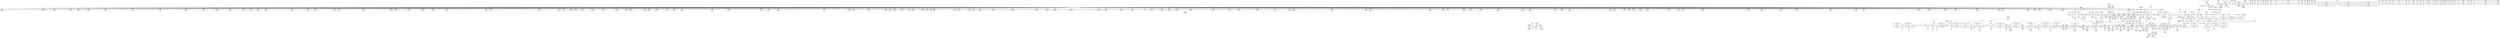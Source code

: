 digraph {
	CE0x42e2a40 [shape=record,shape=Mrecord,label="{CE0x42e2a40|selinux_quotactl:tmp5|security/selinux/hooks.c,2016}"]
	CE0x42da840 [shape=record,shape=Mrecord,label="{CE0x42da840|i64_11|*Constant*|*SummSource*}"]
	CE0x42c0af0 [shape=record,shape=Mrecord,label="{CE0x42c0af0|i64_2|*Constant*}"]
	CE0x4353c20 [shape=record,shape=Mrecord,label="{CE0x4353c20|272:_i8*,_:_CRE_609,610_}"]
	CE0x435d7b0 [shape=record,shape=Mrecord,label="{CE0x435d7b0|272:_i8*,_:_CRE_1848,1856_|*MultipleSource*|Function::selinux_quotactl&Arg::sb::|security/selinux/hooks.c,1865|Function::superblock_has_perm&Arg::sb::}"]
	CE0x4350600 [shape=record,shape=Mrecord,label="{CE0x4350600|272:_i8*,_:_CRE_403,404_}"]
	CE0x42cd110 [shape=record,shape=Mrecord,label="{CE0x42cd110|__llvm_gcov_indirect_counter_increment:counters|Function::__llvm_gcov_indirect_counter_increment&Arg::counters::|*SummSink*}"]
	CE0x437e9e0 [shape=record,shape=Mrecord,label="{CE0x437e9e0|8:_i32,_:_CRE_279,280_}"]
	CE0x435e760 [shape=record,shape=Mrecord,label="{CE0x435e760|272:_i8*,_:_CRE_1879,1880_}"]
	CE0x4355490 [shape=record,shape=Mrecord,label="{CE0x4355490|272:_i8*,_:_CRE_632,640_|*MultipleSource*|Function::selinux_quotactl&Arg::sb::|security/selinux/hooks.c,1865|Function::superblock_has_perm&Arg::sb::}"]
	CE0x43598c0 [shape=record,shape=Mrecord,label="{CE0x43598c0|272:_i8*,_:_CRE_1245,1246_}"]
	CE0x42c9700 [shape=record,shape=Mrecord,label="{CE0x42c9700|selinux_quotactl:tmp19|security/selinux/hooks.c,2016|*SummSink*}"]
	CE0x437d280 [shape=record,shape=Mrecord,label="{CE0x437d280|8:_i32,_:_CRE_257,258_}"]
	CE0x43503e0 [shape=record,shape=Mrecord,label="{CE0x43503e0|272:_i8*,_:_CRE_401,402_}"]
	CE0x4313e80 [shape=record,shape=Mrecord,label="{CE0x4313e80|i32_256|*Constant*|*SummSource*}"]
	CE0x4377340 [shape=record,shape=Mrecord,label="{CE0x4377340|8:_i32,_:_CRE_55,56_}"]
	CE0x42e2530 [shape=record,shape=Mrecord,label="{CE0x42e2530|selinux_quotactl:tobool6|security/selinux/hooks.c,2019|*SummSource*}"]
	CE0x42c6f10 [shape=record,shape=Mrecord,label="{CE0x42c6f10|selinux_quotactl:call|security/selinux/hooks.c,2016}"]
	CE0x434a3b0 [shape=record,shape=Mrecord,label="{CE0x434a3b0|272:_i8*,_:_CRE_1675,1676_}"]
	CE0x4335640 [shape=record,shape=Mrecord,label="{CE0x4335640|i64*_getelementptr_inbounds_(_27_x_i64_,_27_x_i64_*___llvm_gcov_ctr148,_i64_0,_i64_26)|*Constant*}"]
	CE0x42eab50 [shape=record,shape=Mrecord,label="{CE0x42eab50|272:_i8*,_:_CRE_8,16_|*MultipleSource*|Function::selinux_quotactl&Arg::sb::|security/selinux/hooks.c,1865|Function::superblock_has_perm&Arg::sb::}"]
	CE0x42c7170 [shape=record,shape=Mrecord,label="{CE0x42c7170|selinux_quotactl:tmp8|security/selinux/hooks.c,2016}"]
	CE0x4336dc0 [shape=record,shape=Mrecord,label="{CE0x4336dc0|get_current:bb}"]
	CE0x42f2580 [shape=record,shape=Mrecord,label="{CE0x42f2580|8:_i32,_:_CRE_94,95_}"]
	CE0x43308b0 [shape=record,shape=Mrecord,label="{CE0x43308b0|_call_void_mcount()_#3}"]
	CE0x42e58b0 [shape=record,shape=Mrecord,label="{CE0x42e58b0|superblock_has_perm:ad|Function::superblock_has_perm&Arg::ad::|*SummSource*}"]
	CE0x42cac60 [shape=record,shape=Mrecord,label="{CE0x42cac60|i32_78|*Constant*|*SummSource*}"]
	CE0x433ee00 [shape=record,shape=Mrecord,label="{CE0x433ee00|272:_i8*,_:_CRE_1265,1266_}"]
	CE0x43470b0 [shape=record,shape=Mrecord,label="{CE0x43470b0|272:_i8*,_:_CRE_1627,1628_}"]
	CE0x4336ab0 [shape=record,shape=Mrecord,label="{CE0x4336ab0|_ret_i32_%retval.0,_!dbg_!27760|security/selinux/hooks.c,2040|*SummSource*}"]
	CE0x437c5c0 [shape=record,shape=Mrecord,label="{CE0x437c5c0|8:_i32,_:_CRE_245,246_}"]
	CE0x4314bc0 [shape=record,shape=Mrecord,label="{CE0x4314bc0|_ret_i32_%call2,_!dbg_!27722|security/selinux/hooks.c,1866}"]
	CE0x433a440 [shape=record,shape=Mrecord,label="{CE0x433a440|272:_i8*,_:_CRE_240,248_|*MultipleSource*|Function::selinux_quotactl&Arg::sb::|security/selinux/hooks.c,1865|Function::superblock_has_perm&Arg::sb::}"]
	CE0x4379d10 [shape=record,shape=Mrecord,label="{CE0x4379d10|8:_i32,_:_CRE_208,209_}"]
	CE0x432eeb0 [shape=record,shape=Mrecord,label="{CE0x432eeb0|272:_i8*,_:_CRE_582,583_}"]
	CE0x4371b50 [shape=record,shape=Mrecord,label="{CE0x4371b50|8:_i32,_:_CRE_32,33_}"]
	CE0x4333f20 [shape=record,shape=Mrecord,label="{CE0x4333f20|selinux_quotactl:tmp32|security/selinux/hooks.c,2039|*SummSource*}"]
	CE0x42c67a0 [shape=record,shape=Mrecord,label="{CE0x42c67a0|i64*_getelementptr_inbounds_(_27_x_i64_,_27_x_i64_*___llvm_gcov_ctr148,_i64_0,_i64_8)|*Constant*|*SummSource*}"]
	CE0x4340db0 [shape=record,shape=Mrecord,label="{CE0x4340db0|272:_i8*,_:_CRE_1313,1314_}"]
	CE0x42e37a0 [shape=record,shape=Mrecord,label="{CE0x42e37a0|selinux_quotactl:tmp22|security/selinux/hooks.c,2019|*SummSource*}"]
	CE0x42d9b30 [shape=record,shape=Mrecord,label="{CE0x42d9b30|i32_8388616|*Constant*|*SummSource*}"]
	CE0x432fb70 [shape=record,shape=Mrecord,label="{CE0x432fb70|272:_i8*,_:_CRE_594,595_}"]
	CE0x42b6af0 [shape=record,shape=Mrecord,label="{CE0x42b6af0|selinux_quotactl:bb|*SummSink*}"]
	CE0x4312c30 [shape=record,shape=Mrecord,label="{CE0x4312c30|0:_i32,_4:_i32,_8:_i32,_12:_i32,_:_CMRE_16,20_|*MultipleSource*|security/selinux/hooks.c,196|*LoadInst*|security/selinux/hooks.c,196|security/selinux/hooks.c,197}"]
	CE0x43444f0 [shape=record,shape=Mrecord,label="{CE0x43444f0|272:_i8*,_:_CRE_1365,1366_}"]
	CE0x4333c30 [shape=record,shape=Mrecord,label="{CE0x4333c30|selinux_quotactl:tmp32|security/selinux/hooks.c,2039}"]
	CE0x430f2b0 [shape=record,shape=Mrecord,label="{CE0x430f2b0|avc_has_perm:requested|Function::avc_has_perm&Arg::requested::}"]
	CE0x4339250 [shape=record,shape=Mrecord,label="{CE0x4339250|i64*_getelementptr_inbounds_(_2_x_i64_,_2_x_i64_*___llvm_gcov_ctr98,_i64_0,_i64_1)|*Constant*|*SummSink*}"]
	CE0x432ec90 [shape=record,shape=Mrecord,label="{CE0x432ec90|272:_i8*,_:_CRE_580,581_}"]
	CE0x4376b40 [shape=record,shape=Mrecord,label="{CE0x4376b40|8:_i32,_:_CRE_47,48_}"]
	CE0x4358f30 [shape=record,shape=Mrecord,label="{CE0x4358f30|272:_i8*,_:_CRE_1236,1237_}"]
	CE0x42c6360 [shape=record,shape=Mrecord,label="{CE0x42c6360|selinux_quotactl:return|*SummSink*}"]
	CE0x433e8b0 [shape=record,shape=Mrecord,label="{CE0x433e8b0|272:_i8*,_:_CRE_1260,1261_}"]
	CE0x42ef1e0 [shape=record,shape=Mrecord,label="{CE0x42ef1e0|272:_i8*,_:_CRE_128,132_|*MultipleSource*|Function::selinux_quotactl&Arg::sb::|security/selinux/hooks.c,1865|Function::superblock_has_perm&Arg::sb::}"]
	CE0x42bfbd0 [shape=record,shape=Mrecord,label="{CE0x42bfbd0|i64_3|*Constant*|*SummSink*}"]
	CE0x432bf90 [shape=record,shape=Mrecord,label="{CE0x432bf90|272:_i8*,_:_CRE_463,464_}"]
	CE0x4351f80 [shape=record,shape=Mrecord,label="{CE0x4351f80|272:_i8*,_:_CRE_427,428_}"]
	CE0x43510a0 [shape=record,shape=Mrecord,label="{CE0x43510a0|272:_i8*,_:_CRE_413,414_}"]
	CE0x42d4940 [shape=record,shape=Mrecord,label="{CE0x42d4940|GLOBAL:superblock_has_perm|*Constant*}"]
	CE0x434a4c0 [shape=record,shape=Mrecord,label="{CE0x434a4c0|272:_i8*,_:_CRE_1676,1677_}"]
	CE0x43385a0 [shape=record,shape=Mrecord,label="{CE0x43385a0|i32_16|*Constant*}"]
	CE0x432bd70 [shape=record,shape=Mrecord,label="{CE0x432bd70|272:_i8*,_:_CRE_461,462_}"]
	CE0x4304990 [shape=record,shape=Mrecord,label="{CE0x4304990|i32_512|*Constant*|*SummSource*}"]
	CE0x4354060 [shape=record,shape=Mrecord,label="{CE0x4354060|272:_i8*,_:_CRE_613,614_}"]
	CE0x42df680 [shape=record,shape=Mrecord,label="{CE0x42df680|selinux_quotactl:sw.bb|*SummSink*}"]
	CE0x4330d10 [shape=record,shape=Mrecord,label="{CE0x4330d10|GLOBAL:cred_sid|*Constant*}"]
	CE0x433f570 [shape=record,shape=Mrecord,label="{CE0x433f570|272:_i8*,_:_CRE_1272,1273_}"]
	CE0x43451b0 [shape=record,shape=Mrecord,label="{CE0x43451b0|272:_i8*,_:_CRE_1384,1392_|*MultipleSource*|Function::selinux_quotactl&Arg::sb::|security/selinux/hooks.c,1865|Function::superblock_has_perm&Arg::sb::}"]
	CE0x433b2b0 [shape=record,shape=Mrecord,label="{CE0x433b2b0|__llvm_gcov_indirect_counter_increment:counter|*SummSource*}"]
	CE0x4346e90 [shape=record,shape=Mrecord,label="{CE0x4346e90|272:_i8*,_:_CRE_1625,1626_}"]
	CE0x43320d0 [shape=record,shape=Mrecord,label="{CE0x43320d0|i64**_getelementptr_inbounds_(_3_x_i64*_,_3_x_i64*_*___llvm_gcda_edge_table149,_i64_0,_i64_0)|*Constant*|*SummSource*}"]
	CE0x4345f10 [shape=record,shape=Mrecord,label="{CE0x4345f10|272:_i8*,_:_CRE_1600,1604_|*MultipleSource*|Function::selinux_quotactl&Arg::sb::|security/selinux/hooks.c,1865|Function::superblock_has_perm&Arg::sb::}"]
	CE0x43481b0 [shape=record,shape=Mrecord,label="{CE0x43481b0|272:_i8*,_:_CRE_1643,1644_}"]
	CE0x4354b00 [shape=record,shape=Mrecord,label="{CE0x4354b00|272:_i8*,_:_CRE_623,624_}"]
	CE0x430a3f0 [shape=record,shape=Mrecord,label="{CE0x430a3f0|i64*_getelementptr_inbounds_(_2_x_i64_,_2_x_i64_*___llvm_gcov_ctr131,_i64_0,_i64_1)|*Constant*|*SummSink*}"]
	CE0x4377640 [shape=record,shape=Mrecord,label="{CE0x4377640|8:_i32,_:_CRE_58,59_}"]
	CE0x4371d40 [shape=record,shape=Mrecord,label="{CE0x4371d40|8:_i32,_:_CRE_33,34_}"]
	CE0x437fc30 [shape=record,shape=Mrecord,label="{CE0x437fc30|i32_1|*Constant*|*SummSink*}"]
	CE0x4340a80 [shape=record,shape=Mrecord,label="{CE0x4340a80|272:_i8*,_:_CRE_1310,1311_}"]
	CE0x43482c0 [shape=record,shape=Mrecord,label="{CE0x43482c0|272:_i8*,_:_CRE_1644,1645_}"]
	CE0x4343c70 [shape=record,shape=Mrecord,label="{CE0x4343c70|272:_i8*,_:_CRE_1357,1358_}"]
	CE0x43534b0 [shape=record,shape=Mrecord,label="{CE0x43534b0|272:_i8*,_:_CRE_602,603_}"]
	CE0x4352a20 [shape=record,shape=Mrecord,label="{CE0x4352a20|272:_i8*,_:_CRE_437,438_}"]
	CE0x433c270 [shape=record,shape=Mrecord,label="{CE0x433c270|superblock_has_perm:tmp1|*SummSource*}"]
	CE0x430fc40 [shape=record,shape=Mrecord,label="{CE0x430fc40|_ret_i32_%retval.0,_!dbg_!27728|security/selinux/avc.c,775|*SummSink*}"]
	CE0x4349f70 [shape=record,shape=Mrecord,label="{CE0x4349f70|272:_i8*,_:_CRE_1671,1672_}"]
	CE0x4347d70 [shape=record,shape=Mrecord,label="{CE0x4347d70|272:_i8*,_:_CRE_1639,1640_}"]
	CE0x434a2a0 [shape=record,shape=Mrecord,label="{CE0x434a2a0|272:_i8*,_:_CRE_1674,1675_}"]
	CE0x42e97e0 [shape=record,shape=Mrecord,label="{CE0x42e97e0|i32_8388610|*Constant*|*SummSink*}"]
	CE0x4341410 [shape=record,shape=Mrecord,label="{CE0x4341410|272:_i8*,_:_CRE_1319,1320_}"]
	CE0x4344e80 [shape=record,shape=Mrecord,label="{CE0x4344e80|272:_i8*,_:_CRE_1374,1375_}"]
	CE0x42d8980 [shape=record,shape=Mrecord,label="{CE0x42d8980|selinux_quotactl:tmp26|security/selinux/hooks.c,2028|*SummSink*}"]
	CE0x43046f0 [shape=record,shape=Mrecord,label="{CE0x43046f0|selinux_quotactl:call11|security/selinux/hooks.c,2033|*SummSource*}"]
	CE0x42cb7a0 [shape=record,shape=Mrecord,label="{CE0x42cb7a0|selinux_quotactl:call3|security/selinux/hooks.c,2016}"]
	CE0x42eb8e0 [shape=record,shape=Mrecord,label="{CE0x42eb8e0|COLLAPSED:_GCMRE___llvm_gcov_ctr131_internal_global_2_x_i64_zeroinitializer:_elem_0:default:}"]
	CE0x42c9030 [shape=record,shape=Mrecord,label="{CE0x42c9030|__llvm_gcov_indirect_counter_increment:predecessor|Function::__llvm_gcov_indirect_counter_increment&Arg::predecessor::|*SummSink*}"]
	CE0x437ac40 [shape=record,shape=Mrecord,label="{CE0x437ac40|8:_i32,_:_CRE_221,222_}"]
	CE0x42dacb0 [shape=record,shape=Mrecord,label="{CE0x42dacb0|i64_10|*Constant*|*SummSource*}"]
	CE0x42d88a0 [shape=record,shape=Mrecord,label="{CE0x42d88a0|i64*_getelementptr_inbounds_(_27_x_i64_,_27_x_i64_*___llvm_gcov_ctr148,_i64_0,_i64_22)|*Constant*|*SummSink*}"]
	CE0x437db00 [shape=record,shape=Mrecord,label="{CE0x437db00|8:_i32,_:_CRE_265,266_}"]
	CE0x435e980 [shape=record,shape=Mrecord,label="{CE0x435e980|272:_i8*,_:_CRE_1888,1896_|*MultipleSource*|Function::selinux_quotactl&Arg::sb::|security/selinux/hooks.c,1865|Function::superblock_has_perm&Arg::sb::}"]
	CE0x435ab80 [shape=record,shape=Mrecord,label="{CE0x435ab80|i64*_null|*Constant*|*SummSink*}"]
	CE0x42bfa70 [shape=record,shape=Mrecord,label="{CE0x42bfa70|selinux_quotactl:if.end|*SummSink*}"]
	CE0x42bf0d0 [shape=record,shape=Mrecord,label="{CE0x42bf0d0|i64_1|*Constant*}"]
	CE0x433e220 [shape=record,shape=Mrecord,label="{CE0x433e220|__llvm_gcov_indirect_counter_increment:bb}"]
	CE0x4344710 [shape=record,shape=Mrecord,label="{CE0x4344710|272:_i8*,_:_CRE_1367,1368_}"]
	CE0x42bea60 [shape=record,shape=Mrecord,label="{CE0x42bea60|selinux_quotactl:tmp}"]
	CE0x43781f0 [shape=record,shape=Mrecord,label="{CE0x43781f0|8:_i32,_:_CRE_100,101_}"]
	CE0x4304140 [shape=record,shape=Mrecord,label="{CE0x4304140|selinux_quotactl:tmp29|security/selinux/hooks.c,2033|*SummSource*}"]
	CE0x42dd9b0 [shape=record,shape=Mrecord,label="{CE0x42dd9b0|selinux_quotactl:tmp14|security/selinux/hooks.c,2016}"]
	CE0x433a610 [shape=record,shape=Mrecord,label="{CE0x433a610|272:_i8*,_:_CRE_248,252_|*MultipleSource*|Function::selinux_quotactl&Arg::sb::|security/selinux/hooks.c,1865|Function::superblock_has_perm&Arg::sb::}"]
	CE0x433f460 [shape=record,shape=Mrecord,label="{CE0x433f460|272:_i8*,_:_CRE_1271,1272_}"]
	CE0x43764a0 [shape=record,shape=Mrecord,label="{CE0x43764a0|8:_i32,_:_CRE_40,41_}"]
	CE0x42f0350 [shape=record,shape=Mrecord,label="{CE0x42f0350|__llvm_gcov_indirect_counter_increment:bb4|*SummSink*}"]
	CE0x43117a0 [shape=record,shape=Mrecord,label="{CE0x43117a0|i32_(i32,_i32,_i16,_i32,_%struct.common_audit_data*)*_bitcast_(i32_(i32,_i32,_i16,_i32,_%struct.common_audit_data.495*)*_avc_has_perm_to_i32_(i32,_i32,_i16,_i32,_%struct.common_audit_data*)*)|*Constant*|*SummSink*}"]
	CE0x42cd0a0 [shape=record,shape=Mrecord,label="{CE0x42cd0a0|i64**_getelementptr_inbounds_(_3_x_i64*_,_3_x_i64*_*___llvm_gcda_edge_table149,_i64_0,_i64_1)|*Constant*|*SummSink*}"]
	CE0x4359bf0 [shape=record,shape=Mrecord,label="{CE0x4359bf0|272:_i8*,_:_CRE_1248,1249_}"]
	CE0x43382e0 [shape=record,shape=Mrecord,label="{CE0x43382e0|_ret_i32_%tmp6,_!dbg_!27716|security/selinux/hooks.c,197|*SummSink*}"]
	CE0x433f130 [shape=record,shape=Mrecord,label="{CE0x433f130|272:_i8*,_:_CRE_1268,1269_}"]
	CE0x435ea90 [shape=record,shape=Mrecord,label="{CE0x435ea90|272:_i8*,_:_CRE_1896,1904_|*MultipleSource*|Function::selinux_quotactl&Arg::sb::|security/selinux/hooks.c,1865|Function::superblock_has_perm&Arg::sb::}"]
	CE0x42f2380 [shape=record,shape=Mrecord,label="{CE0x42f2380|8:_i32,_:_CRE_92,93_}"]
	CE0x43472d0 [shape=record,shape=Mrecord,label="{CE0x43472d0|272:_i8*,_:_CRE_1629,1630_}"]
	CE0x434dbf0 [shape=record,shape=Mrecord,label="{CE0x434dbf0|272:_i8*,_:_CRE_368,372_|*MultipleSource*|Function::selinux_quotactl&Arg::sb::|security/selinux/hooks.c,1865|Function::superblock_has_perm&Arg::sb::}"]
	CE0x43118b0 [shape=record,shape=Mrecord,label="{CE0x43118b0|avc_has_perm:entry}"]
	CE0x4352c40 [shape=record,shape=Mrecord,label="{CE0x4352c40|272:_i8*,_:_CRE_439,440_}"]
	CE0x43421e0 [shape=record,shape=Mrecord,label="{CE0x43421e0|272:_i8*,_:_CRE_1332,1333_}"]
	CE0x42f0a80 [shape=record,shape=Mrecord,label="{CE0x42f0a80|8:_i32,_:_CRE_67,68_}"]
	CE0x4347a40 [shape=record,shape=Mrecord,label="{CE0x4347a40|272:_i8*,_:_CRE_1636,1637_}"]
	CE0x42db670 [shape=record,shape=Mrecord,label="{CE0x42db670|__llvm_gcov_indirect_counter_increment:pred|*SummSink*}"]
	CE0x434ab20 [shape=record,shape=Mrecord,label="{CE0x434ab20|272:_i8*,_:_CRE_1682,1683_}"]
	CE0x4303630 [shape=record,shape=Mrecord,label="{CE0x4303630|selinux_quotactl:tmp28|security/selinux/hooks.c,2033}"]
	CE0x42f1f80 [shape=record,shape=Mrecord,label="{CE0x42f1f80|8:_i32,_:_CRE_88,89_}"]
	CE0x4378670 [shape=record,shape=Mrecord,label="{CE0x4378670|8:_i32,_:_CRE_104,112_|*MultipleSource*|*LoadInst*|security/selinux/hooks.c,1865|security/selinux/hooks.c,1865|security/selinux/hooks.c,1866}"]
	CE0x42ca4a0 [shape=record,shape=Mrecord,label="{CE0x42ca4a0|i64*_getelementptr_inbounds_(_27_x_i64_,_27_x_i64_*___llvm_gcov_ctr148,_i64_0,_i64_12)|*Constant*}"]
	CE0x435dff0 [shape=record,shape=Mrecord,label="{CE0x435dff0|272:_i8*,_:_CRE_1873,1874_}"]
	CE0x43358b0 [shape=record,shape=Mrecord,label="{CE0x43358b0|i64*_getelementptr_inbounds_(_27_x_i64_,_27_x_i64_*___llvm_gcov_ctr148,_i64_0,_i64_26)|*Constant*|*SummSource*}"]
	CE0x4354c10 [shape=record,shape=Mrecord,label="{CE0x4354c10|272:_i8*,_:_CRE_624,625_}"]
	CE0x433fce0 [shape=record,shape=Mrecord,label="{CE0x433fce0|272:_i8*,_:_CRE_1279,1280_}"]
	CE0x4353d30 [shape=record,shape=Mrecord,label="{CE0x4353d30|272:_i8*,_:_CRE_610,611_}"]
	CE0x4353a00 [shape=record,shape=Mrecord,label="{CE0x4353a00|272:_i8*,_:_CRE_607,608_}"]
	CE0x4303970 [shape=record,shape=Mrecord,label="{CE0x4303970|i64*_getelementptr_inbounds_(_27_x_i64_,_27_x_i64_*___llvm_gcov_ctr148,_i64_0,_i64_23)|*Constant*|*SummSink*}"]
	CE0x432e0e0 [shape=record,shape=Mrecord,label="{CE0x432e0e0|272:_i8*,_:_CRE_569,570_}"]
	CE0x435eea0 [shape=record,shape=Mrecord,label="{CE0x435eea0|272:_i8*,_:_CRE_1920,1928_|*MultipleSource*|Function::selinux_quotactl&Arg::sb::|security/selinux/hooks.c,1865|Function::superblock_has_perm&Arg::sb::}"]
	CE0x42e7e90 [shape=record,shape=Mrecord,label="{CE0x42e7e90|selinux_quotactl:tmp10|security/selinux/hooks.c,2016|*SummSource*}"]
	CE0x4379b10 [shape=record,shape=Mrecord,label="{CE0x4379b10|8:_i32,_:_CRE_200,208_|*MultipleSource*|*LoadInst*|security/selinux/hooks.c,1865|security/selinux/hooks.c,1865|security/selinux/hooks.c,1866}"]
	CE0x42dcbd0 [shape=record,shape=Mrecord,label="{CE0x42dcbd0|GLOBAL:lockdep_rcu_suspicious|*Constant*}"]
	CE0x43145f0 [shape=record,shape=Mrecord,label="{CE0x43145f0|superblock_has_perm:perms|Function::superblock_has_perm&Arg::perms::|*SummSource*}"]
	"CONST[source:0(mediator),value:0(static)][purpose:{operation}]"
	CE0x61c99e0 [shape=record,shape=Mrecord,label="{CE0x61c99e0|i32_0|*Constant*|*SummSink*}"]
	CE0x4358e20 [shape=record,shape=Mrecord,label="{CE0x4358e20|272:_i8*,_:_CRE_1235,1236_}"]
	CE0x4310850 [shape=record,shape=Mrecord,label="{CE0x4310850|cred_sid:tmp1}"]
	CE0x42cca60 [shape=record,shape=Mrecord,label="{CE0x42cca60|i64**_getelementptr_inbounds_(_3_x_i64*_,_3_x_i64*_*___llvm_gcda_edge_table149,_i64_0,_i64_1)|*Constant*}"]
	CE0x4340ca0 [shape=record,shape=Mrecord,label="{CE0x4340ca0|272:_i8*,_:_CRE_1312,1313_}"]
	CE0x42e8030 [shape=record,shape=Mrecord,label="{CE0x42e8030|selinux_quotactl:tmp10|security/selinux/hooks.c,2016|*SummSink*}"]
	CE0x42b64c0 [shape=record,shape=Mrecord,label="{CE0x42b64c0|selinux_quotactl:do.end}"]
	CE0x43504f0 [shape=record,shape=Mrecord,label="{CE0x43504f0|272:_i8*,_:_CRE_402,403_}"]
	CE0x4360130 [shape=record,shape=Mrecord,label="{CE0x4360130|superblock_has_perm:tmp4|*LoadInst*|security/selinux/hooks.c,1865}"]
	CE0x4314a40 [shape=record,shape=Mrecord,label="{CE0x4314a40|superblock_has_perm:ad|Function::superblock_has_perm&Arg::ad::|*SummSink*}"]
	CE0x42c4f20 [shape=record,shape=Mrecord,label="{CE0x42c4f20|selinux_quotactl:call9|security/selinux/hooks.c,2028}"]
	CE0x562e4e0 [shape=record,shape=Mrecord,label="{CE0x562e4e0|i64_0|*Constant*|*SummSource*}"]
	CE0x42c7750 [shape=record,shape=Mrecord,label="{CE0x42c7750|__llvm_gcov_indirect_counter_increment:predecessor|Function::__llvm_gcov_indirect_counter_increment&Arg::predecessor::|*SummSource*}"]
	CE0x42d0c90 [shape=record,shape=Mrecord,label="{CE0x42d0c90|i32_8388609|*Constant*|*SummSource*}"]
	CE0x4359590 [shape=record,shape=Mrecord,label="{CE0x4359590|272:_i8*,_:_CRE_1242,1243_}"]
	CE0x42f0e80 [shape=record,shape=Mrecord,label="{CE0x42f0e80|8:_i32,_:_CRE_71,72_}"]
	CE0x42cb430 [shape=record,shape=Mrecord,label="{CE0x42cb430|selinux_quotactl:tmp18|security/selinux/hooks.c,2016}"]
	CE0x42c5520 [shape=record,shape=Mrecord,label="{CE0x42c5520|i32_8388615|*Constant*|*SummSink*}"]
	CE0x43492b0 [shape=record,shape=Mrecord,label="{CE0x43492b0|272:_i8*,_:_CRE_1659,1660_}"]
	CE0x437f4c0 [shape=record,shape=Mrecord,label="{CE0x437f4c0|_ret_i32_%retval.0,_!dbg_!27728|security/selinux/avc.c,775}"]
	CE0x437b7f0 [shape=record,shape=Mrecord,label="{CE0x437b7f0|8:_i32,_:_CRE_232,233_}"]
	CE0x42eaf50 [shape=record,shape=Mrecord,label="{CE0x42eaf50|GLOBAL:current_task|Global_var:current_task}"]
	CE0x42d40b0 [shape=record,shape=Mrecord,label="{CE0x42d40b0|272:_i8*,_:_CRE_48,56_|*MultipleSource*|Function::selinux_quotactl&Arg::sb::|security/selinux/hooks.c,1865|Function::superblock_has_perm&Arg::sb::}"]
	CE0x437bb20 [shape=record,shape=Mrecord,label="{CE0x437bb20|8:_i32,_:_CRE_235,236_}"]
	CE0x42cbf10 [shape=record,shape=Mrecord,label="{CE0x42cbf10|selinux_quotactl:land.lhs.true2|*SummSink*}"]
	CE0x42e9b00 [shape=record,shape=Mrecord,label="{CE0x42e9b00|i32_16|*Constant*|*SummSink*}"]
	CE0x434cc30 [shape=record,shape=Mrecord,label="{CE0x434cc30|272:_i8*,_:_CRE_304,312_|*MultipleSource*|Function::selinux_quotactl&Arg::sb::|security/selinux/hooks.c,1865|Function::superblock_has_perm&Arg::sb::}"]
	CE0x432c2c0 [shape=record,shape=Mrecord,label="{CE0x432c2c0|272:_i8*,_:_CRE_480,488_|*MultipleSource*|Function::selinux_quotactl&Arg::sb::|security/selinux/hooks.c,1865|Function::superblock_has_perm&Arg::sb::}"]
	CE0x432e520 [shape=record,shape=Mrecord,label="{CE0x432e520|272:_i8*,_:_CRE_573,574_}"]
	CE0x4340b90 [shape=record,shape=Mrecord,label="{CE0x4340b90|272:_i8*,_:_CRE_1311,1312_}"]
	CE0x433ff00 [shape=record,shape=Mrecord,label="{CE0x433ff00|272:_i8*,_:_CRE_1288,1296_|*MultipleSource*|Function::selinux_quotactl&Arg::sb::|security/selinux/hooks.c,1865|Function::superblock_has_perm&Arg::sb::}"]
	CE0x43359b0 [shape=record,shape=Mrecord,label="{CE0x43359b0|i64*_getelementptr_inbounds_(_27_x_i64_,_27_x_i64_*___llvm_gcov_ctr148,_i64_0,_i64_26)|*Constant*|*SummSink*}"]
	CE0x42c4540 [shape=record,shape=Mrecord,label="{CE0x42c4540|selinux_quotactl:tmp24|security/selinux/hooks.c,2020|*SummSink*}"]
	CE0x4376a40 [shape=record,shape=Mrecord,label="{CE0x4376a40|8:_i32,_:_CRE_46,47_}"]
	CE0x4352b30 [shape=record,shape=Mrecord,label="{CE0x4352b30|272:_i8*,_:_CRE_438,439_}"]
	CE0x42e2890 [shape=record,shape=Mrecord,label="{CE0x42e2890|selinux_quotactl:tmp6|security/selinux/hooks.c,2016|*SummSource*}"]
	CE0x4336c50 [shape=record,shape=Mrecord,label="{CE0x4336c50|i64*_getelementptr_inbounds_(_2_x_i64_,_2_x_i64_*___llvm_gcov_ctr98,_i64_0,_i64_0)|*Constant*}"]
	CE0x4377940 [shape=record,shape=Mrecord,label="{CE0x4377940|8:_i32,_:_CRE_61,62_}"]
	CE0x430e9e0 [shape=record,shape=Mrecord,label="{CE0x430e9e0|cred_sid:tmp3|*SummSink*}"]
	CE0x42d0c20 [shape=record,shape=Mrecord,label="{CE0x42d0c20|i32_8388609|*Constant*}"]
	CE0x434e010 [shape=record,shape=Mrecord,label="{CE0x434e010|272:_i8*,_:_CRE_384,388_|*MultipleSource*|Function::selinux_quotactl&Arg::sb::|security/selinux/hooks.c,1865|Function::superblock_has_perm&Arg::sb::}"]
	CE0x432f950 [shape=record,shape=Mrecord,label="{CE0x432f950|272:_i8*,_:_CRE_592,593_}"]
	CE0x42c0d00 [shape=record,shape=Mrecord,label="{CE0x42c0d00|selinux_quotactl:if.then|*SummSink*}"]
	CE0x4377440 [shape=record,shape=Mrecord,label="{CE0x4377440|8:_i32,_:_CRE_56,57_}"]
	CE0x42d9e80 [shape=record,shape=Mrecord,label="{CE0x42d9e80|_call_void___llvm_gcov_indirect_counter_increment(i32*___llvm_gcov_global_state_pred150,_i64**_getelementptr_inbounds_(_3_x_i64*_,_3_x_i64*_*___llvm_gcda_edge_table149,_i64_0,_i64_1)),_!dbg_!27749|security/selinux/hooks.c,2028|*SummSource*}"]
	CE0x430f500 [shape=record,shape=Mrecord,label="{CE0x430f500|avc_has_perm:requested|Function::avc_has_perm&Arg::requested::|*SummSink*}"]
	CE0x433f9b0 [shape=record,shape=Mrecord,label="{CE0x433f9b0|272:_i8*,_:_CRE_1276,1277_}"]
	CE0x437d4a0 [shape=record,shape=Mrecord,label="{CE0x437d4a0|8:_i32,_:_CRE_259,260_}"]
	CE0x42fa800 [shape=record,shape=Mrecord,label="{CE0x42fa800|GLOBAL:selinux_quotactl.__warned|Global_var:selinux_quotactl.__warned}"]
	CE0x42c3a90 [shape=record,shape=Mrecord,label="{CE0x42c3a90|selinux_quotactl:tobool1|security/selinux/hooks.c,2016|*SummSource*}"]
	CE0x430a160 [shape=record,shape=Mrecord,label="{CE0x430a160|i64*_getelementptr_inbounds_(_2_x_i64_,_2_x_i64_*___llvm_gcov_ctr131,_i64_0,_i64_1)|*Constant*}"]
	CE0x42f2180 [shape=record,shape=Mrecord,label="{CE0x42f2180|8:_i32,_:_CRE_90,91_}"]
	CE0x4343fa0 [shape=record,shape=Mrecord,label="{CE0x4343fa0|272:_i8*,_:_CRE_1360,1361_}"]
	CE0x435e570 [shape=record,shape=Mrecord,label="{CE0x435e570|272:_i8*,_:_CRE_1877,1878_}"]
	CE0x43379f0 [shape=record,shape=Mrecord,label="{CE0x43379f0|cred_sid:entry|*SummSource*}"]
	CE0x42e0100 [shape=record,shape=Mrecord,label="{CE0x42e0100|GLOBAL:__llvm_gcov_ctr148|Global_var:__llvm_gcov_ctr148|*SummSource*}"]
	CE0x437a290 [shape=record,shape=Mrecord,label="{CE0x437a290|8:_i32,_:_CRE_211,212_}"]
	CE0x4340ec0 [shape=record,shape=Mrecord,label="{CE0x4340ec0|272:_i8*,_:_CRE_1314,1315_}"]
	CE0x43514e0 [shape=record,shape=Mrecord,label="{CE0x43514e0|272:_i8*,_:_CRE_417,418_}"]
	CE0x42eb950 [shape=record,shape=Mrecord,label="{CE0x42eb950|cred_sid:tmp|*SummSource*}"]
	CE0x4337e90 [shape=record,shape=Mrecord,label="{CE0x4337e90|cred_sid:cred|Function::cred_sid&Arg::cred::|*SummSource*}"]
	CE0x4346a80 [shape=record,shape=Mrecord,label="{CE0x4346a80|272:_i8*,_:_CRE_1621,1622_}"]
	CE0x437b5d0 [shape=record,shape=Mrecord,label="{CE0x437b5d0|8:_i32,_:_CRE_230,231_}"]
	CE0x43321b0 [shape=record,shape=Mrecord,label="{CE0x43321b0|i64*_getelementptr_inbounds_(_27_x_i64_,_27_x_i64_*___llvm_gcov_ctr148,_i64_0,_i64_24)|*Constant*}"]
	CE0x4358af0 [shape=record,shape=Mrecord,label="{CE0x4358af0|272:_i8*,_:_CRE_1232,1233_}"]
	CE0x42de060 [shape=record,shape=Mrecord,label="{CE0x42de060|GLOBAL:superblock_has_perm|*Constant*|*SummSource*}"]
	CE0x437c070 [shape=record,shape=Mrecord,label="{CE0x437c070|8:_i32,_:_CRE_240,241_}"]
	CE0x4f578e0 [shape=record,shape=Mrecord,label="{CE0x4f578e0|i8_1|*Constant*|*SummSink*}"]
	CE0x42c00a0 [shape=record,shape=Mrecord,label="{CE0x42c00a0|selinux_quotactl:if.end|*SummSource*}"]
	CE0x42c6a40 [shape=record,shape=Mrecord,label="{CE0x42c6a40|i8_1|*Constant*}"]
	CE0x437cc20 [shape=record,shape=Mrecord,label="{CE0x437cc20|8:_i32,_:_CRE_251,252_}"]
	CE0x432b600 [shape=record,shape=Mrecord,label="{CE0x432b600|272:_i8*,_:_CRE_454,455_}"]
	CE0x430ef00 [shape=record,shape=Mrecord,label="{CE0x430ef00|avc_has_perm:tclass|Function::avc_has_perm&Arg::tclass::}"]
	CE0x4359ae0 [shape=record,shape=Mrecord,label="{CE0x4359ae0|272:_i8*,_:_CRE_1247,1248_}"]
	CE0x43042b0 [shape=record,shape=Mrecord,label="{CE0x43042b0|selinux_quotactl:tmp29|security/selinux/hooks.c,2033|*SummSink*}"]
	CE0x437c3a0 [shape=record,shape=Mrecord,label="{CE0x437c3a0|8:_i32,_:_CRE_243,244_}"]
	CE0x437c8f0 [shape=record,shape=Mrecord,label="{CE0x437c8f0|8:_i32,_:_CRE_248,249_}"]
	CE0x433b320 [shape=record,shape=Mrecord,label="{CE0x433b320|__llvm_gcov_indirect_counter_increment:tmp3|*SummSink*}"]
	CE0x437f390 [shape=record,shape=Mrecord,label="{CE0x437f390|i16_5|*Constant*|*SummSource*}"]
	CE0x42df8f0 [shape=record,shape=Mrecord,label="{CE0x42df8f0|i32_78|*Constant*}"]
	CE0x4355880 [shape=record,shape=Mrecord,label="{CE0x4355880|272:_i8*,_:_CRE_656,664_|*MultipleSource*|Function::selinux_quotactl&Arg::sb::|security/selinux/hooks.c,1865|Function::superblock_has_perm&Arg::sb::}"]
	CE0x435cb50 [shape=record,shape=Mrecord,label="{CE0x435cb50|272:_i8*,_:_CRE_1800,1804_|*MultipleSource*|Function::selinux_quotactl&Arg::sb::|security/selinux/hooks.c,1865|Function::superblock_has_perm&Arg::sb::}"]
	CE0x42dd170 [shape=record,shape=Mrecord,label="{CE0x42dd170|selinux_quotactl:tmp10|security/selinux/hooks.c,2016}"]
	CE0x43526f0 [shape=record,shape=Mrecord,label="{CE0x43526f0|272:_i8*,_:_CRE_434,435_}"]
	CE0x4346b60 [shape=record,shape=Mrecord,label="{CE0x4346b60|272:_i8*,_:_CRE_1622,1623_}"]
	CE0x42c7c70 [shape=record,shape=Mrecord,label="{CE0x42c7c70|__llvm_gcov_indirect_counter_increment:predecessor|Function::__llvm_gcov_indirect_counter_increment&Arg::predecessor::}"]
	CE0x42d0270 [shape=record,shape=Mrecord,label="{CE0x42d0270|GLOBAL:__llvm_gcov_global_state_pred150|Global_var:__llvm_gcov_global_state_pred150|*SummSink*}"]
	CE0x43480a0 [shape=record,shape=Mrecord,label="{CE0x43480a0|272:_i8*,_:_CRE_1642,1643_}"]
	CE0x434a190 [shape=record,shape=Mrecord,label="{CE0x434a190|272:_i8*,_:_CRE_1673,1674_}"]
	CE0x433f020 [shape=record,shape=Mrecord,label="{CE0x433f020|272:_i8*,_:_CRE_1267,1268_}"]
	CE0x433e9c0 [shape=record,shape=Mrecord,label="{CE0x433e9c0|272:_i8*,_:_CRE_1261,1262_}"]
	CE0x42d8580 [shape=record,shape=Mrecord,label="{CE0x42d8580|cred_sid:tmp4|*LoadInst*|security/selinux/hooks.c,196|*SummSource*}"]
	CE0x43522b0 [shape=record,shape=Mrecord,label="{CE0x43522b0|272:_i8*,_:_CRE_430,431_}"]
	CE0x4346710 [shape=record,shape=Mrecord,label="{CE0x4346710|272:_i8*,_:_CRE_1618,1619_}"]
	CE0x4342730 [shape=record,shape=Mrecord,label="{CE0x4342730|272:_i8*,_:_CRE_1337,1338_}"]
	CE0x430f040 [shape=record,shape=Mrecord,label="{CE0x430f040|avc_has_perm:tclass|Function::avc_has_perm&Arg::tclass::|*SummSink*}"]
	CE0x43589e0 [shape=record,shape=Mrecord,label="{CE0x43589e0|272:_i8*,_:_CRE_1231,1232_}"]
	CE0x42f2780 [shape=record,shape=Mrecord,label="{CE0x42f2780|8:_i32,_:_CRE_96,97_}"]
	CE0x4311f60 [shape=record,shape=Mrecord,label="{CE0x4311f60|avc_has_perm:ssid|Function::avc_has_perm&Arg::ssid::|*SummSource*}"]
	CE0x43537e0 [shape=record,shape=Mrecord,label="{CE0x43537e0|272:_i8*,_:_CRE_605,606_}"]
	CE0x435c100 [shape=record,shape=Mrecord,label="{CE0x435c100|272:_i8*,_:_CRE_1760,1764_|*MultipleSource*|Function::selinux_quotactl&Arg::sb::|security/selinux/hooks.c,1865|Function::superblock_has_perm&Arg::sb::}"]
	CE0x4344b50 [shape=record,shape=Mrecord,label="{CE0x4344b50|272:_i8*,_:_CRE_1371,1372_}"]
	CE0x42c6730 [shape=record,shape=Mrecord,label="{CE0x42c6730|i64*_getelementptr_inbounds_(_27_x_i64_,_27_x_i64_*___llvm_gcov_ctr148,_i64_0,_i64_8)|*Constant*}"]
	CE0x4342b70 [shape=record,shape=Mrecord,label="{CE0x4342b70|272:_i8*,_:_CRE_1341,1342_}"]
	CE0x4339ed0 [shape=record,shape=Mrecord,label="{CE0x4339ed0|272:_i8*,_:_CRE_208,216_|*MultipleSource*|Function::selinux_quotactl&Arg::sb::|security/selinux/hooks.c,1865|Function::superblock_has_perm&Arg::sb::}"]
	CE0x4351b40 [shape=record,shape=Mrecord,label="{CE0x4351b40|272:_i8*,_:_CRE_423,424_}"]
	CE0x432f1e0 [shape=record,shape=Mrecord,label="{CE0x432f1e0|272:_i8*,_:_CRE_585,586_}"]
	CE0x432fa60 [shape=record,shape=Mrecord,label="{CE0x432fa60|272:_i8*,_:_CRE_593,594_}"]
	CE0x42c6130 [shape=record,shape=Mrecord,label="{CE0x42c6130|selinux_quotactl:tmp17|security/selinux/hooks.c,2016|*SummSink*}"]
	CE0x4343500 [shape=record,shape=Mrecord,label="{CE0x4343500|272:_i8*,_:_CRE_1350,1351_}"]
	CE0x42f2c30 [shape=record,shape=Mrecord,label="{CE0x42f2c30|272:_i8*,_:_CRE_20,21_|*MultipleSource*|Function::selinux_quotactl&Arg::sb::|security/selinux/hooks.c,1865|Function::superblock_has_perm&Arg::sb::}"]
	CE0x4357f40 [shape=record,shape=Mrecord,label="{CE0x4357f40|272:_i8*,_:_CRE_1221,1222_}"]
	"CONST[source:0(mediator),value:2(dynamic)][purpose:{subject}]"
	CE0x61c9a50 [shape=record,shape=Mrecord,label="{CE0x61c9a50|i32_0|*Constant*|*SummSource*}"]
	CE0x433ab80 [shape=record,shape=Mrecord,label="{CE0x433ab80|272:_i8*,_:_CRE_268,272_|*MultipleSource*|Function::selinux_quotactl&Arg::sb::|security/selinux/hooks.c,1865|Function::superblock_has_perm&Arg::sb::}"]
	CE0x42c8d90 [shape=record,shape=Mrecord,label="{CE0x42c8d90|__llvm_gcov_indirect_counter_increment:entry|*SummSource*}"]
	CE0x4348a30 [shape=record,shape=Mrecord,label="{CE0x4348a30|272:_i8*,_:_CRE_1651,1652_}"]
	CE0x42f1980 [shape=record,shape=Mrecord,label="{CE0x42f1980|8:_i32,_:_CRE_82,83_}"]
	CE0x42c36f0 [shape=record,shape=Mrecord,label="{CE0x42c36f0|selinux_quotactl:tmp|*SummSource*}"]
	CE0x42e7790 [shape=record,shape=Mrecord,label="{CE0x42e7790|i32_2016|*Constant*}"]
	CE0x42e8440 [shape=record,shape=Mrecord,label="{CE0x42e8440|__llvm_gcov_indirect_counter_increment:exit|*SummSink*}"]
	CE0x42c2020 [shape=record,shape=Mrecord,label="{CE0x42c2020|__llvm_gcov_indirect_counter_increment:bb|*SummSink*}"]
	CE0x435cd60 [shape=record,shape=Mrecord,label="{CE0x435cd60|272:_i8*,_:_CRE_1808,1816_|*MultipleSource*|Function::selinux_quotactl&Arg::sb::|security/selinux/hooks.c,1865|Function::superblock_has_perm&Arg::sb::}"]
	CE0x42c9d20 [shape=record,shape=Mrecord,label="{CE0x42c9d20|_call_void_mcount()_#3}"]
	CE0x42c0db0 [shape=record,shape=Mrecord,label="{CE0x42c0db0|selinux_quotactl:tmp1|*SummSource*}"]
	CE0x4343940 [shape=record,shape=Mrecord,label="{CE0x4343940|272:_i8*,_:_CRE_1354,1355_}"]
	CE0x4344820 [shape=record,shape=Mrecord,label="{CE0x4344820|272:_i8*,_:_CRE_1368,1369_}"]
	CE0x4329c70 [shape=record,shape=Mrecord,label="{CE0x4329c70|%struct.task_struct*_(%struct.task_struct**)*_asm_movq_%gs:$_1:P_,$0_,_r,im,_dirflag_,_fpsr_,_flags_}"]
	CE0x43579f0 [shape=record,shape=Mrecord,label="{CE0x43579f0|272:_i8*,_:_CRE_1216,1217_}"]
	CE0x42b6060 [shape=record,shape=Mrecord,label="{CE0x42b6060|selinux_quotactl:sw.epilog|*SummSource*}"]
	CE0x42ba960 [shape=record,shape=Mrecord,label="{CE0x42ba960|selinux_quotactl:do.end|*SummSink*}"]
	CE0x434a5d0 [shape=record,shape=Mrecord,label="{CE0x434a5d0|272:_i8*,_:_CRE_1677,1678_}"]
	CE0x434b290 [shape=record,shape=Mrecord,label="{CE0x434b290|272:_i8*,_:_CRE_1696,1704_|*MultipleSource*|Function::selinux_quotactl&Arg::sb::|security/selinux/hooks.c,1865|Function::superblock_has_perm&Arg::sb::}"]
	CE0x43536d0 [shape=record,shape=Mrecord,label="{CE0x43536d0|272:_i8*,_:_CRE_604,605_}"]
	CE0x42e95d0 [shape=record,shape=Mrecord,label="{CE0x42e95d0|i32_8388610|*Constant*}"]
	CE0x437a340 [shape=record,shape=Mrecord,label="{CE0x437a340|8:_i32,_:_CRE_212,213_}"]
	CE0x4341630 [shape=record,shape=Mrecord,label="{CE0x4341630|272:_i8*,_:_CRE_1321,1322_}"]
	CE0x432f2f0 [shape=record,shape=Mrecord,label="{CE0x432f2f0|272:_i8*,_:_CRE_586,587_}"]
	CE0x437a5e0 [shape=record,shape=Mrecord,label="{CE0x437a5e0|8:_i32,_:_CRE_215,216_}"]
	CE0x4342400 [shape=record,shape=Mrecord,label="{CE0x4342400|272:_i8*,_:_CRE_1334,1335_}"]
	CE0x4313cd0 [shape=record,shape=Mrecord,label="{CE0x4313cd0|superblock_has_perm:sb|Function::superblock_has_perm&Arg::sb::|*SummSink*}"]
	CE0x4332680 [shape=record,shape=Mrecord,label="{CE0x4332680|i64*_getelementptr_inbounds_(_27_x_i64_,_27_x_i64_*___llvm_gcov_ctr148,_i64_0,_i64_24)|*Constant*|*SummSink*}"]
	CE0x42f3cf0 [shape=record,shape=Mrecord,label="{CE0x42f3cf0|superblock_has_perm:tmp2|*SummSink*}"]
	CE0x42c02b0 [shape=record,shape=Mrecord,label="{CE0x42c02b0|selinux_quotactl:sw.default}"]
	CE0x437cd30 [shape=record,shape=Mrecord,label="{CE0x437cd30|8:_i32,_:_CRE_252,253_}"]
	CE0x432e740 [shape=record,shape=Mrecord,label="{CE0x432e740|272:_i8*,_:_CRE_575,576_}"]
	CE0x42c6960 [shape=record,shape=Mrecord,label="{CE0x42c6960|i64*_getelementptr_inbounds_(_27_x_i64_,_27_x_i64_*___llvm_gcov_ctr148,_i64_0,_i64_8)|*Constant*|*SummSink*}"]
	CE0x4379310 [shape=record,shape=Mrecord,label="{CE0x4379310|8:_i32,_:_CRE_168,176_|*MultipleSource*|*LoadInst*|security/selinux/hooks.c,1865|security/selinux/hooks.c,1865|security/selinux/hooks.c,1866}"]
	CE0x4377840 [shape=record,shape=Mrecord,label="{CE0x4377840|8:_i32,_:_CRE_60,61_}"]
	CE0x4347f90 [shape=record,shape=Mrecord,label="{CE0x4347f90|272:_i8*,_:_CRE_1641,1642_}"]
	CE0x437d6c0 [shape=record,shape=Mrecord,label="{CE0x437d6c0|8:_i32,_:_CRE_261,262_}"]
	CE0x42e8520 [shape=record,shape=Mrecord,label="{CE0x42e8520|__llvm_gcov_indirect_counter_increment:bb4}"]
	CE0x4376c40 [shape=record,shape=Mrecord,label="{CE0x4376c40|8:_i32,_:_CRE_48,49_}"]
	CE0x4347c60 [shape=record,shape=Mrecord,label="{CE0x4347c60|272:_i8*,_:_CRE_1638,1639_}"]
	CE0x432dec0 [shape=record,shape=Mrecord,label="{CE0x432dec0|272:_i8*,_:_CRE_567,568_}"]
	CE0x42cc3d0 [shape=record,shape=Mrecord,label="{CE0x42cc3d0|selinux_quotactl:land.lhs.true2}"]
	CE0x434ae50 [shape=record,shape=Mrecord,label="{CE0x434ae50|272:_i8*,_:_CRE_1685,1686_}"]
	CE0x4337910 [shape=record,shape=Mrecord,label="{CE0x4337910|cred_sid:entry}"]
	CE0x4358c00 [shape=record,shape=Mrecord,label="{CE0x4358c00|272:_i8*,_:_CRE_1233,1234_}"]
	CE0x430fa80 [shape=record,shape=Mrecord,label="{CE0x430fa80|_ret_i32_%retval.0,_!dbg_!27728|security/selinux/avc.c,775|*SummSource*}"]
	CE0x435f4d0 [shape=record,shape=Mrecord,label="{CE0x435f4d0|272:_i8*,_:_CRE_2112,2120_|*MultipleSource*|Function::selinux_quotactl&Arg::sb::|security/selinux/hooks.c,1865|Function::superblock_has_perm&Arg::sb::}"]
	CE0x4347b50 [shape=record,shape=Mrecord,label="{CE0x4347b50|272:_i8*,_:_CRE_1637,1638_}"]
	CE0x4351d60 [shape=record,shape=Mrecord,label="{CE0x4351d60|272:_i8*,_:_CRE_425,426_}"]
	CE0x430bb70 [shape=record,shape=Mrecord,label="{CE0x430bb70|cred_sid:sid|security/selinux/hooks.c,197}"]
	CE0x430acd0 [shape=record,shape=Mrecord,label="{CE0x430acd0|i32_22|*Constant*|*SummSink*}"]
	CE0x4359f20 [shape=record,shape=Mrecord,label="{CE0x4359f20|272:_i8*,_:_CRE_1251,1252_}"]
	CE0x42e7140 [shape=record,shape=Mrecord,label="{CE0x42e7140|selinux_quotactl:tmp12|security/selinux/hooks.c,2016}"]
	CE0x432b0b0 [shape=record,shape=Mrecord,label="{CE0x432b0b0|272:_i8*,_:_CRE_449,450_}"]
	CE0x42f3860 [shape=record,shape=Mrecord,label="{CE0x42f3860|i64*_getelementptr_inbounds_(_2_x_i64_,_2_x_i64_*___llvm_gcov_ctr151,_i64_0,_i64_1)|*Constant*|*SummSink*}"]
	CE0x4348c50 [shape=record,shape=Mrecord,label="{CE0x4348c50|272:_i8*,_:_CRE_1653,1654_}"]
	CE0x4329bb0 [shape=record,shape=Mrecord,label="{CE0x4329bb0|get_current:tmp4|./arch/x86/include/asm/current.h,14|*SummSink*}"]
	CE0x43409a0 [shape=record,shape=Mrecord,label="{CE0x43409a0|272:_i8*,_:_CRE_1309,1310_}"]
	CE0x432a940 [shape=record,shape=Mrecord,label="{CE0x432a940|272:_i8*,_:_CRE_442,443_}"]
	CE0x4337780 [shape=record,shape=Mrecord,label="{CE0x4337780|GLOBAL:cred_sid|*Constant*|*SummSink*}"]
	CE0x4303840 [shape=record,shape=Mrecord,label="{CE0x4303840|i64*_getelementptr_inbounds_(_27_x_i64_,_27_x_i64_*___llvm_gcov_ctr148,_i64_0,_i64_23)|*Constant*|*SummSource*}"]
	CE0x42d8810 [shape=record,shape=Mrecord,label="{CE0x42d8810|i64*_getelementptr_inbounds_(_27_x_i64_,_27_x_i64_*___llvm_gcov_ctr148,_i64_0,_i64_22)|*Constant*|*SummSource*}"]
	CE0x4311a20 [shape=record,shape=Mrecord,label="{CE0x4311a20|avc_has_perm:entry|*SummSource*}"]
	CE0x42ec8e0 [shape=record,shape=Mrecord,label="{CE0x42ec8e0|__llvm_gcov_indirect_counter_increment:tmp|*SummSink*}"]
	CE0x430b230 [shape=record,shape=Mrecord,label="{CE0x430b230|cred_sid:tmp4|*LoadInst*|security/selinux/hooks.c,196|*SummSink*}"]
	CE0x42e7a80 [shape=record,shape=Mrecord,label="{CE0x42e7a80|i64*_getelementptr_inbounds_(_2_x_i64_,_2_x_i64_*___llvm_gcov_ctr151,_i64_0,_i64_0)|*Constant*}"]
	CE0x435c730 [shape=record,shape=Mrecord,label="{CE0x435c730|272:_i8*,_:_CRE_1784,1792_|*MultipleSource*|Function::selinux_quotactl&Arg::sb::|security/selinux/hooks.c,1865|Function::superblock_has_perm&Arg::sb::}"]
	CE0x43588d0 [shape=record,shape=Mrecord,label="{CE0x43588d0|272:_i8*,_:_CRE_1230,1231_}"]
	CE0x4333eb0 [shape=record,shape=Mrecord,label="{CE0x4333eb0|i64*_getelementptr_inbounds_(_27_x_i64_,_27_x_i64_*___llvm_gcov_ctr148,_i64_0,_i64_25)|*Constant*|*SummSink*}"]
	CE0x4344d70 [shape=record,shape=Mrecord,label="{CE0x4344d70|272:_i8*,_:_CRE_1373,1374_}"]
	CE0x4357c10 [shape=record,shape=Mrecord,label="{CE0x4357c10|272:_i8*,_:_CRE_1218,1219_}"]
	CE0x434a6e0 [shape=record,shape=Mrecord,label="{CE0x434a6e0|272:_i8*,_:_CRE_1678,1679_}"]
	CE0x4333f90 [shape=record,shape=Mrecord,label="{CE0x4333f90|selinux_quotactl:tmp32|security/selinux/hooks.c,2039|*SummSink*}"]
	CE0x4346120 [shape=record,shape=Mrecord,label="{CE0x4346120|272:_i8*,_:_CRE_1608,1612_|*MultipleSource*|Function::selinux_quotactl&Arg::sb::|security/selinux/hooks.c,1865|Function::superblock_has_perm&Arg::sb::}"]
	CE0x4344930 [shape=record,shape=Mrecord,label="{CE0x4344930|272:_i8*,_:_CRE_1369,1370_}"]
	CE0x437be50 [shape=record,shape=Mrecord,label="{CE0x437be50|8:_i32,_:_CRE_238,239_}"]
	CE0x4348b40 [shape=record,shape=Mrecord,label="{CE0x4348b40|272:_i8*,_:_CRE_1652,1653_}"]
	CE0x435fd10 [shape=record,shape=Mrecord,label="{CE0x435fd10|272:_i8*,_:_CRE_2264,2268_|*MultipleSource*|Function::selinux_quotactl&Arg::sb::|security/selinux/hooks.c,1865|Function::superblock_has_perm&Arg::sb::}"]
	CE0x437ba10 [shape=record,shape=Mrecord,label="{CE0x437ba10|8:_i32,_:_CRE_234,235_}"]
	CE0x437e050 [shape=record,shape=Mrecord,label="{CE0x437e050|8:_i32,_:_CRE_270,271_}"]
	CE0x42dd090 [shape=record,shape=Mrecord,label="{CE0x42dd090|selinux_quotactl:tmp9|security/selinux/hooks.c,2016|*SummSink*}"]
	CE0x4347600 [shape=record,shape=Mrecord,label="{CE0x4347600|272:_i8*,_:_CRE_1632,1633_}"]
	CE0x42dedf0 [shape=record,shape=Mrecord,label="{CE0x42dedf0|selinux_quotactl:tmp21|security/selinux/hooks.c,2019|*SummSink*}"]
	CE0x434d9e0 [shape=record,shape=Mrecord,label="{CE0x434d9e0|272:_i8*,_:_CRE_360,368_|*MultipleSource*|Function::selinux_quotactl&Arg::sb::|security/selinux/hooks.c,1865|Function::superblock_has_perm&Arg::sb::}"]
	CE0x4378560 [shape=record,shape=Mrecord,label="{CE0x4378560|8:_i32,_:_CRE_103,104_}"]
	CE0x4351e70 [shape=record,shape=Mrecord,label="{CE0x4351e70|272:_i8*,_:_CRE_426,427_}"]
	CE0x42c8a50 [shape=record,shape=Mrecord,label="{CE0x42c8a50|GLOBAL:__llvm_gcov_indirect_counter_increment|*Constant*|*SummSource*}"]
	CE0x42be0f0 [shape=record,shape=Mrecord,label="{CE0x42be0f0|selinux_quotactl:tobool|security/selinux/hooks.c,2016|*SummSource*}"]
	CE0x42e33e0 [shape=record,shape=Mrecord,label="{CE0x42e33e0|selinux_quotactl:tmp2|*SummSource*}"]
	CE0x42e2dc0 [shape=record,shape=Mrecord,label="{CE0x42e2dc0|selinux_quotactl:tmp8|security/selinux/hooks.c,2016|*SummSink*}"]
	CE0x42fa690 [shape=record,shape=Mrecord,label="{CE0x42fa690|selinux_quotactl:tmp7|security/selinux/hooks.c,2016|*SummSink*}"]
	CE0x4347820 [shape=record,shape=Mrecord,label="{CE0x4347820|272:_i8*,_:_CRE_1634,1635_}"]
	CE0x434de00 [shape=record,shape=Mrecord,label="{CE0x434de00|272:_i8*,_:_CRE_376,380_|*MultipleSource*|Function::selinux_quotactl&Arg::sb::|security/selinux/hooks.c,1865|Function::superblock_has_perm&Arg::sb::}"]
	CE0x43547d0 [shape=record,shape=Mrecord,label="{CE0x43547d0|272:_i8*,_:_CRE_620,621_}"]
	CE0x42c8ee0 [shape=record,shape=Mrecord,label="{CE0x42c8ee0|__llvm_gcov_indirect_counter_increment:entry|*SummSink*}"]
	CE0x433fdf0 [shape=record,shape=Mrecord,label="{CE0x433fdf0|272:_i8*,_:_CRE_1280,1288_|*MultipleSource*|Function::selinux_quotactl&Arg::sb::|security/selinux/hooks.c,1865|Function::superblock_has_perm&Arg::sb::}"]
	CE0x4352e60 [shape=record,shape=Mrecord,label="{CE0x4352e60|272:_i8*,_:_CRE_441,442_}"]
	CE0x435fb00 [shape=record,shape=Mrecord,label="{CE0x435fb00|272:_i8*,_:_CRE_2256,2264_|*MultipleSource*|Function::selinux_quotactl&Arg::sb::|security/selinux/hooks.c,1865|Function::superblock_has_perm&Arg::sb::}"]
	CE0x4357590 [shape=record,shape=Mrecord,label="{CE0x4357590|272:_i8*,_:_CRE_1211,1212_}"]
	CE0x434b570 [shape=record,shape=Mrecord,label="{CE0x434b570|272:_i8*,_:_CRE_1712,1720_|*MultipleSource*|Function::selinux_quotactl&Arg::sb::|security/selinux/hooks.c,1865|Function::superblock_has_perm&Arg::sb::}"]
	CE0x43430c0 [shape=record,shape=Mrecord,label="{CE0x43430c0|272:_i8*,_:_CRE_1346,1347_}"]
	CE0x4312da0 [shape=record,shape=Mrecord,label="{CE0x4312da0|0:_i32,_4:_i32,_8:_i32,_12:_i32,_:_CMRE_20,24_|*MultipleSource*|security/selinux/hooks.c,196|*LoadInst*|security/selinux/hooks.c,196|security/selinux/hooks.c,197}"]
	CE0x42e5af0 [shape=record,shape=Mrecord,label="{CE0x42e5af0|_ret_i32_%call2,_!dbg_!27722|security/selinux/hooks.c,1866|*SummSink*}"]
	CE0x4344600 [shape=record,shape=Mrecord,label="{CE0x4344600|272:_i8*,_:_CRE_1366,1367_}"]
	CE0x42ba740 [shape=record,shape=Mrecord,label="{CE0x42ba740|selinux_quotactl:do.body}"]
	CE0x4344a40 [shape=record,shape=Mrecord,label="{CE0x4344a40|272:_i8*,_:_CRE_1370,1371_}"]
	CE0x4352800 [shape=record,shape=Mrecord,label="{CE0x4352800|272:_i8*,_:_CRE_435,436_}"]
	CE0x4334110 [shape=record,shape=Mrecord,label="{CE0x4334110|selinux_quotactl:retval.0}"]
	CE0x4342a60 [shape=record,shape=Mrecord,label="{CE0x4342a60|272:_i8*,_:_CRE_1340,1341_}"]
	CE0x4377e40 [shape=record,shape=Mrecord,label="{CE0x4377e40|8:_i32,_:_CRE_66,67_}"]
	CE0x42da8b0 [shape=record,shape=Mrecord,label="{CE0x42da8b0|i64_11|*Constant*|*SummSink*}"]
	CE0x43586b0 [shape=record,shape=Mrecord,label="{CE0x43586b0|272:_i8*,_:_CRE_1228,1229_}"]
	CE0x42bf180 [shape=record,shape=Mrecord,label="{CE0x42bf180|selinux_quotactl:if.end8|*SummSource*}"]
	CE0x42d9c60 [shape=record,shape=Mrecord,label="{CE0x42d9c60|i32_8388616|*Constant*|*SummSink*}"]
	CE0x432d330 [shape=record,shape=Mrecord,label="{CE0x432d330|272:_i8*,_:_CRE_552,556_|*MultipleSource*|Function::selinux_quotactl&Arg::sb::|security/selinux/hooks.c,1865|Function::superblock_has_perm&Arg::sb::}"]
	CE0x435e200 [shape=record,shape=Mrecord,label="{CE0x435e200|272:_i8*,_:_CRE_1874,1875_}"]
	CE0x437cf50 [shape=record,shape=Mrecord,label="{CE0x437cf50|8:_i32,_:_CRE_254,255_}"]
	CE0x42c1120 [shape=record,shape=Mrecord,label="{CE0x42c1120|selinux_quotactl:land.lhs.true|*SummSink*}"]
	CE0x43443e0 [shape=record,shape=Mrecord,label="{CE0x43443e0|272:_i8*,_:_CRE_1364,1365_}"]
	CE0x42cb250 [shape=record,shape=Mrecord,label="{CE0x42cb250|selinux_quotactl:return}"]
	CE0x4353290 [shape=record,shape=Mrecord,label="{CE0x4353290|272:_i8*,_:_CRE_600,601_}"]
	CE0x4338410 [shape=record,shape=Mrecord,label="{CE0x4338410|superblock_has_perm:s_security|security/selinux/hooks.c,1865|*SummSource*}"]
	CE0x432cd00 [shape=record,shape=Mrecord,label="{CE0x432cd00|272:_i8*,_:_CRE_528,536_|*MultipleSource*|Function::selinux_quotactl&Arg::sb::|security/selinux/hooks.c,1865|Function::superblock_has_perm&Arg::sb::}"]
	CE0x437b6e0 [shape=record,shape=Mrecord,label="{CE0x437b6e0|8:_i32,_:_CRE_231,232_}"]
	CE0x42ef010 [shape=record,shape=Mrecord,label="{CE0x42ef010|272:_i8*,_:_CRE_120,128_|*MultipleSource*|Function::selinux_quotactl&Arg::sb::|security/selinux/hooks.c,1865|Function::superblock_has_perm&Arg::sb::}"]
	CE0x42ebd60 [shape=record,shape=Mrecord,label="{CE0x42ebd60|i8*_getelementptr_inbounds_(_25_x_i8_,_25_x_i8_*_.str3,_i32_0,_i32_0)|*Constant*|*SummSource*}"]
	CE0x4358270 [shape=record,shape=Mrecord,label="{CE0x4358270|272:_i8*,_:_CRE_1224,1225_}"]
	CE0x4376160 [shape=record,shape=Mrecord,label="{CE0x4376160|8:_i32,_:_CRE_36,37_}"]
	CE0x42e0e50 [shape=record,shape=Mrecord,label="{CE0x42e0e50|selinux_quotactl:tmp14|security/selinux/hooks.c,2016|*SummSink*}"]
	CE0x4350d70 [shape=record,shape=Mrecord,label="{CE0x4350d70|272:_i8*,_:_CRE_410,411_}"]
	CE0x434f400 [shape=record,shape=Mrecord,label="{CE0x434f400|get_current:tmp|*SummSource*}"]
	CE0x4353070 [shape=record,shape=Mrecord,label="{CE0x4353070|272:_i8*,_:_CRE_598,599_}"]
	CE0x432b1c0 [shape=record,shape=Mrecord,label="{CE0x432b1c0|272:_i8*,_:_CRE_450,451_}"]
	CE0x42d1b10 [shape=record,shape=Mrecord,label="{CE0x42d1b10|selinux_quotactl:tmp|*SummSink*}"]
	CE0x42ee8d0 [shape=record,shape=Mrecord,label="{CE0x42ee8d0|272:_i8*,_:_CRE_88,96_|*MultipleSource*|Function::selinux_quotactl&Arg::sb::|security/selinux/hooks.c,1865|Function::superblock_has_perm&Arg::sb::}"]
	CE0x42d3ee0 [shape=record,shape=Mrecord,label="{CE0x42d3ee0|272:_i8*,_:_CRE_40,48_|*MultipleSource*|Function::selinux_quotactl&Arg::sb::|security/selinux/hooks.c,1865|Function::superblock_has_perm&Arg::sb::}"]
	CE0x437d170 [shape=record,shape=Mrecord,label="{CE0x437d170|8:_i32,_:_CRE_256,257_}"]
	CE0x42ce9c0 [shape=record,shape=Mrecord,label="{CE0x42ce9c0|_ret_%struct.task_struct*_%tmp4,_!dbg_!27714|./arch/x86/include/asm/current.h,14|*SummSink*}"]
	CE0x4332ea0 [shape=record,shape=Mrecord,label="{CE0x4332ea0|selinux_quotactl:tmp31|security/selinux/hooks.c,2036|*SummSource*}"]
	CE0x42c0620 [shape=record,shape=Mrecord,label="{CE0x42c0620|selinux_quotactl:tobool|security/selinux/hooks.c,2016|*SummSink*}"]
	CE0x433d420 [shape=record,shape=Mrecord,label="{CE0x433d420|__llvm_gcov_indirect_counter_increment:tmp6|*SummSink*}"]
	CE0x43525e0 [shape=record,shape=Mrecord,label="{CE0x43525e0|272:_i8*,_:_CRE_433,434_}"]
	CE0x433bbf0 [shape=record,shape=Mrecord,label="{CE0x433bbf0|i64*_getelementptr_inbounds_(_2_x_i64_,_2_x_i64_*___llvm_gcov_ctr151,_i64_0,_i64_1)|*Constant*|*SummSource*}"]
	CE0x42f1680 [shape=record,shape=Mrecord,label="{CE0x42f1680|8:_i32,_:_CRE_79,80_}"]
	CE0x42e3220 [shape=record,shape=Mrecord,label="{CE0x42e3220|i64*_getelementptr_inbounds_(_27_x_i64_,_27_x_i64_*___llvm_gcov_ctr148,_i64_0,_i64_9)|*Constant*}"]
	CE0x432eb80 [shape=record,shape=Mrecord,label="{CE0x432eb80|272:_i8*,_:_CRE_579,580_}"]
	CE0x43521a0 [shape=record,shape=Mrecord,label="{CE0x43521a0|272:_i8*,_:_CRE_429,430_}"]
	CE0x4338740 [shape=record,shape=Mrecord,label="{CE0x4338740|i32_16|*Constant*|*SummSource*}"]
	CE0x437d060 [shape=record,shape=Mrecord,label="{CE0x437d060|8:_i32,_:_CRE_255,256_}"]
	CE0x42c2100 [shape=record,shape=Mrecord,label="{CE0x42c2100|__llvm_gcov_indirect_counter_increment:pred|*SummSource*}"]
	CE0x42b9410 [shape=record,shape=Mrecord,label="{CE0x42b9410|selinux_quotactl:do.body|*SummSource*}"]
	CE0x430eae0 [shape=record,shape=Mrecord,label="{CE0x430eae0|_call_void_mcount()_#3}"]
	CE0x42db990 [shape=record,shape=Mrecord,label="{CE0x42db990|selinux_quotactl:tmp5|security/selinux/hooks.c,2016|*SummSource*}"]
	CE0x4348e70 [shape=record,shape=Mrecord,label="{CE0x4348e70|272:_i8*,_:_CRE_1655,1656_}"]
	CE0x430f390 [shape=record,shape=Mrecord,label="{CE0x430f390|avc_has_perm:requested|Function::avc_has_perm&Arg::requested::|*SummSource*}"]
	CE0x42ce920 [shape=record,shape=Mrecord,label="{CE0x42ce920|_ret_%struct.task_struct*_%tmp4,_!dbg_!27714|./arch/x86/include/asm/current.h,14}"]
	CE0x43135e0 [shape=record,shape=Mrecord,label="{CE0x43135e0|superblock_has_perm:cred|Function::superblock_has_perm&Arg::cred::}"]
	CE0x42cc590 [shape=record,shape=Mrecord,label="{CE0x42cc590|selinux_quotactl:tmp4|security/selinux/hooks.c,2016}"]
	CE0x42c2700 [shape=record,shape=Mrecord,label="{CE0x42c2700|i64*_getelementptr_inbounds_(_27_x_i64_,_27_x_i64_*___llvm_gcov_ctr148,_i64_0,_i64_9)|*Constant*|*SummSource*}"]
	CE0x42d47f0 [shape=record,shape=Mrecord,label="{CE0x42d47f0|272:_i8*,_:_CRE_80,88_|*MultipleSource*|Function::selinux_quotactl&Arg::sb::|security/selinux/hooks.c,1865|Function::superblock_has_perm&Arg::sb::}"]
	CE0x437d8e0 [shape=record,shape=Mrecord,label="{CE0x437d8e0|8:_i32,_:_CRE_263,264_}"]
	CE0x437fd20 [shape=record,shape=Mrecord,label="{CE0x437fd20|superblock_has_perm:sid1|security/selinux/hooks.c,1866|*SummSource*}"]
	CE0x43545b0 [shape=record,shape=Mrecord,label="{CE0x43545b0|272:_i8*,_:_CRE_618,619_}"]
	CE0x43147e0 [shape=record,shape=Mrecord,label="{CE0x43147e0|%struct.common_audit_data*_null|*Constant*|*SummSource*}"]
	CE0x43538f0 [shape=record,shape=Mrecord,label="{CE0x43538f0|272:_i8*,_:_CRE_606,607_}"]
	CE0x43577d0 [shape=record,shape=Mrecord,label="{CE0x43577d0|272:_i8*,_:_CRE_1214,1215_}"]
	CE0x432e300 [shape=record,shape=Mrecord,label="{CE0x432e300|272:_i8*,_:_CRE_571,572_}"]
	CE0x4342d90 [shape=record,shape=Mrecord,label="{CE0x4342d90|272:_i8*,_:_CRE_1343,1344_}"]
	CE0x43587c0 [shape=record,shape=Mrecord,label="{CE0x43587c0|272:_i8*,_:_CRE_1229,1230_}"]
	CE0x42f1b80 [shape=record,shape=Mrecord,label="{CE0x42f1b80|8:_i32,_:_CRE_84,85_}"]
	CE0x432d120 [shape=record,shape=Mrecord,label="{CE0x432d120|272:_i8*,_:_CRE_544,552_|*MultipleSource*|Function::selinux_quotactl&Arg::sb::|security/selinux/hooks.c,1865|Function::superblock_has_perm&Arg::sb::}"]
	CE0x434d1a0 [shape=record,shape=Mrecord,label="{CE0x434d1a0|272:_i8*,_:_CRE_328,336_|*MultipleSource*|Function::selinux_quotactl&Arg::sb::|security/selinux/hooks.c,1865|Function::superblock_has_perm&Arg::sb::}"]
	CE0x434a080 [shape=record,shape=Mrecord,label="{CE0x434a080|272:_i8*,_:_CRE_1672,1673_}"]
	CE0x437d7d0 [shape=record,shape=Mrecord,label="{CE0x437d7d0|8:_i32,_:_CRE_262,263_}"]
	CE0x42de380 [shape=record,shape=Mrecord,label="{CE0x42de380|GLOBAL:superblock_has_perm|*Constant*|*SummSink*}"]
	CE0x42f1e80 [shape=record,shape=Mrecord,label="{CE0x42f1e80|8:_i32,_:_CRE_87,88_}"]
	CE0x430ee30 [shape=record,shape=Mrecord,label="{CE0x430ee30|i16_5|*Constant*|*SummSink*}"]
	CE0x432c0a0 [shape=record,shape=Mrecord,label="{CE0x432c0a0|272:_i8*,_:_CRE_464,472_|*MultipleSource*|Function::selinux_quotactl&Arg::sb::|security/selinux/hooks.c,1865|Function::superblock_has_perm&Arg::sb::}"]
	CE0x43401e0 [shape=record,shape=Mrecord,label="{CE0x43401e0|272:_i8*,_:_CRE_1304,1305_}"]
	CE0x4346c70 [shape=record,shape=Mrecord,label="{CE0x4346c70|272:_i8*,_:_CRE_1623,1624_}"]
	CE0x4359370 [shape=record,shape=Mrecord,label="{CE0x4359370|272:_i8*,_:_CRE_1240,1241_}"]
	CE0x434b3a0 [shape=record,shape=Mrecord,label="{CE0x434b3a0|272:_i8*,_:_CRE_1704,1712_|*MultipleSource*|Function::selinux_quotactl&Arg::sb::|security/selinux/hooks.c,1865|Function::superblock_has_perm&Arg::sb::}"]
	CE0x432ad80 [shape=record,shape=Mrecord,label="{CE0x432ad80|272:_i8*,_:_CRE_446,447_}"]
	CE0x43524d0 [shape=record,shape=Mrecord,label="{CE0x43524d0|272:_i8*,_:_CRE_432,433_}"]
	CE0x42e98e0 [shape=record,shape=Mrecord,label="{CE0x42e98e0|i32_8388613|*Constant*}"]
	CE0x43560f0 [shape=record,shape=Mrecord,label="{CE0x43560f0|272:_i8*,_:_CRE_696,704_|*MultipleSource*|Function::selinux_quotactl&Arg::sb::|security/selinux/hooks.c,1865|Function::superblock_has_perm&Arg::sb::}"]
	CE0x433ebe0 [shape=record,shape=Mrecord,label="{CE0x433ebe0|272:_i8*,_:_CRE_1263,1264_}"]
	CE0x42ecd50 [shape=record,shape=Mrecord,label="{CE0x42ecd50|i8*_getelementptr_inbounds_(_25_x_i8_,_25_x_i8_*_.str3,_i32_0,_i32_0)|*Constant*}"]
	CE0x42ce650 [shape=record,shape=Mrecord,label="{CE0x42ce650|get_current:entry|*SummSink*}"]
	CE0x4351700 [shape=record,shape=Mrecord,label="{CE0x4351700|272:_i8*,_:_CRE_419,420_}"]
	CE0x4343d80 [shape=record,shape=Mrecord,label="{CE0x4343d80|272:_i8*,_:_CRE_1358,1359_}"]
	CE0x42ef920 [shape=record,shape=Mrecord,label="{CE0x42ef920|272:_i8*,_:_CRE_152,160_|*MultipleSource*|Function::selinux_quotactl&Arg::sb::|security/selinux/hooks.c,1865|Function::superblock_has_perm&Arg::sb::}"]
	CE0x43039e0 [shape=record,shape=Mrecord,label="{CE0x43039e0|selinux_quotactl:tmp28|security/selinux/hooks.c,2033|*SummSource*}"]
	CE0x435a580 [shape=record,shape=Mrecord,label="{CE0x435a580|272:_i8*,_:_CRE_1257,1258_}"]
	CE0x43440b0 [shape=record,shape=Mrecord,label="{CE0x43440b0|272:_i8*,_:_CRE_1361,1362_}"]
	CE0x43544a0 [shape=record,shape=Mrecord,label="{CE0x43544a0|272:_i8*,_:_CRE_617,618_}"]
	CE0x432dcd0 [shape=record,shape=Mrecord,label="{CE0x432dcd0|272:_i8*,_:_CRE_565,566_}"]
	CE0x437ca00 [shape=record,shape=Mrecord,label="{CE0x437ca00|8:_i32,_:_CRE_249,250_}"]
	CE0x43515f0 [shape=record,shape=Mrecord,label="{CE0x43515f0|272:_i8*,_:_CRE_418,419_}"]
	CE0x4377d40 [shape=record,shape=Mrecord,label="{CE0x4377d40|8:_i32,_:_CRE_65,66_}"]
	CE0x42cbe40 [shape=record,shape=Mrecord,label="{CE0x42cbe40|i32_0|*Constant*}"]
	CE0x42bf230 [shape=record,shape=Mrecord,label="{CE0x42bf230|selinux_quotactl:call|security/selinux/hooks.c,2016|*SummSource*}"]
	CE0x43328e0 [shape=record,shape=Mrecord,label="{CE0x43328e0|selinux_quotactl:rc.0}"]
	CE0x42c0fc0 [shape=record,shape=Mrecord,label="{CE0x42c0fc0|selinux_quotactl:tmp4|security/selinux/hooks.c,2016|*SummSource*}"]
	CE0x4355270 [shape=record,shape=Mrecord,label="{CE0x4355270|272:_i8*,_:_CRE_630,631_}"]
	CE0x432e850 [shape=record,shape=Mrecord,label="{CE0x432e850|272:_i8*,_:_CRE_576,577_}"]
	CE0x42be790 [shape=record,shape=Mrecord,label="{CE0x42be790|selinux_quotactl:sw.epilog}"]
	CE0x4346d80 [shape=record,shape=Mrecord,label="{CE0x4346d80|272:_i8*,_:_CRE_1624,1625_}"]
	CE0x43535c0 [shape=record,shape=Mrecord,label="{CE0x43535c0|272:_i8*,_:_CRE_603,604_}"]
	CE0x42ea750 [shape=record,shape=Mrecord,label="{CE0x42ea750|superblock_has_perm:s_security|security/selinux/hooks.c,1865|*SummSink*}"]
	CE0x4314030 [shape=record,shape=Mrecord,label="{CE0x4314030|i32_256|*Constant*|*SummSink*}"]
	CE0x42ec110 [shape=record,shape=Mrecord,label="{CE0x42ec110|__llvm_gcov_indirect_counter_increment:tmp2}"]
	CE0x42cadf0 [shape=record,shape=Mrecord,label="{CE0x42cadf0|selinux_quotactl:cred4|security/selinux/hooks.c,2016|*SummSink*}"]
	CE0x4342c80 [shape=record,shape=Mrecord,label="{CE0x4342c80|272:_i8*,_:_CRE_1342,1343_}"]
	CE0x4378780 [shape=record,shape=Mrecord,label="{CE0x4378780|8:_i32,_:_CRE_112,120_|*MultipleSource*|*LoadInst*|security/selinux/hooks.c,1865|security/selinux/hooks.c,1865|security/selinux/hooks.c,1866}"]
	CE0x42c9970 [shape=record,shape=Mrecord,label="{CE0x42c9970|selinux_quotactl:sb|Function::selinux_quotactl&Arg::sb::|*SummSource*}"]
	CE0x435c310 [shape=record,shape=Mrecord,label="{CE0x435c310|272:_i8*,_:_CRE_1768,1776_|*MultipleSource*|Function::selinux_quotactl&Arg::sb::|security/selinux/hooks.c,1865|Function::superblock_has_perm&Arg::sb::}"]
	CE0x42cbbf0 [shape=record,shape=Mrecord,label="{CE0x42cbbf0|get_current:tmp1|*SummSink*}"]
	CE0x42e6280 [shape=record,shape=Mrecord,label="{CE0x42e6280|get_current:entry}"]
	CE0x4346540 [shape=record,shape=Mrecord,label="{CE0x4346540|272:_i8*,_:_CRE_1617,1618_}"]
	CE0x42e5f10 [shape=record,shape=Mrecord,label="{CE0x42e5f10|selinux_quotactl:tmp15|security/selinux/hooks.c,2016}"]
	CE0x437b190 [shape=record,shape=Mrecord,label="{CE0x437b190|8:_i32,_:_CRE_226,227_}"]
	CE0x4340420 [shape=record,shape=Mrecord,label="{CE0x4340420|272:_i8*,_:_CRE_1305,1306_}"]
	CE0x4376570 [shape=record,shape=Mrecord,label="{CE0x4376570|8:_i32,_:_CRE_41,42_}"]
	CE0x42f1480 [shape=record,shape=Mrecord,label="{CE0x42f1480|8:_i32,_:_CRE_77,78_}"]
	CE0x432f840 [shape=record,shape=Mrecord,label="{CE0x432f840|272:_i8*,_:_CRE_591,592_}"]
	CE0x4313800 [shape=record,shape=Mrecord,label="{CE0x4313800|superblock_has_perm:cred|Function::superblock_has_perm&Arg::cred::|*SummSink*}"]
	CE0x42c9870 [shape=record,shape=Mrecord,label="{CE0x42c9870|selinux_quotactl:tmp19|security/selinux/hooks.c,2016|*SummSource*}"]
	CE0x4341fc0 [shape=record,shape=Mrecord,label="{CE0x4341fc0|272:_i8*,_:_CRE_1330,1331_}"]
	CE0x437d390 [shape=record,shape=Mrecord,label="{CE0x437d390|8:_i32,_:_CRE_258,259_}"]
	CE0x43122c0 [shape=record,shape=Mrecord,label="{CE0x43122c0|0:_i32,_4:_i32,_8:_i32,_12:_i32,_:_CMRE_0,4_|*MultipleSource*|security/selinux/hooks.c,196|*LoadInst*|security/selinux/hooks.c,196|security/selinux/hooks.c,197}"]
	CE0x42de690 [shape=record,shape=Mrecord,label="{CE0x42de690|superblock_has_perm:entry|*SummSink*}"]
	CE0x4337f00 [shape=record,shape=Mrecord,label="{CE0x4337f00|cred_sid:cred|Function::cred_sid&Arg::cred::|*SummSink*}"]
	CE0x4348920 [shape=record,shape=Mrecord,label="{CE0x4348920|272:_i8*,_:_CRE_1650,1651_}"]
	CE0x42b4e40 [shape=record,shape=Mrecord,label="{CE0x42b4e40|get_current:tmp3}"]
	CE0x437cb10 [shape=record,shape=Mrecord,label="{CE0x437cb10|8:_i32,_:_CRE_250,251_}"]
	CE0x4315b60 [shape=record,shape=Mrecord,label="{CE0x4315b60|i64**_getelementptr_inbounds_(_3_x_i64*_,_3_x_i64*_*___llvm_gcda_edge_table149,_i64_0,_i64_2)|*Constant*}"]
	CE0x4314210 [shape=record,shape=Mrecord,label="{CE0x4314210|superblock_has_perm:perms|Function::superblock_has_perm&Arg::perms::|*SummSink*}"]
	CE0x434ad40 [shape=record,shape=Mrecord,label="{CE0x434ad40|272:_i8*,_:_CRE_1684,1685_}"]
	CE0x434fc60 [shape=record,shape=Mrecord,label="{CE0x434fc60|272:_i8*,_:_CRE_394,395_}"]
	CE0x4304cb0 [shape=record,shape=Mrecord,label="{CE0x4304cb0|i32_512|*Constant*|*SummSink*}"]
	CE0x430e7f0 [shape=record,shape=Mrecord,label="{CE0x430e7f0|cred_sid:tmp3}"]
	CE0x4353b10 [shape=record,shape=Mrecord,label="{CE0x4353b10|272:_i8*,_:_CRE_608,609_}"]
	CE0x4337c40 [shape=record,shape=Mrecord,label="{CE0x4337c40|cred_sid:cred|Function::cred_sid&Arg::cred::}"]
	CE0x4355380 [shape=record,shape=Mrecord,label="{CE0x4355380|272:_i8*,_:_CRE_631,632_}"]
	CE0x42cc120 [shape=record,shape=Mrecord,label="{CE0x42cc120|selinux_quotactl:land.lhs.true2|*SummSource*}"]
	CE0x434b070 [shape=record,shape=Mrecord,label="{CE0x434b070|272:_i8*,_:_CRE_1687,1688_}"]
	CE0x42c3380 [shape=record,shape=Mrecord,label="{CE0x42c3380|i64*_getelementptr_inbounds_(_27_x_i64_,_27_x_i64_*___llvm_gcov_ctr148,_i64_0,_i64_1)|*Constant*}"]
	CE0x434b180 [shape=record,shape=Mrecord,label="{CE0x434b180|272:_i8*,_:_CRE_1688,1696_|*MultipleSource*|Function::selinux_quotactl&Arg::sb::|security/selinux/hooks.c,1865|Function::superblock_has_perm&Arg::sb::}"]
	CE0x435a250 [shape=record,shape=Mrecord,label="{CE0x435a250|272:_i8*,_:_CRE_1254,1255_}"]
	CE0x43546c0 [shape=record,shape=Mrecord,label="{CE0x43546c0|272:_i8*,_:_CRE_619,620_}"]
	CE0x435a360 [shape=record,shape=Mrecord,label="{CE0x435a360|272:_i8*,_:_CRE_1255,1256_}"]
	CE0x43431d0 [shape=record,shape=Mrecord,label="{CE0x43431d0|272:_i8*,_:_CRE_1347,1348_}"]
	"CONST[source:0(mediator),value:0(static)][purpose:{operation}][SrcIdx:1]"
	CE0x42bbd20 [shape=record,shape=Mrecord,label="{CE0x42bbd20|selinux_quotactl:call3|security/selinux/hooks.c,2016|*SummSource*}"]
	CE0x433e7a0 [shape=record,shape=Mrecord,label="{CE0x433e7a0|272:_i8*,_:_CRE_1259,1260_}"]
	CE0x42d9fb0 [shape=record,shape=Mrecord,label="{CE0x42d9fb0|_call_void___llvm_gcov_indirect_counter_increment(i32*___llvm_gcov_global_state_pred150,_i64**_getelementptr_inbounds_(_3_x_i64*_,_3_x_i64*_*___llvm_gcda_edge_table149,_i64_0,_i64_1)),_!dbg_!27749|security/selinux/hooks.c,2028|*SummSink*}"]
	CE0x42e7c70 [shape=record,shape=Mrecord,label="{CE0x42e7c70|i64*_getelementptr_inbounds_(_2_x_i64_,_2_x_i64_*___llvm_gcov_ctr151,_i64_0,_i64_0)|*Constant*|*SummSink*}"]
	CE0x42d9a10 [shape=record,shape=Mrecord,label="{CE0x42d9a10|i32_8388616|*Constant*}"]
	CE0x42eb3f0 [shape=record,shape=Mrecord,label="{CE0x42eb3f0|i64*_getelementptr_inbounds_(_27_x_i64_,_27_x_i64_*___llvm_gcov_ctr148,_i64_0,_i64_6)|*Constant*|*SummSink*}"]
	CE0x42cb4a0 [shape=record,shape=Mrecord,label="{CE0x42cb4a0|selinux_quotactl:tmp18|security/selinux/hooks.c,2016|*SummSource*}"]
	CE0x43133e0 [shape=record,shape=Mrecord,label="{CE0x43133e0|i32_256|*Constant*}"]
	CE0x43458e0 [shape=record,shape=Mrecord,label="{CE0x43458e0|272:_i8*,_:_CRE_1584,1592_|*MultipleSource*|Function::selinux_quotactl&Arg::sb::|security/selinux/hooks.c,1865|Function::superblock_has_perm&Arg::sb::}"]
	CE0x4339d00 [shape=record,shape=Mrecord,label="{CE0x4339d00|272:_i8*,_:_CRE_200,204_|*MultipleSource*|Function::selinux_quotactl&Arg::sb::|security/selinux/hooks.c,1865|Function::superblock_has_perm&Arg::sb::}"]
	CE0x42c5ed0 [shape=record,shape=Mrecord,label="{CE0x42c5ed0|selinux_quotactl:tmp17|security/selinux/hooks.c,2016}"]
	CE0x42f3c80 [shape=record,shape=Mrecord,label="{CE0x42f3c80|superblock_has_perm:tmp2|*SummSource*}"]
	CE0x42f8370 [shape=record,shape=Mrecord,label="{CE0x42f8370|selinux_quotactl:tmp7|security/selinux/hooks.c,2016}"]
	CE0x42befe0 [shape=record,shape=Mrecord,label="{CE0x42befe0|selinux_quotactl:return|*SummSource*}"]
	CE0x4355050 [shape=record,shape=Mrecord,label="{CE0x4355050|272:_i8*,_:_CRE_628,629_}"]
	CE0x42e6e50 [shape=record,shape=Mrecord,label="{CE0x42e6e50|selinux_quotactl:tmp11|security/selinux/hooks.c,2016}"]
	CE0x43143c0 [shape=record,shape=Mrecord,label="{CE0x43143c0|%struct.common_audit_data*_null|*Constant*}"]
	CE0x4345af0 [shape=record,shape=Mrecord,label="{CE0x4345af0|272:_i8*,_:_CRE_1592,1596_|*MultipleSource*|Function::selinux_quotactl&Arg::sb::|security/selinux/hooks.c,1865|Function::superblock_has_perm&Arg::sb::}"]
	CE0x42e93e0 [shape=record,shape=Mrecord,label="{CE0x42e93e0|i32_8388614|*Constant*|*SummSource*}"]
	CE0x435dbd0 [shape=record,shape=Mrecord,label="{CE0x435dbd0|272:_i8*,_:_CRE_1864,1872_|*MultipleSource*|Function::selinux_quotactl&Arg::sb::|security/selinux/hooks.c,1865|Function::superblock_has_perm&Arg::sb::}"]
	CE0x42e90d0 [shape=record,shape=Mrecord,label="{CE0x42e90d0|i32_8388612|*Constant*}"]
	CE0x4337fd0 [shape=record,shape=Mrecord,label="{CE0x4337fd0|_ret_i32_%tmp6,_!dbg_!27716|security/selinux/hooks.c,197}"]
	CE0x42e3450 [shape=record,shape=Mrecord,label="{CE0x42e3450|selinux_quotactl:tmp2|*SummSink*}"]
	CE0x42ca010 [shape=record,shape=Mrecord,label="{CE0x42ca010|selinux_quotactl:tmp23|security/selinux/hooks.c,2019|*SummSink*}"]
	CE0x42e82a0 [shape=record,shape=Mrecord,label="{CE0x42e82a0|__llvm_gcov_indirect_counter_increment:exit}"]
	CE0x4353e40 [shape=record,shape=Mrecord,label="{CE0x4353e40|272:_i8*,_:_CRE_611,612_}"]
	CE0x4360700 [shape=record,shape=Mrecord,label="{CE0x4360700|8:_i32,_:_CRE_0,8_|*MultipleSource*|*LoadInst*|security/selinux/hooks.c,1865|security/selinux/hooks.c,1865|security/selinux/hooks.c,1866}"]
	CE0x437d5b0 [shape=record,shape=Mrecord,label="{CE0x437d5b0|8:_i32,_:_CRE_260,261_}"]
	CE0x42fa870 [shape=record,shape=Mrecord,label="{CE0x42fa870|GLOBAL:selinux_quotactl.__warned|Global_var:selinux_quotactl.__warned|*SummSource*}"]
	CE0x42d1540 [shape=record,shape=Mrecord,label="{CE0x42d1540|__llvm_gcov_indirect_counter_increment:tmp1}"]
	CE0x433ead0 [shape=record,shape=Mrecord,label="{CE0x433ead0|272:_i8*,_:_CRE_1262,1263_}"]
	CE0x4330b00 [shape=record,shape=Mrecord,label="{CE0x4330b00|_call_void_mcount()_#3|*SummSource*}"]
	CE0x42df480 [shape=record,shape=Mrecord,label="{CE0x42df480|i8_1|*Constant*|*SummSource*}"]
	CE0x42e0fc0 [shape=record,shape=Mrecord,label="{CE0x42e0fc0|i1_true|*Constant*|*SummSource*}"]
	CE0x43306a0 [shape=record,shape=Mrecord,label="{CE0x43306a0|superblock_has_perm:tmp3|*SummSource*}"]
	CE0x430f740 [shape=record,shape=Mrecord,label="{CE0x430f740|avc_has_perm:auditdata|Function::avc_has_perm&Arg::auditdata::}"]
	CE0x435d5a0 [shape=record,shape=Mrecord,label="{CE0x435d5a0|272:_i8*,_:_CRE_1840,1848_|*MultipleSource*|Function::selinux_quotactl&Arg::sb::|security/selinux/hooks.c,1865|Function::superblock_has_perm&Arg::sb::}"]
	CE0x4347e80 [shape=record,shape=Mrecord,label="{CE0x4347e80|272:_i8*,_:_CRE_1640,1641_}"]
	CE0x432e960 [shape=record,shape=Mrecord,label="{CE0x432e960|272:_i8*,_:_CRE_577,578_}"]
	CE0x4339960 [shape=record,shape=Mrecord,label="{CE0x4339960|272:_i8*,_:_CRE_184,188_|*MultipleSource*|Function::selinux_quotactl&Arg::sb::|security/selinux/hooks.c,1865|Function::superblock_has_perm&Arg::sb::}"]
	CE0x43101d0 [shape=record,shape=Mrecord,label="{CE0x43101d0|cred_sid:bb|*SummSource*}"]
	CE0x43513d0 [shape=record,shape=Mrecord,label="{CE0x43513d0|272:_i8*,_:_CRE_416,417_}"]
	CE0x4329d70 [shape=record,shape=Mrecord,label="{CE0x4329d70|%struct.task_struct*_(%struct.task_struct**)*_asm_movq_%gs:$_1:P_,$0_,_r,im,_dirflag_,_fpsr_,_flags_|*SummSource*}"]
	CE0x4341b80 [shape=record,shape=Mrecord,label="{CE0x4341b80|272:_i8*,_:_CRE_1326,1327_}"]
	CE0x43491a0 [shape=record,shape=Mrecord,label="{CE0x43491a0|272:_i8*,_:_CRE_1658,1659_}"]
	CE0x42c53a0 [shape=record,shape=Mrecord,label="{CE0x42c53a0|i32_8388615|*Constant*|*SummSource*}"]
	CE0x562e550 [shape=record,shape=Mrecord,label="{CE0x562e550|i64_0|*Constant*|*SummSink*}"]
	CE0x433a270 [shape=record,shape=Mrecord,label="{CE0x433a270|272:_i8*,_:_CRE_224,240_|*MultipleSource*|Function::selinux_quotactl&Arg::sb::|security/selinux/hooks.c,1865|Function::superblock_has_perm&Arg::sb::}"]
	CE0x437a4d0 [shape=record,shape=Mrecord,label="{CE0x437a4d0|8:_i32,_:_CRE_214,215_}"]
	CE0x4372080 [shape=record,shape=Mrecord,label="{CE0x4372080|8:_i32,_:_CRE_35,36_}"]
	CE0x435c940 [shape=record,shape=Mrecord,label="{CE0x435c940|272:_i8*,_:_CRE_1792,1800_|*MultipleSource*|Function::selinux_quotactl&Arg::sb::|security/selinux/hooks.c,1865|Function::superblock_has_perm&Arg::sb::}"]
	CE0x4312330 [shape=record,shape=Mrecord,label="{CE0x4312330|0:_i32,_4:_i32,_8:_i32,_12:_i32,_:_CMRE_4,8_|*MultipleSource*|security/selinux/hooks.c,196|*LoadInst*|security/selinux/hooks.c,196|security/selinux/hooks.c,197}"]
	CE0x435f0b0 [shape=record,shape=Mrecord,label="{CE0x435f0b0|272:_i8*,_:_CRE_1928,2056_|*MultipleSource*|Function::selinux_quotactl&Arg::sb::|security/selinux/hooks.c,1865|Function::superblock_has_perm&Arg::sb::}"]
	CE0x432ae90 [shape=record,shape=Mrecord,label="{CE0x432ae90|272:_i8*,_:_CRE_447,448_}"]
	CE0x4313080 [shape=record,shape=Mrecord,label="{CE0x4313080|cred_sid:tmp6|security/selinux/hooks.c,197|*SummSource*}"]
	CE0x43473e0 [shape=record,shape=Mrecord,label="{CE0x43473e0|272:_i8*,_:_CRE_1630,1631_}"]
	CE0x430e4f0 [shape=record,shape=Mrecord,label="{CE0x430e4f0|cred_sid:tmp2|*SummSource*}"]
	CE0x437fbc0 [shape=record,shape=Mrecord,label="{CE0x437fbc0|i32_1|*Constant*|*SummSource*}"]
	CE0x42c58f0 [shape=record,shape=Mrecord,label="{CE0x42c58f0|i32_8388611|*Constant*|*SummSource*}"]
	CE0x4340840 [shape=record,shape=Mrecord,label="{CE0x4340840|272:_i8*,_:_CRE_1307,1308_}"]
	CE0x42ef3b0 [shape=record,shape=Mrecord,label="{CE0x42ef3b0|272:_i8*,_:_CRE_132,136_|*MultipleSource*|Function::selinux_quotactl&Arg::sb::|security/selinux/hooks.c,1865|Function::superblock_has_perm&Arg::sb::}"]
	CE0x434b9c0 [shape=record,shape=Mrecord,label="{CE0x434b9c0|272:_i8*,_:_CRE_1728,1736_|*MultipleSource*|Function::selinux_quotactl&Arg::sb::|security/selinux/hooks.c,1865|Function::superblock_has_perm&Arg::sb::}"]
	CE0x42dc600 [shape=record,shape=Mrecord,label="{CE0x42dc600|selinux_quotactl:tmp16|security/selinux/hooks.c,2016|*SummSink*}"]
	CE0x42bf7b0 [shape=record,shape=Mrecord,label="{CE0x42bf7b0|selinux_quotactl:tobool|security/selinux/hooks.c,2016}"]
	CE0x42e5a80 [shape=record,shape=Mrecord,label="{CE0x42e5a80|_ret_i32_%call2,_!dbg_!27722|security/selinux/hooks.c,1866|*SummSource*}"]
	CE0x42b9740 [shape=record,shape=Mrecord,label="{CE0x42b9740|selinux_quotactl:sw.epilog|*SummSink*}"]
	CE0x43484e0 [shape=record,shape=Mrecord,label="{CE0x43484e0|272:_i8*,_:_CRE_1646,1647_}"]
	CE0x42ec080 [shape=record,shape=Mrecord,label="{CE0x42ec080|__llvm_gcov_indirect_counter_increment:tmp1|*SummSink*}"]
	CE0x43456d0 [shape=record,shape=Mrecord,label="{CE0x43456d0|272:_i8*,_:_CRE_1568,1584_|*MultipleSource*|Function::selinux_quotactl&Arg::sb::|security/selinux/hooks.c,1865|Function::superblock_has_perm&Arg::sb::}"]
	CE0x42cfe30 [shape=record,shape=Mrecord,label="{CE0x42cfe30|selinux_quotactl:tmp25|security/selinux/hooks.c,2020|*SummSink*}"]
	CE0x4311360 [shape=record,shape=Mrecord,label="{CE0x4311360|superblock_has_perm:call2|security/selinux/hooks.c,1866|*SummSource*}"]
	CE0x42f2aa0 [shape=record,shape=Mrecord,label="{CE0x42f2aa0|i32_1|*Constant*}"]
	CE0x437e490 [shape=record,shape=Mrecord,label="{CE0x437e490|8:_i32,_:_CRE_274,275_}"]
	CE0x4351c50 [shape=record,shape=Mrecord,label="{CE0x4351c50|272:_i8*,_:_CRE_424,425_}"]
	CE0x42c4640 [shape=record,shape=Mrecord,label="{CE0x42c4640|GLOBAL:__llvm_gcov_global_state_pred150|Global_var:__llvm_gcov_global_state_pred150}"]
	CE0x4356720 [shape=record,shape=Mrecord,label="{CE0x4356720|272:_i8*,_:_CRE_720,736_|*MultipleSource*|Function::selinux_quotactl&Arg::sb::|security/selinux/hooks.c,1865|Function::superblock_has_perm&Arg::sb::}"]
	CE0x432fc80 [shape=record,shape=Mrecord,label="{CE0x432fc80|272:_i8*,_:_CRE_595,596_}"]
	CE0x432c490 [shape=record,shape=Mrecord,label="{CE0x432c490|272:_i8*,_:_CRE_488,496_|*MultipleSource*|Function::selinux_quotactl&Arg::sb::|security/selinux/hooks.c,1865|Function::superblock_has_perm&Arg::sb::}"]
	CE0x42c9140 [shape=record,shape=Mrecord,label="{CE0x42c9140|__llvm_gcov_indirect_counter_increment:counters|Function::__llvm_gcov_indirect_counter_increment&Arg::counters::}"]
	CE0x42cb910 [shape=record,shape=Mrecord,label="{CE0x42cb910|i64_1|*Constant*|*SummSink*}"]
	CE0x42bbff0 [shape=record,shape=Mrecord,label="{CE0x42bbff0|GLOBAL:get_current|*Constant*|*SummSource*}"]
	CE0x43393e0 [shape=record,shape=Mrecord,label="{CE0x43393e0|GLOBAL:current_task|Global_var:current_task|*SummSource*}"]
	CE0x435e4c0 [shape=record,shape=Mrecord,label="{CE0x435e4c0|272:_i8*,_:_CRE_1876,1877_}"]
	CE0x42ed120 [shape=record,shape=Mrecord,label="{CE0x42ed120|cred_sid:tmp1|*SummSink*}"]
	CE0x430fe20 [shape=record,shape=Mrecord,label="{CE0x430fe20|i64*_getelementptr_inbounds_(_2_x_i64_,_2_x_i64_*___llvm_gcov_ctr131,_i64_0,_i64_0)|*Constant*}"]
	CE0x430ac30 [shape=record,shape=Mrecord,label="{CE0x430ac30|i32_22|*Constant*|*SummSource*}"]
	CE0x42efaf0 [shape=record,shape=Mrecord,label="{CE0x42efaf0|272:_i8*,_:_CRE_160,176_|*MultipleSource*|Function::selinux_quotactl&Arg::sb::|security/selinux/hooks.c,1865|Function::superblock_has_perm&Arg::sb::}"]
	CE0x42cb630 [shape=record,shape=Mrecord,label="{CE0x42cb630|selinux_quotactl:tmp18|security/selinux/hooks.c,2016|*SummSink*}"]
	CE0x43326f0 [shape=record,shape=Mrecord,label="{CE0x43326f0|selinux_quotactl:tmp30|security/selinux/hooks.c,2036|*SummSource*}"]
	CE0x43512c0 [shape=record,shape=Mrecord,label="{CE0x43512c0|272:_i8*,_:_CRE_415,416_}"]
	CE0x437c6d0 [shape=record,shape=Mrecord,label="{CE0x437c6d0|8:_i32,_:_CRE_246,247_}"]
	CE0x4340fd0 [shape=record,shape=Mrecord,label="{CE0x4340fd0|272:_i8*,_:_CRE_1315,1316_}"]
	CE0x430e970 [shape=record,shape=Mrecord,label="{CE0x430e970|cred_sid:tmp3|*SummSource*}"]
	CE0x42be9b0 [shape=record,shape=Mrecord,label="{CE0x42be9b0|selinux_quotactl:if.then}"]
	CE0x42d8030 [shape=record,shape=Mrecord,label="{CE0x42d8030|COLLAPSED:_CMRE:_elem_0::|security/selinux/hooks.c,196}"]
	CE0x437e8d0 [shape=record,shape=Mrecord,label="{CE0x437e8d0|8:_i32,_:_CRE_278,279_}"]
	CE0x43307a0 [shape=record,shape=Mrecord,label="{CE0x43307a0|superblock_has_perm:tmp3|*SummSink*}"]
	CE0x437c4b0 [shape=record,shape=Mrecord,label="{CE0x437c4b0|8:_i32,_:_CRE_244,245_}"]
	CE0x437a800 [shape=record,shape=Mrecord,label="{CE0x437a800|8:_i32,_:_CRE_217,218_}"]
	CE0x4376300 [shape=record,shape=Mrecord,label="{CE0x4376300|8:_i32,_:_CRE_38,39_}"]
	CE0x432e630 [shape=record,shape=Mrecord,label="{CE0x432e630|272:_i8*,_:_CRE_574,575_}"]
	CE0x4348700 [shape=record,shape=Mrecord,label="{CE0x4348700|272:_i8*,_:_CRE_1648,1649_}"]
	CE0x42e2f20 [shape=record,shape=Mrecord,label="{CE0x42e2f20|i64_0|*Constant*}"]
	CE0x432a3b0 [shape=record,shape=Mrecord,label="{CE0x432a3b0|_call_void_mcount()_#3}"]
	CE0x434d7d0 [shape=record,shape=Mrecord,label="{CE0x434d7d0|272:_i8*,_:_CRE_352,360_|*MultipleSource*|Function::selinux_quotactl&Arg::sb::|security/selinux/hooks.c,1865|Function::superblock_has_perm&Arg::sb::}"]
	CE0x42cc7e0 [shape=record,shape=Mrecord,label="{CE0x42cc7e0|selinux_quotactl:sw.bb10|*SummSink*}"]
	CE0x4341da0 [shape=record,shape=Mrecord,label="{CE0x4341da0|272:_i8*,_:_CRE_1328,1329_}"]
	CE0x4354f40 [shape=record,shape=Mrecord,label="{CE0x4354f40|272:_i8*,_:_CRE_627,628_}"]
	CE0x4357d20 [shape=record,shape=Mrecord,label="{CE0x4357d20|272:_i8*,_:_CRE_1219,1220_}"]
	CE0x4354e30 [shape=record,shape=Mrecord,label="{CE0x4354e30|272:_i8*,_:_CRE_626,627_}"]
	CE0x42e2c20 [shape=record,shape=Mrecord,label="{CE0x42e2c20|selinux_quotactl:tmp8|security/selinux/hooks.c,2016|*SummSource*}"]
	CE0x42d4620 [shape=record,shape=Mrecord,label="{CE0x42d4620|272:_i8*,_:_CRE_72,80_|*MultipleSource*|Function::selinux_quotactl&Arg::sb::|security/selinux/hooks.c,1865|Function::superblock_has_perm&Arg::sb::}"]
	CE0x4354d20 [shape=record,shape=Mrecord,label="{CE0x4354d20|272:_i8*,_:_CRE_625,626_}"]
	CE0x437a110 [shape=record,shape=Mrecord,label="{CE0x437a110|8:_i32,_:_CRE_210,211_}"]
	CE0x432d540 [shape=record,shape=Mrecord,label="{CE0x432d540|272:_i8*,_:_CRE_560,561_}"]
	CE0x42f2d80 [shape=record,shape=Mrecord,label="{CE0x42f2d80|superblock_has_perm:call|security/selinux/hooks.c,1863}"]
	CE0x4379f10 [shape=record,shape=Mrecord,label="{CE0x4379f10|8:_i32,_:_CRE_209,210_}"]
	CE0x4344f90 [shape=record,shape=Mrecord,label="{CE0x4344f90|272:_i8*,_:_CRE_1375,1376_}"]
	CE0x43432e0 [shape=record,shape=Mrecord,label="{CE0x43432e0|272:_i8*,_:_CRE_1348,1349_}"]
	CE0x437e160 [shape=record,shape=Mrecord,label="{CE0x437e160|8:_i32,_:_CRE_271,272_}"]
	CE0x42c0f10 [shape=record,shape=Mrecord,label="{CE0x42c0f10|i64_5|*Constant*|*SummSink*}"]
	CE0x432b930 [shape=record,shape=Mrecord,label="{CE0x432b930|272:_i8*,_:_CRE_457,458_}"]
	CE0x42f2880 [shape=record,shape=Mrecord,label="{CE0x42f2880|8:_i32,_:_CRE_97,98_}"]
	CE0x4353180 [shape=record,shape=Mrecord,label="{CE0x4353180|272:_i8*,_:_CRE_599,600_}"]
	CE0x4379110 [shape=record,shape=Mrecord,label="{CE0x4379110|8:_i32,_:_CRE_152,168_|*MultipleSource*|*LoadInst*|security/selinux/hooks.c,1865|security/selinux/hooks.c,1865|security/selinux/hooks.c,1866}"]
	CE0x42e6ec0 [shape=record,shape=Mrecord,label="{CE0x42e6ec0|selinux_quotactl:tmp11|security/selinux/hooks.c,2016|*SummSource*}"]
	CE0x433f790 [shape=record,shape=Mrecord,label="{CE0x433f790|272:_i8*,_:_CRE_1274,1275_}"]
	CE0x4339790 [shape=record,shape=Mrecord,label="{CE0x4339790|272:_i8*,_:_CRE_176,184_|*MultipleSource*|Function::selinux_quotactl&Arg::sb::|security/selinux/hooks.c,1865|Function::superblock_has_perm&Arg::sb::}"]
	CE0x432b2d0 [shape=record,shape=Mrecord,label="{CE0x432b2d0|272:_i8*,_:_CRE_451,452_}"]
	CE0x42eb700 [shape=record,shape=Mrecord,label="{CE0x42eb700|selinux_quotactl:tmp13|security/selinux/hooks.c,2016|*SummSink*}"]
	CE0x4377140 [shape=record,shape=Mrecord,label="{CE0x4377140|8:_i32,_:_CRE_53,54_}"]
	CE0x42d4280 [shape=record,shape=Mrecord,label="{CE0x42d4280|272:_i8*,_:_CRE_56,64_|*MultipleSource*|Function::selinux_quotactl&Arg::sb::|security/selinux/hooks.c,1865|Function::superblock_has_perm&Arg::sb::}"]
	CE0x43420d0 [shape=record,shape=Mrecord,label="{CE0x43420d0|272:_i8*,_:_CRE_1331,1332_}"]
	CE0x42f1380 [shape=record,shape=Mrecord,label="{CE0x42f1380|8:_i32,_:_CRE_76,77_}"]
	CE0x43483d0 [shape=record,shape=Mrecord,label="{CE0x43483d0|272:_i8*,_:_CRE_1645,1646_}"]
	CE0x42db700 [shape=record,shape=Mrecord,label="{CE0x42db700|i32_-1|*Constant*}"]
	CE0x4376840 [shape=record,shape=Mrecord,label="{CE0x4376840|8:_i32,_:_CRE_44,45_}"]
	CE0x42d0200 [shape=record,shape=Mrecord,label="{CE0x42d0200|GLOBAL:__llvm_gcov_global_state_pred150|Global_var:__llvm_gcov_global_state_pred150|*SummSource*}"]
	CE0x4343830 [shape=record,shape=Mrecord,label="{CE0x4343830|272:_i8*,_:_CRE_1353,1354_}"]
	CE0x4359e10 [shape=record,shape=Mrecord,label="{CE0x4359e10|272:_i8*,_:_CRE_1250,1251_}"]
	CE0x43597b0 [shape=record,shape=Mrecord,label="{CE0x43597b0|272:_i8*,_:_CRE_1244,1245_}"]
	CE0x42cd280 [shape=record,shape=Mrecord,label="{CE0x42cd280|_ret_void|*SummSource*}"]
	CE0x43511b0 [shape=record,shape=Mrecord,label="{CE0x43511b0|272:_i8*,_:_CRE_414,415_}"]
	CE0x42cc010 [shape=record,shape=Mrecord,label="{CE0x42cc010|get_current:tmp1|*SummSource*}"]
	CE0x432e1f0 [shape=record,shape=Mrecord,label="{CE0x432e1f0|272:_i8*,_:_CRE_570,571_}"]
	CE0x42daf40 [shape=record,shape=Mrecord,label="{CE0x42daf40|i64*_getelementptr_inbounds_(_27_x_i64_,_27_x_i64_*___llvm_gcov_ctr148,_i64_0,_i64_0)|*Constant*|*SummSource*}"]
	CE0x42b5180 [shape=record,shape=Mrecord,label="{CE0x42b5180|_call_void___llvm_gcov_indirect_counter_increment(i32*___llvm_gcov_global_state_pred150,_i64**_getelementptr_inbounds_(_3_x_i64*_,_3_x_i64*_*___llvm_gcda_edge_table149,_i64_0,_i64_0)),_!dbg_!27756|security/selinux/hooks.c,2036|*SummSink*}"]
	CE0x435ace0 [shape=record,shape=Mrecord,label="{CE0x435ace0|__llvm_gcov_indirect_counter_increment:tmp5}"]
	CE0x42ba4e0 [shape=record,shape=Mrecord,label="{CE0x42ba4e0|i64*_getelementptr_inbounds_(_27_x_i64_,_27_x_i64_*___llvm_gcov_ctr148,_i64_0,_i64_0)|*Constant*|*SummSink*}"]
	CE0x42d8fe0 [shape=record,shape=Mrecord,label="{CE0x42d8fe0|%struct.super_block*_null|*Constant*|*SummSource*}"]
	CE0x43129e0 [shape=record,shape=Mrecord,label="{CE0x43129e0|0:_i32,_4:_i32,_8:_i32,_12:_i32,_:_CMRE_12,16_|*MultipleSource*|security/selinux/hooks.c,196|*LoadInst*|security/selinux/hooks.c,196|security/selinux/hooks.c,197}"]
	CE0x433ad50 [shape=record,shape=Mrecord,label="{CE0x433ad50|272:_i8*,_:_CRE_272,280_|*MultipleSource*|Function::selinux_quotactl&Arg::sb::|security/selinux/hooks.c,1865|Function::superblock_has_perm&Arg::sb::}"]
	CE0x4350c60 [shape=record,shape=Mrecord,label="{CE0x4350c60|272:_i8*,_:_CRE_409,410_}"]
	CE0x42ee610 [shape=record,shape=Mrecord,label="{CE0x42ee610|selinux_quotactl:tmp3|*SummSource*}"]
	CE0x4312f10 [shape=record,shape=Mrecord,label="{CE0x4312f10|cred_sid:tmp6|security/selinux/hooks.c,197}"]
	CE0x4349800 [shape=record,shape=Mrecord,label="{CE0x4349800|272:_i8*,_:_CRE_1664,1665_}"]
	CE0x435bac0 [shape=record,shape=Mrecord,label="{CE0x435bac0|superblock_has_perm:sid1|security/selinux/hooks.c,1866|*SummSink*}"]
	CE0x42f1880 [shape=record,shape=Mrecord,label="{CE0x42f1880|8:_i32,_:_CRE_81,82_}"]
	CE0x43410e0 [shape=record,shape=Mrecord,label="{CE0x43410e0|272:_i8*,_:_CRE_1316,1317_}"]
	CE0x430f900 [shape=record,shape=Mrecord,label="{CE0x430f900|avc_has_perm:auditdata|Function::avc_has_perm&Arg::auditdata::|*SummSink*}"]
	CE0x4337450 [shape=record,shape=Mrecord,label="{CE0x4337450|get_current:bb|*SummSink*}"]
	CE0x42cc770 [shape=record,shape=Mrecord,label="{CE0x42cc770|selinux_quotactl:sw.bb10|*SummSource*}"]
	CE0x42e3020 [shape=record,shape=Mrecord,label="{CE0x42e3020|i8*_getelementptr_inbounds_(_45_x_i8_,_45_x_i8_*_.str12,_i32_0,_i32_0)|*Constant*|*SummSource*}"]
	CE0x43585a0 [shape=record,shape=Mrecord,label="{CE0x43585a0|272:_i8*,_:_CRE_1227,1228_}"]
	CE0x42ea4e0 [shape=record,shape=Mrecord,label="{CE0x42ea4e0|i32_0|*Constant*}"]
	CE0x42f0950 [shape=record,shape=Mrecord,label="{CE0x42f0950|8:_i32,_:_CRE_16,20_|*MultipleSource*|*LoadInst*|security/selinux/hooks.c,1865|security/selinux/hooks.c,1865|security/selinux/hooks.c,1866}"]
	CE0x42da660 [shape=record,shape=Mrecord,label="{CE0x42da660|_call_void_mcount()_#3|*SummSource*}"]
	CE0x42b50d0 [shape=record,shape=Mrecord,label="{CE0x42b50d0|_call_void___llvm_gcov_indirect_counter_increment(i32*___llvm_gcov_global_state_pred150,_i64**_getelementptr_inbounds_(_3_x_i64*_,_3_x_i64*_*___llvm_gcda_edge_table149,_i64_0,_i64_0)),_!dbg_!27756|security/selinux/hooks.c,2036|*SummSource*}"]
	CE0x432ac70 [shape=record,shape=Mrecord,label="{CE0x432ac70|272:_i8*,_:_CRE_445,446_}"]
	CE0x4377b40 [shape=record,shape=Mrecord,label="{CE0x4377b40|8:_i32,_:_CRE_63,64_}"]
	CE0x43442d0 [shape=record,shape=Mrecord,label="{CE0x43442d0|272:_i8*,_:_CRE_1363,1364_}"]
	CE0x432f730 [shape=record,shape=Mrecord,label="{CE0x432f730|272:_i8*,_:_CRE_590,591_}"]
	CE0x4356f60 [shape=record,shape=Mrecord,label="{CE0x4356f60|272:_i8*,_:_CRE_1208,1209_}"]
	CE0x42bbe80 [shape=record,shape=Mrecord,label="{CE0x42bbe80|selinux_quotactl:call3|security/selinux/hooks.c,2016|*SummSink*}"]
	CE0x42e79b0 [shape=record,shape=Mrecord,label="{CE0x42e79b0|i32_2016|*Constant*|*SummSource*}"]
	CE0x42c43b0 [shape=record,shape=Mrecord,label="{CE0x42c43b0|i64*_getelementptr_inbounds_(_27_x_i64_,_27_x_i64_*___llvm_gcov_ctr148,_i64_0,_i64_12)|*Constant*|*SummSource*}"]
	CE0x42baa50 [shape=record,shape=Mrecord,label="{CE0x42baa50|selinux_quotactl:land.lhs.true|*SummSource*}"]
	CE0x42d0e20 [shape=record,shape=Mrecord,label="{CE0x42d0e20|i32_8388609|*Constant*|*SummSink*}"]
	CE0x43112f0 [shape=record,shape=Mrecord,label="{CE0x43112f0|superblock_has_perm:call2|security/selinux/hooks.c,1866}"]
	CE0x4312000 [shape=record,shape=Mrecord,label="{CE0x4312000|avc_has_perm:ssid|Function::avc_has_perm&Arg::ssid::|*SummSink*}"]
	CE0x435e650 [shape=record,shape=Mrecord,label="{CE0x435e650|272:_i8*,_:_CRE_1878,1879_}"]
	CE0x433f8a0 [shape=record,shape=Mrecord,label="{CE0x433f8a0|272:_i8*,_:_CRE_1275,1276_}"]
	CE0x42ef750 [shape=record,shape=Mrecord,label="{CE0x42ef750|272:_i8*,_:_CRE_144,152_|*MultipleSource*|Function::selinux_quotactl&Arg::sb::|security/selinux/hooks.c,1865|Function::superblock_has_perm&Arg::sb::}"]
	CE0x430f7b0 [shape=record,shape=Mrecord,label="{CE0x430f7b0|avc_has_perm:auditdata|Function::avc_has_perm&Arg::auditdata::|*SummSource*}"]
	CE0x42de700 [shape=record,shape=Mrecord,label="{CE0x42de700|selinux_quotactl:tmp15|security/selinux/hooks.c,2016|*SummSink*}"]
	CE0x42db8d0 [shape=record,shape=Mrecord,label="{CE0x42db8d0|__llvm_gcov_indirect_counter_increment:exit|*SummSource*}"]
	CE0x42d3b80 [shape=record,shape=Mrecord,label="{CE0x42d3b80|272:_i8*,_:_CRE_24,32_|*MultipleSource*|Function::selinux_quotactl&Arg::sb::|security/selinux/hooks.c,1865|Function::superblock_has_perm&Arg::sb::}"]
	CE0x433da70 [shape=record,shape=Mrecord,label="{CE0x433da70|superblock_has_perm:bb|*SummSink*}"]
	CE0x42ea580 [shape=record,shape=Mrecord,label="{CE0x42ea580|superblock_has_perm:s_security|security/selinux/hooks.c,1865}"]
	CE0x42f2680 [shape=record,shape=Mrecord,label="{CE0x42f2680|8:_i32,_:_CRE_95,96_}"]
	CE0x42f0740 [shape=record,shape=Mrecord,label="{CE0x42f0740|get_current:tmp4|./arch/x86/include/asm/current.h,14}"]
	CE0x4335700 [shape=record,shape=Mrecord,label="{CE0x4335700|selinux_quotactl:tmp34|security/selinux/hooks.c,2040}"]
	CE0x42f0b80 [shape=record,shape=Mrecord,label="{CE0x42f0b80|8:_i32,_:_CRE_68,69_}"]
	CE0x43533a0 [shape=record,shape=Mrecord,label="{CE0x43533a0|272:_i8*,_:_CRE_601,602_}"]
	CE0x42ed3e0 [shape=record,shape=Mrecord,label="{CE0x42ed3e0|selinux_quotactl:tmp12|security/selinux/hooks.c,2016|*SummSource*}"]
	CE0x42eb690 [shape=record,shape=Mrecord,label="{CE0x42eb690|selinux_quotactl:tmp13|security/selinux/hooks.c,2016}"]
	CE0x42cd420 [shape=record,shape=Mrecord,label="{CE0x42cd420|_ret_void|*SummSink*}"]
	CE0x4350a40 [shape=record,shape=Mrecord,label="{CE0x4350a40|272:_i8*,_:_CRE_407,408_}"]
	CE0x42d4450 [shape=record,shape=Mrecord,label="{CE0x42d4450|272:_i8*,_:_CRE_64,72_|*MultipleSource*|Function::selinux_quotactl&Arg::sb::|security/selinux/hooks.c,1865|Function::superblock_has_perm&Arg::sb::}"]
	CE0x4353f50 [shape=record,shape=Mrecord,label="{CE0x4353f50|272:_i8*,_:_CRE_612,613_}"]
	CE0x43596a0 [shape=record,shape=Mrecord,label="{CE0x43596a0|272:_i8*,_:_CRE_1243,1244_}"]
	CE0x42c3220 [shape=record,shape=Mrecord,label="{CE0x42c3220|selinux_quotactl:entry|*SummSink*}"]
	CE0x4337140 [shape=record,shape=Mrecord,label="{CE0x4337140|i64*_getelementptr_inbounds_(_2_x_i64_,_2_x_i64_*___llvm_gcov_ctr98,_i64_0,_i64_0)|*Constant*|*SummSource*}"]
	CE0x4341960 [shape=record,shape=Mrecord,label="{CE0x4341960|272:_i8*,_:_CRE_1324,1325_}"]
	CE0x437ec00 [shape=record,shape=Mrecord,label="{CE0x437ec00|superblock_has_perm:tmp6|security/selinux/hooks.c,1866}"]
	CE0x4342840 [shape=record,shape=Mrecord,label="{CE0x4342840|272:_i8*,_:_CRE_1338,1339_}"]
	CE0x42cb3c0 [shape=record,shape=Mrecord,label="{CE0x42cb3c0|get_current:tmp4|./arch/x86/include/asm/current.h,14|*SummSource*}"]
	CE0x4355cd0 [shape=record,shape=Mrecord,label="{CE0x4355cd0|272:_i8*,_:_CRE_672,680_|*MultipleSource*|Function::selinux_quotactl&Arg::sb::|security/selinux/hooks.c,1865|Function::superblock_has_perm&Arg::sb::}"]
	CE0x435cf70 [shape=record,shape=Mrecord,label="{CE0x435cf70|272:_i8*,_:_CRE_1816,1824_|*MultipleSource*|Function::selinux_quotactl&Arg::sb::|security/selinux/hooks.c,1865|Function::superblock_has_perm&Arg::sb::}"]
	CE0x42e23b0 [shape=record,shape=Mrecord,label="{CE0x42e23b0|i64_11|*Constant*}"]
	CE0x42ccde0 [shape=record,shape=Mrecord,label="{CE0x42ccde0|i64**_getelementptr_inbounds_(_3_x_i64*_,_3_x_i64*_*___llvm_gcda_edge_table149,_i64_0,_i64_1)|*Constant*|*SummSource*}"]
	CE0x42d8400 [shape=record,shape=Mrecord,label="{CE0x42d8400|cred_sid:tmp4|*LoadInst*|security/selinux/hooks.c,196}"]
	CE0x42d3ce0 [shape=record,shape=Mrecord,label="{CE0x42d3ce0|272:_i8*,_:_CRE_32,40_|*MultipleSource*|Function::selinux_quotactl&Arg::sb::|security/selinux/hooks.c,1865|Function::superblock_has_perm&Arg::sb::}"]
	CE0x430b0f0 [shape=record,shape=Mrecord,label="{CE0x430b0f0|i32_0|*Constant*}"]
	CE0x4377540 [shape=record,shape=Mrecord,label="{CE0x4377540|8:_i32,_:_CRE_57,58_}"]
	CE0x432caf0 [shape=record,shape=Mrecord,label="{CE0x432caf0|272:_i8*,_:_CRE_512,528_|*MultipleSource*|Function::selinux_quotactl&Arg::sb::|security/selinux/hooks.c,1865|Function::superblock_has_perm&Arg::sb::}"]
	CE0x4337710 [shape=record,shape=Mrecord,label="{CE0x4337710|GLOBAL:cred_sid|*Constant*|*SummSource*}"]
	CE0x42dba70 [shape=record,shape=Mrecord,label="{CE0x42dba70|selinux_quotactl:tmp6|security/selinux/hooks.c,2016}"]
	CE0x4351a30 [shape=record,shape=Mrecord,label="{CE0x4351a30|272:_i8*,_:_CRE_422,423_}"]
	CE0x42ed510 [shape=record,shape=Mrecord,label="{CE0x42ed510|selinux_quotactl:tmp12|security/selinux/hooks.c,2016|*SummSink*}"]
	CE0x42d9440 [shape=record,shape=Mrecord,label="{CE0x42d9440|selinux_quotactl:if.then7|*SummSource*}"]
	CE0x43450a0 [shape=record,shape=Mrecord,label="{CE0x43450a0|272:_i8*,_:_CRE_1376,1384_|*MultipleSource*|Function::selinux_quotactl&Arg::sb::|security/selinux/hooks.c,1865|Function::superblock_has_perm&Arg::sb::}"]
	CE0x4378d10 [shape=record,shape=Mrecord,label="{CE0x4378d10|8:_i32,_:_CRE_136,144_|*MultipleSource*|*LoadInst*|security/selinux/hooks.c,1865|security/selinux/hooks.c,1865|security/selinux/hooks.c,1866}"]
	CE0x42e3150 [shape=record,shape=Mrecord,label="{CE0x42e3150|i8*_getelementptr_inbounds_(_45_x_i8_,_45_x_i8_*_.str12,_i32_0,_i32_0)|*Constant*|*SummSink*}"]
	CE0x433f680 [shape=record,shape=Mrecord,label="{CE0x433f680|272:_i8*,_:_CRE_1273,1274_}"]
	CE0x42f0c80 [shape=record,shape=Mrecord,label="{CE0x42f0c80|8:_i32,_:_CRE_69,70_}"]
	CE0x435e870 [shape=record,shape=Mrecord,label="{CE0x435e870|272:_i8*,_:_CRE_1880,1884_|*MultipleSource*|Function::selinux_quotactl&Arg::sb::|security/selinux/hooks.c,1865|Function::superblock_has_perm&Arg::sb::}"]
	CE0x42c0360 [shape=record,shape=Mrecord,label="{CE0x42c0360|selinux_quotactl:tmp1|*SummSink*}"]
	CE0x4356d50 [shape=record,shape=Mrecord,label="{CE0x4356d50|272:_i8*,_:_CRE_896,1208_|*MultipleSource*|Function::selinux_quotactl&Arg::sb::|security/selinux/hooks.c,1865|Function::superblock_has_perm&Arg::sb::}"]
	CE0x434ee50 [shape=record,shape=Mrecord,label="{CE0x434ee50|i64*_getelementptr_inbounds_(_2_x_i64_,_2_x_i64_*___llvm_gcov_ctr98,_i64_0,_i64_0)|*Constant*|*SummSink*}"]
	CE0x43717b0 [shape=record,shape=Mrecord,label="{CE0x43717b0|8:_i32,_:_CRE_22,24_|*MultipleSource*|*LoadInst*|security/selinux/hooks.c,1865|security/selinux/hooks.c,1865|security/selinux/hooks.c,1866}"]
	CE0x435bba0 [shape=record,shape=Mrecord,label="{CE0x435bba0|8:_i32,_:_CRE_12,16_|*MultipleSource*|*LoadInst*|security/selinux/hooks.c,1865|security/selinux/hooks.c,1865|security/selinux/hooks.c,1866}"]
	CE0x4354280 [shape=record,shape=Mrecord,label="{CE0x4354280|272:_i8*,_:_CRE_615,616_}"]
	CE0x4377040 [shape=record,shape=Mrecord,label="{CE0x4377040|8:_i32,_:_CRE_52,53_}"]
	CE0x42da330 [shape=record,shape=Mrecord,label="{CE0x42da330|superblock_has_perm:tmp|*SummSink*}"]
	CE0x42caef0 [shape=record,shape=Mrecord,label="{CE0x42caef0|selinux_quotactl:cred4|security/selinux/hooks.c,2016}"]
	CE0x435a470 [shape=record,shape=Mrecord,label="{CE0x435a470|272:_i8*,_:_CRE_1256,1257_}"]
	CE0x4343b60 [shape=record,shape=Mrecord,label="{CE0x4343b60|272:_i8*,_:_CRE_1356,1357_}"]
	CE0x4351810 [shape=record,shape=Mrecord,label="{CE0x4351810|272:_i8*,_:_CRE_420,421_}"]
	CE0x42c4b50 [shape=record,shape=Mrecord,label="{CE0x42c4b50|selinux_quotactl:tmp27|security/selinux/hooks.c,2028|*SummSink*}"]
	CE0x432f510 [shape=record,shape=Mrecord,label="{CE0x432f510|272:_i8*,_:_CRE_588,589_}"]
	CE0x437fa70 [shape=record,shape=Mrecord,label="{CE0x437fa70|superblock_has_perm:tmp5|security/selinux/hooks.c,1865|*SummSink*}"]
	CE0x4312450 [shape=record,shape=Mrecord,label="{CE0x4312450|0:_i32,_4:_i32,_8:_i32,_12:_i32,_:_CMRE_8,12_|*MultipleSource*|security/selinux/hooks.c,196|*LoadInst*|security/selinux/hooks.c,196|security/selinux/hooks.c,197}"]
	CE0x42cb060 [shape=record,shape=Mrecord,label="{CE0x42cb060|selinux_quotactl:sb|Function::selinux_quotactl&Arg::sb::}"]
	CE0x42f9560 [shape=record,shape=Mrecord,label="{CE0x42f9560|selinux_quotactl:tmp7|security/selinux/hooks.c,2016|*SummSource*}"]
	CE0x4379710 [shape=record,shape=Mrecord,label="{CE0x4379710|8:_i32,_:_CRE_184,192_|*MultipleSource*|*LoadInst*|security/selinux/hooks.c,1865|security/selinux/hooks.c,1865|security/selinux/hooks.c,1866}"]
	CE0x42ea6e0 [shape=record,shape=Mrecord,label="{CE0x42ea6e0|272:_i8*,_:_CRE_0,8_|*MultipleSource*|Function::selinux_quotactl&Arg::sb::|security/selinux/hooks.c,1865|Function::superblock_has_perm&Arg::sb::}"]
	CE0x42f05a0 [shape=record,shape=Mrecord,label="{CE0x42f05a0|_call_void_mcount()_#3|*SummSource*}"]
	CE0x42dac40 [shape=record,shape=Mrecord,label="{CE0x42dac40|i64_10|*Constant*}"]
	CE0x43471c0 [shape=record,shape=Mrecord,label="{CE0x43471c0|272:_i8*,_:_CRE_1628,1629_}"]
	CE0x42b5860 [shape=record,shape=Mrecord,label="{CE0x42b5860|selinux_quotactl:cred4|security/selinux/hooks.c,2016|*SummSource*}"]
	CE0x432d960 [shape=record,shape=Mrecord,label="{CE0x432d960|272:_i8*,_:_CRE_562,563_}"]
	CE0x4340010 [shape=record,shape=Mrecord,label="{CE0x4340010|272:_i8*,_:_CRE_1296,1300_|*MultipleSource*|Function::selinux_quotactl&Arg::sb::|security/selinux/hooks.c,1865|Function::superblock_has_perm&Arg::sb::}"]
	CE0x4379510 [shape=record,shape=Mrecord,label="{CE0x4379510|8:_i32,_:_CRE_176,180_|*MultipleSource*|*LoadInst*|security/selinux/hooks.c,1865|security/selinux/hooks.c,1865|security/selinux/hooks.c,1866}"]
	CE0x437de30 [shape=record,shape=Mrecord,label="{CE0x437de30|8:_i32,_:_CRE_268,269_}"]
	CE0x435d9c0 [shape=record,shape=Mrecord,label="{CE0x435d9c0|272:_i8*,_:_CRE_1856,1864_|*MultipleSource*|Function::selinux_quotactl&Arg::sb::|security/selinux/hooks.c,1865|Function::superblock_has_perm&Arg::sb::}"]
	CE0x43342b0 [shape=record,shape=Mrecord,label="{CE0x43342b0|selinux_quotactl:tmp33|security/selinux/hooks.c,2039}"]
	CE0x4341a70 [shape=record,shape=Mrecord,label="{CE0x4341a70|272:_i8*,_:_CRE_1325,1326_}"]
	CE0x437ad50 [shape=record,shape=Mrecord,label="{CE0x437ad50|8:_i32,_:_CRE_222,223_}"]
	CE0x430e480 [shape=record,shape=Mrecord,label="{CE0x430e480|cred_sid:tmp2}"]
	CE0x437a910 [shape=record,shape=Mrecord,label="{CE0x437a910|8:_i32,_:_CRE_218,219_}"]
	CE0x433d7e0 [shape=record,shape=Mrecord,label="{CE0x433d7e0|superblock_has_perm:bb}"]
	CE0x432c6d0 [shape=record,shape=Mrecord,label="{CE0x432c6d0|272:_i8*,_:_CRE_496,504_|*MultipleSource*|Function::selinux_quotactl&Arg::sb::|security/selinux/hooks.c,1865|Function::superblock_has_perm&Arg::sb::}"]
	CE0x4332140 [shape=record,shape=Mrecord,label="{CE0x4332140|i64**_getelementptr_inbounds_(_3_x_i64*_,_3_x_i64*_*___llvm_gcda_edge_table149,_i64_0,_i64_0)|*Constant*|*SummSink*}"]
	CE0x42b6d00 [shape=record,shape=Mrecord,label="{CE0x42b6d00|i64_1|*Constant*|*SummSource*}"]
	CE0x42f2080 [shape=record,shape=Mrecord,label="{CE0x42f2080|8:_i32,_:_CRE_89,90_}"]
	CE0x42dba00 [shape=record,shape=Mrecord,label="{CE0x42dba00|selinux_quotactl:tmp5|security/selinux/hooks.c,2016|*SummSink*}"]
	CE0x42eb870 [shape=record,shape=Mrecord,label="{CE0x42eb870|cred_sid:tmp}"]
	CE0x4343610 [shape=record,shape=Mrecord,label="{CE0x4343610|272:_i8*,_:_CRE_1351,1352_}"]
	CE0x4343e90 [shape=record,shape=Mrecord,label="{CE0x4343e90|272:_i8*,_:_CRE_1359,1360_}"]
	CE0x42e6fd0 [shape=record,shape=Mrecord,label="{CE0x42e6fd0|selinux_quotactl:tmp11|security/selinux/hooks.c,2016|*SummSink*}"]
	CE0x42d4a70 [shape=record,shape=Mrecord,label="{CE0x42d4a70|cred_sid:tmp6|security/selinux/hooks.c,197|*SummSink*}"]
	CE0x437bd40 [shape=record,shape=Mrecord,label="{CE0x437bd40|8:_i32,_:_CRE_237,238_}"]
	CE0x43485f0 [shape=record,shape=Mrecord,label="{CE0x43485f0|272:_i8*,_:_CRE_1647,1648_}"]
	CE0x4333b60 [shape=record,shape=Mrecord,label="{CE0x4333b60|i64*_getelementptr_inbounds_(_27_x_i64_,_27_x_i64_*___llvm_gcov_ctr148,_i64_0,_i64_25)|*Constant*}"]
	CE0x42eeaa0 [shape=record,shape=Mrecord,label="{CE0x42eeaa0|272:_i8*,_:_CRE_96,104_|*MultipleSource*|Function::selinux_quotactl&Arg::sb::|security/selinux/hooks.c,1865|Function::superblock_has_perm&Arg::sb::}"]
	CE0x4377740 [shape=record,shape=Mrecord,label="{CE0x4377740|8:_i32,_:_CRE_59,60_}"]
	CE0x4313b10 [shape=record,shape=Mrecord,label="{CE0x4313b10|superblock_has_perm:sb|Function::superblock_has_perm&Arg::sb::|*SummSource*}"]
	CE0x4337290 [shape=record,shape=Mrecord,label="{CE0x4337290|get_current:bb|*SummSource*}"]
	CE0x4338c00 [shape=record,shape=Mrecord,label="{CE0x4338c00|0:_i64*,_array:_GCR___llvm_gcda_edge_table149_internal_unnamed_addr_constant_3_x_i64*_i64*_getelementptr_inbounds_(_27_x_i64_,_27_x_i64_*___llvm_gcov_ctr148,_i64_0,_i64_13),_i64*_getelementptr_inbounds_(_27_x_i64_,_27_x_i64_*___llvm_gcov_ctr148,_i64_0,_i64_18),_i64*_getelementptr_inbounds_(_27_x_i64_,_27_x_i64_*___llvm_gcov_ctr148,_i64_0,_i64_21)_:_elem_0::}"]
	CE0x43494d0 [shape=record,shape=Mrecord,label="{CE0x43494d0|272:_i8*,_:_CRE_1661,1662_}"]
	CE0x4359150 [shape=record,shape=Mrecord,label="{CE0x4359150|272:_i8*,_:_CRE_1238,1239_}"]
	CE0x42f1d80 [shape=record,shape=Mrecord,label="{CE0x42f1d80|8:_i32,_:_CRE_86,87_}"]
	CE0x434fe70 [shape=record,shape=Mrecord,label="{CE0x434fe70|272:_i8*,_:_CRE_395,396_}"]
	CE0x4337b30 [shape=record,shape=Mrecord,label="{CE0x4337b30|cred_sid:entry|*SummSink*}"]
	CE0x437aa20 [shape=record,shape=Mrecord,label="{CE0x437aa20|8:_i32,_:_CRE_219,220_}"]
	CE0x437a3f0 [shape=record,shape=Mrecord,label="{CE0x437a3f0|8:_i32,_:_CRE_213,214_}"]
	CE0x43333e0 [shape=record,shape=Mrecord,label="{CE0x43333e0|selinux_quotactl:rc.0|*SummSource*}"]
	CE0x42e2e60 [shape=record,shape=Mrecord,label="{CE0x42e2e60|selinux_quotactl:tmp4|security/selinux/hooks.c,2016|*SummSink*}"]
	CE0x42ef580 [shape=record,shape=Mrecord,label="{CE0x42ef580|272:_i8*,_:_CRE_136,140_|*MultipleSource*|Function::selinux_quotactl&Arg::sb::|security/selinux/hooks.c,1865|Function::superblock_has_perm&Arg::sb::}"]
	CE0x434f840 [shape=record,shape=Mrecord,label="{CE0x434f840|272:_i8*,_:_CRE_392,393_}"]
	CE0x42d0db0 [shape=record,shape=Mrecord,label="{CE0x42d0db0|i32_8388615|*Constant*}"]
	CE0x4343a50 [shape=record,shape=Mrecord,label="{CE0x4343a50|272:_i8*,_:_CRE_1355,1356_}"]
	CE0x4345490 [shape=record,shape=Mrecord,label="{CE0x4345490|272:_i8*,_:_CRE_1536,1568_|*MultipleSource*|Function::selinux_quotactl&Arg::sb::|security/selinux/hooks.c,1865|Function::superblock_has_perm&Arg::sb::}"]
	CE0x42e38d0 [shape=record,shape=Mrecord,label="{CE0x42e38d0|selinux_quotactl:tmp22|security/selinux/hooks.c,2019|*SummSink*}"]
	CE0x42e22b0 [shape=record,shape=Mrecord,label="{CE0x42e22b0|selinux_quotactl:tobool6|security/selinux/hooks.c,2019|*SummSink*}"]
	CE0x4341c90 [shape=record,shape=Mrecord,label="{CE0x4341c90|272:_i8*,_:_CRE_1327,1328_}"]
	CE0x42eee40 [shape=record,shape=Mrecord,label="{CE0x42eee40|272:_i8*,_:_CRE_112,120_|*MultipleSource*|Function::selinux_quotactl&Arg::sb::|security/selinux/hooks.c,1865|Function::superblock_has_perm&Arg::sb::}"]
	CE0x42e3510 [shape=record,shape=Mrecord,label="{CE0x42e3510|selinux_quotactl:tmp22|security/selinux/hooks.c,2019}"]
	CE0x42eb620 [shape=record,shape=Mrecord,label="{CE0x42eb620|selinux_quotactl:tmp13|security/selinux/hooks.c,2016|*SummSource*}"]
	CE0x437b2a0 [shape=record,shape=Mrecord,label="{CE0x437b2a0|8:_i32,_:_CRE_227,228_}"]
	CE0x42f06a0 [shape=record,shape=Mrecord,label="{CE0x42f06a0|_call_void_mcount()_#3|*SummSink*}"]
	CE0x4338970 [shape=record,shape=Mrecord,label="{CE0x4338970|__llvm_gcov_indirect_counter_increment:tmp2|*SummSource*}"]
	CE0x42e1150 [shape=record,shape=Mrecord,label="{CE0x42e1150|i1_true|*Constant*|*SummSink*}"]
	CE0x4341eb0 [shape=record,shape=Mrecord,label="{CE0x4341eb0|272:_i8*,_:_CRE_1329,1330_}"]
	CE0x4358160 [shape=record,shape=Mrecord,label="{CE0x4358160|272:_i8*,_:_CRE_1223,1224_}"]
	CE0x437ae60 [shape=record,shape=Mrecord,label="{CE0x437ae60|8:_i32,_:_CRE_223,224_}"]
	CE0x42d1cb0 [shape=record,shape=Mrecord,label="{CE0x42d1cb0|i64_4|*Constant*|*SummSink*}"]
	CE0x42d1d40 [shape=record,shape=Mrecord,label="{CE0x42d1d40|i64_5|*Constant*}"]
	CE0x42e7670 [shape=record,shape=Mrecord,label="{CE0x42e7670|GLOBAL:lockdep_rcu_suspicious|*Constant*|*SummSink*}"]
	CE0x43555a0 [shape=record,shape=Mrecord,label="{CE0x43555a0|272:_i8*,_:_CRE_640,648_|*MultipleSource*|Function::selinux_quotactl&Arg::sb::|security/selinux/hooks.c,1865|Function::superblock_has_perm&Arg::sb::}"]
	CE0x42d1410 [shape=record,shape=Mrecord,label="{CE0x42d1410|i32_-1|*Constant*|*SummSink*}"]
	CE0x43136f0 [shape=record,shape=Mrecord,label="{CE0x43136f0|superblock_has_perm:cred|Function::superblock_has_perm&Arg::cred::|*SummSource*}"]
	CE0x432e410 [shape=record,shape=Mrecord,label="{CE0x432e410|272:_i8*,_:_CRE_572,573_}"]
	CE0x42f0800 [shape=record,shape=Mrecord,label="{CE0x42f0800|superblock_has_perm:tmp6|security/selinux/hooks.c,1866|*SummSink*}"]
	CE0x432be80 [shape=record,shape=Mrecord,label="{CE0x432be80|272:_i8*,_:_CRE_462,463_}"]
	CE0x437e380 [shape=record,shape=Mrecord,label="{CE0x437e380|8:_i32,_:_CRE_273,274_}"]
	CE0x432dfd0 [shape=record,shape=Mrecord,label="{CE0x432dfd0|272:_i8*,_:_CRE_568,569_}"]
	CE0x432a280 [shape=record,shape=Mrecord,label="{CE0x432a280|get_current:tmp3|*SummSource*}"]
	CE0x434af60 [shape=record,shape=Mrecord,label="{CE0x434af60|272:_i8*,_:_CRE_1686,1687_}"]
	CE0x43495e0 [shape=record,shape=Mrecord,label="{CE0x43495e0|272:_i8*,_:_CRE_1662,1663_}"]
	CE0x42c28e0 [shape=record,shape=Mrecord,label="{CE0x42c28e0|GLOBAL:get_current|*Constant*}"]
	CE0x42f1580 [shape=record,shape=Mrecord,label="{CE0x42f1580|8:_i32,_:_CRE_78,79_}"]
	CE0x4314520 [shape=record,shape=Mrecord,label="{CE0x4314520|superblock_has_perm:perms|Function::superblock_has_perm&Arg::perms::}"]
	CE0x437af70 [shape=record,shape=Mrecord,label="{CE0x437af70|8:_i32,_:_CRE_224,225_}"]
	CE0x42be510 [shape=record,shape=Mrecord,label="{CE0x42be510|selinux_quotactl:tmp1}"]
	CE0x4355ee0 [shape=record,shape=Mrecord,label="{CE0x4355ee0|272:_i8*,_:_CRE_680,696_|*MultipleSource*|Function::selinux_quotactl&Arg::sb::|security/selinux/hooks.c,1865|Function::superblock_has_perm&Arg::sb::}"]
	CE0x42e2c90 [shape=record,shape=Mrecord,label="{CE0x42e2c90|0:_i8,_:_GCMR_selinux_quotactl.__warned_internal_global_i8_0,_section_.data.unlikely_,_align_1:_elem_0:default:}"]
	CE0x42dad20 [shape=record,shape=Mrecord,label="{CE0x42dad20|selinux_quotactl:tmp20|security/selinux/hooks.c,2019|*SummSink*}"]
	CE0x4332a80 [shape=record,shape=Mrecord,label="{CE0x4332a80|selinux_quotactl:tmp31|security/selinux/hooks.c,2036}"]
	CE0x4330090 [shape=record,shape=Mrecord,label="{CE0x4330090|i64_1|*Constant*}"]
	CE0x43441c0 [shape=record,shape=Mrecord,label="{CE0x43441c0|272:_i8*,_:_CRE_1362,1363_}"]
	CE0x42c2f60 [shape=record,shape=Mrecord,label="{CE0x42c2f60|GLOBAL:__llvm_gcov_ctr148|Global_var:__llvm_gcov_ctr148|*SummSink*}"]
	CE0x4371960 [shape=record,shape=Mrecord,label="{CE0x4371960|8:_i32,_:_CRE_24,28_|*MultipleSource*|*LoadInst*|security/selinux/hooks.c,1865|security/selinux/hooks.c,1865|security/selinux/hooks.c,1866}"]
	CE0x42c2ab0 [shape=record,shape=Mrecord,label="{CE0x42c2ab0|get_current:tmp2|*SummSink*}"]
	CE0x432ab60 [shape=record,shape=Mrecord,label="{CE0x432ab60|272:_i8*,_:_CRE_444,445_}"]
	CE0x4359040 [shape=record,shape=Mrecord,label="{CE0x4359040|272:_i8*,_:_CRE_1237,1238_}"]
	CE0x42df4f0 [shape=record,shape=Mrecord,label="{CE0x42df4f0|selinux_quotactl:tmp16|security/selinux/hooks.c,2016|*SummSource*}"]
	CE0x42f3c10 [shape=record,shape=Mrecord,label="{CE0x42f3c10|superblock_has_perm:tmp2}"]
	CE0x4377c40 [shape=record,shape=Mrecord,label="{CE0x4377c40|8:_i32,_:_CRE_64,65_}"]
	CE0x42d5e90 [shape=record,shape=Mrecord,label="{CE0x42d5e90|selinux_quotactl:tmp26|security/selinux/hooks.c,2028}"]
	CE0x42c0780 [shape=record,shape=Mrecord,label="{CE0x42c0780|i64*_getelementptr_inbounds_(_27_x_i64_,_27_x_i64_*___llvm_gcov_ctr148,_i64_0,_i64_1)|*Constant*|*SummSource*}"]
	CE0x42b5c40 [shape=record,shape=Mrecord,label="{CE0x42b5c40|i64_2|*Constant*|*SummSource*}"]
	CE0x4330550 [shape=record,shape=Mrecord,label="{CE0x4330550|superblock_has_perm:tmp3}"]
	CE0x42dd100 [shape=record,shape=Mrecord,label="{CE0x42dd100|i64*_getelementptr_inbounds_(_27_x_i64_,_27_x_i64_*___llvm_gcov_ctr148,_i64_0,_i64_6)|*Constant*}"]
	CE0x432bc60 [shape=record,shape=Mrecord,label="{CE0x432bc60|272:_i8*,_:_CRE_460,461_}"]
	CE0x42eec70 [shape=record,shape=Mrecord,label="{CE0x42eec70|272:_i8*,_:_CRE_104,112_|*MultipleSource*|Function::selinux_quotactl&Arg::sb::|security/selinux/hooks.c,1865|Function::superblock_has_perm&Arg::sb::}"]
	CE0x4332760 [shape=record,shape=Mrecord,label="{CE0x4332760|selinux_quotactl:tmp30|security/selinux/hooks.c,2036|*SummSink*}"]
	CE0x42be720 [shape=record,shape=Mrecord,label="{CE0x42be720|selinux_quotactl:if.then7|*SummSink*}"]
	CE0x4342510 [shape=record,shape=Mrecord,label="{CE0x4342510|272:_i8*,_:_CRE_1335,1336_}"]
	CE0x434aa10 [shape=record,shape=Mrecord,label="{CE0x434aa10|272:_i8*,_:_CRE_1681,1682_}"]
	"CONST[source:2(external),value:2(dynamic)][purpose:{subject}][SrcIdx:2]"
	CE0x42c0830 [shape=record,shape=Mrecord,label="{CE0x42c0830|selinux_quotactl:sw.default|*SummSource*}"]
	CE0x42ee730 [shape=record,shape=Mrecord,label="{CE0x42ee730|272:_i8*,_:_CRE_16,20_|*MultipleSource*|Function::selinux_quotactl&Arg::sb::|security/selinux/hooks.c,1865|Function::superblock_has_perm&Arg::sb::}"]
	CE0x4349e60 [shape=record,shape=Mrecord,label="{CE0x4349e60|272:_i8*,_:_CRE_1670,1671_}"]
	CE0x42f2280 [shape=record,shape=Mrecord,label="{CE0x42f2280|8:_i32,_:_CRE_91,92_}"]
	CE0x434a7f0 [shape=record,shape=Mrecord,label="{CE0x434a7f0|272:_i8*,_:_CRE_1679,1680_}"]
	CE0x42de930 [shape=record,shape=Mrecord,label="{CE0x42de930|selinux_quotactl:tmp20|security/selinux/hooks.c,2019|*SummSource*}"]
	CE0x437e270 [shape=record,shape=Mrecord,label="{CE0x437e270|8:_i32,_:_CRE_272,273_}"]
	CE0x434bbd0 [shape=record,shape=Mrecord,label="{CE0x434bbd0|272:_i8*,_:_CRE_1736,1752_|*MultipleSource*|Function::selinux_quotactl&Arg::sb::|security/selinux/hooks.c,1865|Function::superblock_has_perm&Arg::sb::}"]
	CE0x42de4b0 [shape=record,shape=Mrecord,label="{CE0x42de4b0|superblock_has_perm:entry}"]
	CE0x433ef10 [shape=record,shape=Mrecord,label="{CE0x433ef10|272:_i8*,_:_CRE_1266,1267_}"]
	CE0x4346330 [shape=record,shape=Mrecord,label="{CE0x4346330|272:_i8*,_:_CRE_1616,1617_}"]
	CE0x42cccc0 [shape=record,shape=Mrecord,label="{CE0x42cccc0|__llvm_gcov_indirect_counter_increment:counters|Function::__llvm_gcov_indirect_counter_increment&Arg::counters::|*SummSource*}"]
	CE0x4378890 [shape=record,shape=Mrecord,label="{CE0x4378890|8:_i32,_:_CRE_120,128_|*MultipleSource*|*LoadInst*|security/selinux/hooks.c,1865|security/selinux/hooks.c,1865|security/selinux/hooks.c,1866}"]
	CE0x4341300 [shape=record,shape=Mrecord,label="{CE0x4341300|272:_i8*,_:_CRE_1318,1319_}"]
	CE0x43034a0 [shape=record,shape=Mrecord,label="{CE0x43034a0|i64*_getelementptr_inbounds_(_27_x_i64_,_27_x_i64_*___llvm_gcov_ctr148,_i64_0,_i64_23)|*Constant*}"]
	CE0x4356930 [shape=record,shape=Mrecord,label="{CE0x4356930|272:_i8*,_:_CRE_736,880_|*MultipleSource*|Function::selinux_quotactl&Arg::sb::|security/selinux/hooks.c,1865|Function::superblock_has_perm&Arg::sb::}"]
	CE0x4343720 [shape=record,shape=Mrecord,label="{CE0x4343720|272:_i8*,_:_CRE_1352,1353_}"]
	CE0x42c49e0 [shape=record,shape=Mrecord,label="{CE0x42c49e0|selinux_quotactl:tmp27|security/selinux/hooks.c,2028|*SummSource*}"]
	CE0x4335db0 [shape=record,shape=Mrecord,label="{CE0x4335db0|selinux_quotactl:tmp35|security/selinux/hooks.c,2040}"]
	CE0x4334f70 [shape=record,shape=Mrecord,label="{CE0x4334f70|selinux_quotactl:retval.0|*SummSink*}"]
	CE0x433cfb0 [shape=record,shape=Mrecord,label="{CE0x433cfb0|__llvm_gcov_indirect_counter_increment:tmp6}"]
	CE0x433a9b0 [shape=record,shape=Mrecord,label="{CE0x433a9b0|272:_i8*,_:_CRE_264,268_|*MultipleSource*|Function::selinux_quotactl&Arg::sb::|security/selinux/hooks.c,1865|Function::superblock_has_perm&Arg::sb::}"]
	CE0x4340630 [shape=record,shape=Mrecord,label="{CE0x4340630|272:_i8*,_:_CRE_1306,1307_}"]
	CE0x4352fa0 [shape=record,shape=Mrecord,label="{CE0x4352fa0|272:_i8*,_:_CRE_597,598_}"]
	CE0x43411f0 [shape=record,shape=Mrecord,label="{CE0x43411f0|272:_i8*,_:_CRE_1317,1318_}"]
	CE0x42cabf0 [shape=record,shape=Mrecord,label="{CE0x42cabf0|i32_78|*Constant*|*SummSink*}"]
	CE0x42ca6a0 [shape=record,shape=Mrecord,label="{CE0x42ca6a0|selinux_quotactl:tmp2}"]
	CE0x435ff20 [shape=record,shape=Mrecord,label="{CE0x435ff20|272:_i8*,_:_CRE_2268,2304_|*MultipleSource*|Function::selinux_quotactl&Arg::sb::|security/selinux/hooks.c,1865|Function::superblock_has_perm&Arg::sb::}"]
	CE0x42c8780 [shape=record,shape=Mrecord,label="{CE0x42c8780|GLOBAL:__llvm_gcov_indirect_counter_increment|*Constant*}"]
	CE0x435b260 [shape=record,shape=Mrecord,label="{CE0x435b260|superblock_has_perm:tmp|*SummSource*}"]
	CE0x4349d50 [shape=record,shape=Mrecord,label="{CE0x4349d50|272:_i8*,_:_CRE_1669,1670_}"]
	CE0x437c7e0 [shape=record,shape=Mrecord,label="{CE0x437c7e0|8:_i32,_:_CRE_247,248_}"]
	CE0x42c1820 [shape=record,shape=Mrecord,label="{CE0x42c1820|i64_4|*Constant*|*SummSource*}"]
	CE0x4f579c0 [shape=record,shape=Mrecord,label="{CE0x4f579c0|_call_void_lockdep_rcu_suspicious(i8*_getelementptr_inbounds_(_25_x_i8_,_25_x_i8_*_.str3,_i32_0,_i32_0),_i32_2016,_i8*_getelementptr_inbounds_(_45_x_i8_,_45_x_i8_*_.str12,_i32_0,_i32_0))_#10,_!dbg_!27731|security/selinux/hooks.c,2016}"]
	CE0x435b1f0 [shape=record,shape=Mrecord,label="{CE0x435b1f0|COLLAPSED:_GCMRE___llvm_gcov_ctr151_internal_global_2_x_i64_zeroinitializer:_elem_0:default:}"]
	CE0x43599d0 [shape=record,shape=Mrecord,label="{CE0x43599d0|272:_i8*,_:_CRE_1246,1247_}"]
	CE0x43578e0 [shape=record,shape=Mrecord,label="{CE0x43578e0|272:_i8*,_:_CRE_1215,1216_}"]
	CE0x42bf440 [shape=record,shape=Mrecord,label="{CE0x42bf440|selinux_quotactl:bb}"]
	CE0x42b6ba0 [shape=record,shape=Mrecord,label="{CE0x42b6ba0|GLOBAL:__llvm_gcov_ctr148|Global_var:__llvm_gcov_ctr148}"]
	CE0x4349c40 [shape=record,shape=Mrecord,label="{CE0x4349c40|272:_i8*,_:_CRE_1668,1669_}"]
	CE0x434ff20 [shape=record,shape=Mrecord,label="{CE0x434ff20|272:_i8*,_:_CRE_396,397_}"]
	CE0x4355ac0 [shape=record,shape=Mrecord,label="{CE0x4355ac0|272:_i8*,_:_CRE_664,672_|*MultipleSource*|Function::selinux_quotactl&Arg::sb::|security/selinux/hooks.c,1865|Function::superblock_has_perm&Arg::sb::}"]
	CE0x432ba40 [shape=record,shape=Mrecord,label="{CE0x432ba40|272:_i8*,_:_CRE_458,459_}"]
	"CONST[source:1(input),value:2(dynamic)][purpose:{object}][SrcIdx:0]"
	CE0x42f1a80 [shape=record,shape=Mrecord,label="{CE0x42f1a80|8:_i32,_:_CRE_83,84_}"]
	CE0x4359d00 [shape=record,shape=Mrecord,label="{CE0x4359d00|272:_i8*,_:_CRE_1249,1250_}"]
	CE0x42cfcc0 [shape=record,shape=Mrecord,label="{CE0x42cfcc0|selinux_quotactl:tmp25|security/selinux/hooks.c,2020|*SummSource*}"]
	CE0x4354390 [shape=record,shape=Mrecord,label="{CE0x4354390|272:_i8*,_:_CRE_616,617_}"]
	CE0x4331cf0 [shape=record,shape=Mrecord,label="{CE0x4331cf0|i64**_getelementptr_inbounds_(_3_x_i64*_,_3_x_i64*_*___llvm_gcda_edge_table149,_i64_0,_i64_0)|*Constant*}"]
	CE0x434cfd0 [shape=record,shape=Mrecord,label="{CE0x434cfd0|272:_i8*,_:_CRE_320,328_|*MultipleSource*|Function::selinux_quotactl&Arg::sb::|security/selinux/hooks.c,1865|Function::superblock_has_perm&Arg::sb::}"]
	CE0x42d06a0 [shape=record,shape=Mrecord,label="{CE0x42d06a0|0:_i32,_:_GCMR___llvm_gcov_global_state_pred150_internal_unnamed_addr_global_i32_-1:_elem_0:default:}"]
	CE0x42f1280 [shape=record,shape=Mrecord,label="{CE0x42f1280|8:_i32,_:_CRE_75,76_}"]
	CE0x42c4760 [shape=record,shape=Mrecord,label="{CE0x42c4760|selinux_quotactl:tmp25|security/selinux/hooks.c,2020}"]
	CE0x432a2f0 [shape=record,shape=Mrecord,label="{CE0x432a2f0|get_current:tmp3|*SummSink*}"]
	"CONST[source:0(mediator),value:2(dynamic)][purpose:{object}]"
	CE0x437e6b0 [shape=record,shape=Mrecord,label="{CE0x437e6b0|8:_i32,_:_CRE_276,277_}"]
	CE0x42cb320 [shape=record,shape=Mrecord,label="{CE0x42cb320|i64*_getelementptr_inbounds_(_2_x_i64_,_2_x_i64_*___llvm_gcov_ctr98,_i64_0,_i64_1)|*Constant*|*SummSource*}"]
	CE0x4310770 [shape=record,shape=Mrecord,label="{CE0x4310770|cred_sid:tmp|*SummSink*}"]
	CE0x435ec60 [shape=record,shape=Mrecord,label="{CE0x435ec60|272:_i8*,_:_CRE_1904,1920_|*MultipleSource*|Function::selinux_quotactl&Arg::sb::|security/selinux/hooks.c,1865|Function::superblock_has_perm&Arg::sb::}"]
	CE0x42c9ee0 [shape=record,shape=Mrecord,label="{CE0x42c9ee0|selinux_quotactl:tmp23|security/selinux/hooks.c,2019}"]
	CE0x437d9f0 [shape=record,shape=Mrecord,label="{CE0x437d9f0|8:_i32,_:_CRE_264,265_}"]
	CE0x437dd20 [shape=record,shape=Mrecord,label="{CE0x437dd20|8:_i32,_:_CRE_267,268_}"]
	CE0x432f0d0 [shape=record,shape=Mrecord,label="{CE0x432f0d0|272:_i8*,_:_CRE_584,585_}"]
	CE0x4377240 [shape=record,shape=Mrecord,label="{CE0x4377240|8:_i32,_:_CRE_54,55_}"]
	CE0x42d97e0 [shape=record,shape=Mrecord,label="{CE0x42d97e0|selinux_quotactl:cmds|Function::selinux_quotactl&Arg::cmds::|*SummSource*}"]
	CE0x43033c0 [shape=record,shape=Mrecord,label="{CE0x43033c0|i64**_getelementptr_inbounds_(_3_x_i64*_,_3_x_i64*_*___llvm_gcda_edge_table149,_i64_0,_i64_2)|*Constant*|*SummSource*}"]
	CE0x433b9e0 [shape=record,shape=Mrecord,label="{CE0x433b9e0|i64*_getelementptr_inbounds_(_2_x_i64_,_2_x_i64_*___llvm_gcov_ctr151,_i64_0,_i64_1)|*Constant*}"]
	CE0x43609b0 [shape=record,shape=Mrecord,label="{CE0x43609b0|superblock_has_perm:sid1|security/selinux/hooks.c,1866}"]
	CE0x42ec5c0 [shape=record,shape=Mrecord,label="{CE0x42ec5c0|i1_true|*Constant*}"]
	CE0x4314d40 [shape=record,shape=Mrecord,label="{CE0x4314d40|_call_void___llvm_gcov_indirect_counter_increment(i32*___llvm_gcov_global_state_pred150,_i64**_getelementptr_inbounds_(_3_x_i64*_,_3_x_i64*_*___llvm_gcda_edge_table149,_i64_0,_i64_2)),_!dbg_!27753|security/selinux/hooks.c,2033}"]
	CE0x4314f20 [shape=record,shape=Mrecord,label="{CE0x4314f20|_call_void___llvm_gcov_indirect_counter_increment(i32*___llvm_gcov_global_state_pred150,_i64**_getelementptr_inbounds_(_3_x_i64*_,_3_x_i64*_*___llvm_gcda_edge_table149,_i64_0,_i64_2)),_!dbg_!27753|security/selinux/hooks.c,2033|*SummSource*}"]
	CE0x42c3850 [shape=record,shape=Mrecord,label="{CE0x42c3850|selinux_quotactl:entry|*SummSource*}"]
	CE0x42efe20 [shape=record,shape=Mrecord,label="{CE0x42efe20|get_current:tmp2|*SummSource*}"]
	CE0x4342620 [shape=record,shape=Mrecord,label="{CE0x4342620|272:_i8*,_:_CRE_1336,1337_}"]
	CE0x42de620 [shape=record,shape=Mrecord,label="{CE0x42de620|superblock_has_perm:entry|*SummSource*}"]
	CE0x435f6e0 [shape=record,shape=Mrecord,label="{CE0x435f6e0|272:_i8*,_:_CRE_2120,2248_|*MultipleSource*|Function::selinux_quotactl&Arg::sb::|security/selinux/hooks.c,1865|Function::superblock_has_perm&Arg::sb::}"]
	CE0x4348810 [shape=record,shape=Mrecord,label="{CE0x4348810|272:_i8*,_:_CRE_1649,1650_}"]
	CE0x434a900 [shape=record,shape=Mrecord,label="{CE0x434a900|272:_i8*,_:_CRE_1680,1681_}"]
	CE0x437edb0 [shape=record,shape=Mrecord,label="{CE0x437edb0|avc_has_perm:tsid|Function::avc_has_perm&Arg::tsid::}"]
	CE0x4341520 [shape=record,shape=Mrecord,label="{CE0x4341520|272:_i8*,_:_CRE_1320,1321_}"]
	CE0x42b5da0 [shape=record,shape=Mrecord,label="{CE0x42b5da0|selinux_quotactl:bb|*SummSource*}"]
	CE0x435dde0 [shape=record,shape=Mrecord,label="{CE0x435dde0|272:_i8*,_:_CRE_1872,1873_}"]
	CE0x4356510 [shape=record,shape=Mrecord,label="{CE0x4356510|272:_i8*,_:_CRE_712,720_|*MultipleSource*|Function::selinux_quotactl&Arg::sb::|security/selinux/hooks.c,1865|Function::superblock_has_perm&Arg::sb::}"]
	CE0x4349090 [shape=record,shape=Mrecord,label="{CE0x4349090|272:_i8*,_:_CRE_1657,1658_}"]
	CE0x437b900 [shape=record,shape=Mrecord,label="{CE0x437b900|8:_i32,_:_CRE_233,234_}"]
	CE0x42cb0d0 [shape=record,shape=Mrecord,label="{CE0x42cb0d0|selinux_quotactl:tmp19|security/selinux/hooks.c,2016}"]
	CE0x42e29a0 [shape=record,shape=Mrecord,label="{CE0x42e29a0|selinux_quotactl:tmp6|security/selinux/hooks.c,2016|*SummSink*}"]
	CE0x437eaf0 [shape=record,shape=Mrecord,label="{CE0x437eaf0|i32_(i32,_i32,_i16,_i32,_%struct.common_audit_data*)*_bitcast_(i32_(i32,_i32,_i16,_i32,_%struct.common_audit_data.495*)*_avc_has_perm_to_i32_(i32,_i32,_i16,_i32,_%struct.common_audit_data*)*)|*Constant*}"]
	CE0x43783f0 [shape=record,shape=Mrecord,label="{CE0x43783f0|8:_i32,_:_CRE_102,103_}"]
	CE0x437f940 [shape=record,shape=Mrecord,label="{CE0x437f940|superblock_has_perm:tmp5|security/selinux/hooks.c,1865|*SummSource*}"]
	CE0x42c3b00 [shape=record,shape=Mrecord,label="{CE0x42c3b00|selinux_quotactl:tobool1|security/selinux/hooks.c,2016}"]
	CE0x4376740 [shape=record,shape=Mrecord,label="{CE0x4376740|8:_i32,_:_CRE_43,44_}"]
	CE0x42c59d0 [shape=record,shape=Mrecord,label="{CE0x42c59d0|i32_8388611|*Constant*|*SummSink*}"]
	CE0x433b020 [shape=record,shape=Mrecord,label="{CE0x433b020|i64*_null|*Constant*}"]
	CE0x430ef70 [shape=record,shape=Mrecord,label="{CE0x430ef70|avc_has_perm:tclass|Function::avc_has_perm&Arg::tclass::|*SummSource*}"]
	CE0x433cd20 [shape=record,shape=Mrecord,label="{CE0x433cd20|__llvm_gcov_indirect_counter_increment:tmp5|*SummSource*}"]
	CE0x4313aa0 [shape=record,shape=Mrecord,label="{CE0x4313aa0|superblock_has_perm:sb|Function::superblock_has_perm&Arg::sb::}"]
	CE0x430b190 [shape=record,shape=Mrecord,label="{CE0x430b190|cred_sid:security|security/selinux/hooks.c,196}"]
	CE0x42c8d20 [shape=record,shape=Mrecord,label="{CE0x42c8d20|__llvm_gcov_indirect_counter_increment:entry}"]
	CE0x42be250 [shape=record,shape=Mrecord,label="{CE0x42be250|selinux_quotactl:if.then|*SummSource*}"]
	CE0x433d2c0 [shape=record,shape=Mrecord,label="{CE0x433d2c0|__llvm_gcov_indirect_counter_increment:tmp6|*SummSource*}"]
	CE0x4378f10 [shape=record,shape=Mrecord,label="{CE0x4378f10|8:_i32,_:_CRE_144,152_|*MultipleSource*|*LoadInst*|security/selinux/hooks.c,1865|security/selinux/hooks.c,1865|security/selinux/hooks.c,1866}"]
	CE0x434ca60 [shape=record,shape=Mrecord,label="{CE0x434ca60|272:_i8*,_:_CRE_296,304_|*MultipleSource*|Function::selinux_quotactl&Arg::sb::|security/selinux/hooks.c,1865|Function::superblock_has_perm&Arg::sb::}"]
	CE0x42de830 [shape=record,shape=Mrecord,label="{CE0x42de830|selinux_quotactl:tmp20|security/selinux/hooks.c,2019}"]
	CE0x42e9a00 [shape=record,shape=Mrecord,label="{CE0x42e9a00|i32_8388613|*Constant*|*SummSource*}"]
	CE0x42e7af0 [shape=record,shape=Mrecord,label="{CE0x42e7af0|i64*_getelementptr_inbounds_(_2_x_i64_,_2_x_i64_*___llvm_gcov_ctr151,_i64_0,_i64_0)|*Constant*|*SummSource*}"]
	CE0x4350930 [shape=record,shape=Mrecord,label="{CE0x4350930|272:_i8*,_:_CRE_406,407_}"]
	CE0x4350b50 [shape=record,shape=Mrecord,label="{CE0x4350b50|272:_i8*,_:_CRE_408,409_}"]
	CE0x42cdb50 [shape=record,shape=Mrecord,label="{CE0x42cdb50|i64*_getelementptr_inbounds_(_27_x_i64_,_27_x_i64_*___llvm_gcov_ctr148,_i64_0,_i64_1)|*Constant*|*SummSink*}"]
	CE0x4358d10 [shape=record,shape=Mrecord,label="{CE0x4358d10|272:_i8*,_:_CRE_1234,1235_}"]
	CE0x430a280 [shape=record,shape=Mrecord,label="{CE0x430a280|i64*_getelementptr_inbounds_(_2_x_i64_,_2_x_i64_*___llvm_gcov_ctr131,_i64_0,_i64_1)|*Constant*|*SummSource*}"]
	CE0x430bd60 [shape=record,shape=Mrecord,label="{CE0x430bd60|cred_sid:sid|security/selinux/hooks.c,197|*SummSource*}"]
	CE0x42c1190 [shape=record,shape=Mrecord,label="{CE0x42c1190|selinux_quotactl:sw.bb10}"]
	CE0x4357640 [shape=record,shape=Mrecord,label="{CE0x4357640|272:_i8*,_:_CRE_1212,1213_}"]
	CE0x42e6150 [shape=record,shape=Mrecord,label="{CE0x42e6150|GLOBAL:get_current|*Constant*|*SummSink*}"]
	CE0x435a140 [shape=record,shape=Mrecord,label="{CE0x435a140|272:_i8*,_:_CRE_1253,1254_}"]
	CE0x61c9b50 [shape=record,shape=Mrecord,label="{CE0x61c9b50|i64_3|*Constant*}"]
	CE0x430a790 [shape=record,shape=Mrecord,label="{CE0x430a790|_call_void_mcount()_#3|*SummSource*}"]
	CE0x432ddb0 [shape=record,shape=Mrecord,label="{CE0x432ddb0|272:_i8*,_:_CRE_566,567_}"]
	CE0x42e9220 [shape=record,shape=Mrecord,label="{CE0x42e9220|i32_8388612|*Constant*|*SummSink*}"]
	CE0x4303bd0 [shape=record,shape=Mrecord,label="{CE0x4303bd0|i32_512|*Constant*}"]
	CE0x43496f0 [shape=record,shape=Mrecord,label="{CE0x43496f0|272:_i8*,_:_CRE_1663,1664_}"]
	CE0x42bf4f0 [shape=record,shape=Mrecord,label="{CE0x42bf4f0|i64_3|*Constant*|*SummSource*}"]
	CE0x43422f0 [shape=record,shape=Mrecord,label="{CE0x43422f0|272:_i8*,_:_CRE_1333,1334_}"]
	CE0x42be040 [shape=record,shape=Mrecord,label="{CE0x42be040|selinux_quotactl:sw.default|*SummSink*}"]
	CE0x4349b30 [shape=record,shape=Mrecord,label="{CE0x4349b30|272:_i8*,_:_CRE_1667,1668_}"]
	CE0x4351920 [shape=record,shape=Mrecord,label="{CE0x4351920|272:_i8*,_:_CRE_421,422_}"]
	CE0x42f2e20 [shape=record,shape=Mrecord,label="{CE0x42f2e20|superblock_has_perm:call|security/selinux/hooks.c,1863|*SummSource*}"]
	CE0x4346920 [shape=record,shape=Mrecord,label="{CE0x4346920|272:_i8*,_:_CRE_1619,1620_}"]
	CE0x42eb170 [shape=record,shape=Mrecord,label="{CE0x42eb170|GLOBAL:current_task|Global_var:current_task|*SummSink*}"]
	CE0x4303d70 [shape=record,shape=Mrecord,label="{CE0x4303d70|selinux_quotactl:tmp29|security/selinux/hooks.c,2033}"]
	CE0x4335a90 [shape=record,shape=Mrecord,label="{CE0x4335a90|selinux_quotactl:tmp34|security/selinux/hooks.c,2040|*SummSink*}"]
	CE0x430a800 [shape=record,shape=Mrecord,label="{CE0x430a800|_call_void_mcount()_#3|*SummSink*}"]
	CE0x433a7e0 [shape=record,shape=Mrecord,label="{CE0x433a7e0|272:_i8*,_:_CRE_256,264_|*MultipleSource*|Function::selinux_quotactl&Arg::sb::|security/selinux/hooks.c,1865|Function::superblock_has_perm&Arg::sb::}"]
	CE0x42d9570 [shape=record,shape=Mrecord,label="{CE0x42d9570|i32_8388613|*Constant*|*SummSink*}"]
	CE0x433e690 [shape=record,shape=Mrecord,label="{CE0x433e690|272:_i8*,_:_CRE_1258,1259_}"]
	CE0x4341740 [shape=record,shape=Mrecord,label="{CE0x4341740|272:_i8*,_:_CRE_1322,1323_}"]
	CE0x42c69d0 [shape=record,shape=Mrecord,label="{CE0x42c69d0|selinux_quotactl:tmp15|security/selinux/hooks.c,2016|*SummSource*}"]
	CE0x437ab30 [shape=record,shape=Mrecord,label="{CE0x437ab30|8:_i32,_:_CRE_220,221_}"]
	CE0x437bc30 [shape=record,shape=Mrecord,label="{CE0x437bc30|8:_i32,_:_CRE_236,237_}"]
	CE0x4359260 [shape=record,shape=Mrecord,label="{CE0x4359260|272:_i8*,_:_CRE_1239,1240_}"]
	CE0x4371f30 [shape=record,shape=Mrecord,label="{CE0x4371f30|8:_i32,_:_CRE_34,35_}"]
	CE0x43502d0 [shape=record,shape=Mrecord,label="{CE0x43502d0|272:_i8*,_:_CRE_400,401_}"]
	CE0x42bfd30 [shape=record,shape=Mrecord,label="{CE0x42bfd30|COLLAPSED:_GCMRE___llvm_gcov_ctr148_internal_global_27_x_i64_zeroinitializer:_elem_0:default:}"]
	CE0x42c44d0 [shape=record,shape=Mrecord,label="{CE0x42c44d0|selinux_quotactl:tmp24|security/selinux/hooks.c,2020|*SummSource*}"]
	CE0x4350710 [shape=record,shape=Mrecord,label="{CE0x4350710|272:_i8*,_:_CRE_404,405_}"]
	CE0x43523c0 [shape=record,shape=Mrecord,label="{CE0x43523c0|272:_i8*,_:_CRE_431,432_}"]
	CE0x4358490 [shape=record,shape=Mrecord,label="{CE0x4358490|272:_i8*,_:_CRE_1226,1227_}"]
	CE0x433a0a0 [shape=record,shape=Mrecord,label="{CE0x433a0a0|272:_i8*,_:_CRE_216,224_|*MultipleSource*|Function::selinux_quotactl&Arg::sb::|security/selinux/hooks.c,1865|Function::superblock_has_perm&Arg::sb::}"]
	CE0x42ec7b0 [shape=record,shape=Mrecord,label="{CE0x42ec7b0|__llvm_gcov_indirect_counter_increment:tmp}"]
	CE0x434b7b0 [shape=record,shape=Mrecord,label="{CE0x434b7b0|272:_i8*,_:_CRE_1720,1728_|*MultipleSource*|Function::selinux_quotactl&Arg::sb::|security/selinux/hooks.c,1865|Function::superblock_has_perm&Arg::sb::}"]
	CE0x42cdd40 [shape=record,shape=Mrecord,label="{CE0x42cdd40|i8*_getelementptr_inbounds_(_45_x_i8_,_45_x_i8_*_.str12,_i32_0,_i32_0)|*Constant*}"]
	CE0x42c3bc0 [shape=record,shape=Mrecord,label="{CE0x42c3bc0|selinux_quotactl:tobool1|security/selinux/hooks.c,2016|*SummSink*}"]
	CE0x42d1f30 [shape=record,shape=Mrecord,label="{CE0x42d1f30|selinux_quotactl:tmp9|security/selinux/hooks.c,2016}"]
	CE0x42ce6e0 [shape=record,shape=Mrecord,label="{CE0x42ce6e0|_ret_%struct.task_struct*_%tmp4,_!dbg_!27714|./arch/x86/include/asm/current.h,14|*SummSource*}"]
	CE0x433b180 [shape=record,shape=Mrecord,label="{CE0x433b180|__llvm_gcov_indirect_counter_increment:counter}"]
	CE0x42e94d0 [shape=record,shape=Mrecord,label="{CE0x42e94d0|i32_8388614|*Constant*|*SummSink*}"]
	CE0x4358050 [shape=record,shape=Mrecord,label="{CE0x4358050|272:_i8*,_:_CRE_1222,1223_}"]
	CE0x43107e0 [shape=record,shape=Mrecord,label="{CE0x43107e0|i64_1|*Constant*}"]
	CE0x4348d60 [shape=record,shape=Mrecord,label="{CE0x4348d60|272:_i8*,_:_CRE_1654,1655_}"]
	CE0x433ce80 [shape=record,shape=Mrecord,label="{CE0x433ce80|__llvm_gcov_indirect_counter_increment:tmp5|*SummSink*}"]
	CE0x434ffd0 [shape=record,shape=Mrecord,label="{CE0x434ffd0|272:_i8*,_:_CRE_397,398_}"]
	CE0x42c5820 [shape=record,shape=Mrecord,label="{CE0x42c5820|i32_8388611|*Constant*}"]
	CE0x42c4f90 [shape=record,shape=Mrecord,label="{CE0x42c4f90|selinux_quotactl:call9|security/selinux/hooks.c,2028|*SummSource*}"]
	CE0x432ea70 [shape=record,shape=Mrecord,label="{CE0x432ea70|272:_i8*,_:_CRE_578,579_}"]
	CE0x437c290 [shape=record,shape=Mrecord,label="{CE0x437c290|8:_i32,_:_CRE_242,243_}"]
	CE0x4311c80 [shape=record,shape=Mrecord,label="{CE0x4311c80|avc_has_perm:ssid|Function::avc_has_perm&Arg::ssid::}"]
	CE0x42e20e0 [shape=record,shape=Mrecord,label="{CE0x42e20e0|%struct.super_block*_null|*Constant*|*SummSink*}"]
	CE0x42ebf20 [shape=record,shape=Mrecord,label="{CE0x42ebf20|GLOBAL:lockdep_rcu_suspicious|*Constant*|*SummSource*}"]
	CE0x432afa0 [shape=record,shape=Mrecord,label="{CE0x432afa0|272:_i8*,_:_CRE_448,449_}"]
	CE0x42e3a40 [shape=record,shape=Mrecord,label="{CE0x42e3a40|selinux_quotactl:tmp23|security/selinux/hooks.c,2019|*SummSource*}"]
	CE0x432b710 [shape=record,shape=Mrecord,label="{CE0x432b710|272:_i8*,_:_CRE_455,456_}"]
	CE0x430a8c0 [shape=record,shape=Mrecord,label="{CE0x430a8c0|i32_22|*Constant*}"]
	CE0x4332550 [shape=record,shape=Mrecord,label="{CE0x4332550|i64*_getelementptr_inbounds_(_27_x_i64_,_27_x_i64_*___llvm_gcov_ctr148,_i64_0,_i64_24)|*Constant*|*SummSource*}"]
	CE0x430b580 [shape=record,shape=Mrecord,label="{CE0x430b580|cred_sid:tmp5|security/selinux/hooks.c,196|*SummSink*}"]
	CE0x42c9c80 [shape=record,shape=Mrecord,label="{CE0x42c9c80|selinux_quotactl:tmp3|*SummSink*}"]
	CE0x43433f0 [shape=record,shape=Mrecord,label="{CE0x43433f0|272:_i8*,_:_CRE_1349,1350_}"]
	CE0x42c06d0 [shape=record,shape=Mrecord,label="{CE0x42c06d0|selinux_quotactl:if.end}"]
	CE0x4350e80 [shape=record,shape=Mrecord,label="{CE0x4350e80|272:_i8*,_:_CRE_411,412_}"]
	CE0x42d80a0 [shape=record,shape=Mrecord,label="{CE0x42d80a0|cred_sid:security|security/selinux/hooks.c,196|*SummSink*}"]
	CE0x4334660 [shape=record,shape=Mrecord,label="{CE0x4334660|selinux_quotactl:tmp33|security/selinux/hooks.c,2039|*SummSource*}"]
	CE0x42d96c0 [shape=record,shape=Mrecord,label="{CE0x42d96c0|selinux_quotactl:cmds|Function::selinux_quotactl&Arg::cmds::}"]
	CE0x435e410 [shape=record,shape=Mrecord,label="{CE0x435e410|272:_i8*,_:_CRE_1875,1876_}"]
	CE0x430b420 [shape=record,shape=Mrecord,label="{CE0x430b420|cred_sid:tmp5|security/selinux/hooks.c,196|*SummSource*}"]
	CE0x434ea60 [shape=record,shape=Mrecord,label="{CE0x434ea60|__llvm_gcov_indirect_counter_increment:counter|*SummSink*}"]
	CE0x4347930 [shape=record,shape=Mrecord,label="{CE0x4347930|272:_i8*,_:_CRE_1635,1636_}"]
	CE0x42c3a20 [shape=record,shape=Mrecord,label="{CE0x42c3a20|i64_4|*Constant*}"]
	CE0x4303430 [shape=record,shape=Mrecord,label="{CE0x4303430|i64**_getelementptr_inbounds_(_3_x_i64*_,_3_x_i64*_*___llvm_gcda_edge_table149,_i64_0,_i64_2)|*Constant*|*SummSink*}"]
	CE0x43474f0 [shape=record,shape=Mrecord,label="{CE0x43474f0|272:_i8*,_:_CRE_1631,1632_}"]
	CE0x432db70 [shape=record,shape=Mrecord,label="{CE0x432db70|272:_i8*,_:_CRE_563,564_}"]
	CE0x4357b00 [shape=record,shape=Mrecord,label="{CE0x4357b00|272:_i8*,_:_CRE_1217,1218_}"]
	CE0x42c1890 [shape=record,shape=Mrecord,label="{CE0x42c1890|i64_5|*Constant*|*SummSource*}"]
	CE0x432fd90 [shape=record,shape=Mrecord,label="{CE0x432fd90|272:_i8*,_:_CRE_596,597_}"]
	CE0x4342950 [shape=record,shape=Mrecord,label="{CE0x4342950|272:_i8*,_:_CRE_1339,1340_}"]
	CE0x42ecb50 [shape=record,shape=Mrecord,label="{CE0x42ecb50|__llvm_gcov_indirect_counter_increment:tmp1|*SummSource*}"]
	CE0x4333450 [shape=record,shape=Mrecord,label="{CE0x4333450|selinux_quotactl:rc.0|*SummSink*}"]
	CE0x4335a20 [shape=record,shape=Mrecord,label="{CE0x4335a20|selinux_quotactl:tmp34|security/selinux/hooks.c,2040|*SummSource*}"]
	CE0x4355160 [shape=record,shape=Mrecord,label="{CE0x4355160|272:_i8*,_:_CRE_629,630_}"]
	CE0x4314850 [shape=record,shape=Mrecord,label="{CE0x4314850|%struct.common_audit_data*_null|*Constant*|*SummSink*}"]
	CE0x4336b20 [shape=record,shape=Mrecord,label="{CE0x4336b20|_ret_i32_%retval.0,_!dbg_!27760|security/selinux/hooks.c,2040|*SummSink*}"]
	CE0x43576f0 [shape=record,shape=Mrecord,label="{CE0x43576f0|272:_i8*,_:_CRE_1213,1214_}"]
	CE0x434ce00 [shape=record,shape=Mrecord,label="{CE0x434ce00|272:_i8*,_:_CRE_312,320_|*MultipleSource*|Function::selinux_quotactl&Arg::sb::|security/selinux/hooks.c,1865|Function::superblock_has_perm&Arg::sb::}"]
	CE0x433f350 [shape=record,shape=Mrecord,label="{CE0x433f350|272:_i8*,_:_CRE_1270,1271_}"]
	CE0x435b180 [shape=record,shape=Mrecord,label="{CE0x435b180|superblock_has_perm:tmp}"]
	CE0x42ec870 [shape=record,shape=Mrecord,label="{CE0x42ec870|__llvm_gcov_indirect_counter_increment:tmp|*SummSource*}"]
	CE0x4350820 [shape=record,shape=Mrecord,label="{CE0x4350820|272:_i8*,_:_CRE_405,406_}"]
	CE0x437b080 [shape=record,shape=Mrecord,label="{CE0x437b080|8:_i32,_:_CRE_225,226_}"]
	CE0x434d3b0 [shape=record,shape=Mrecord,label="{CE0x434d3b0|272:_i8*,_:_CRE_336,344_|*MultipleSource*|Function::selinux_quotactl&Arg::sb::|security/selinux/hooks.c,1865|Function::superblock_has_perm&Arg::sb::}"]
	CE0x432cf10 [shape=record,shape=Mrecord,label="{CE0x432cf10|272:_i8*,_:_CRE_536,540_|*MultipleSource*|Function::selinux_quotactl&Arg::sb::|security/selinux/hooks.c,1865|Function::superblock_has_perm&Arg::sb::}"]
	CE0x4341850 [shape=record,shape=Mrecord,label="{CE0x4341850|272:_i8*,_:_CRE_1323,1324_}"]
	CE0x43392f0 [shape=record,shape=Mrecord,label="{CE0x43392f0|%struct.task_struct*_(%struct.task_struct**)*_asm_movq_%gs:$_1:P_,$0_,_r,im,_dirflag_,_fpsr_,_flags_|*SummSink*}"]
	CE0x42cd210 [shape=record,shape=Mrecord,label="{CE0x42cd210|_ret_void}"]
	CE0x437b3b0 [shape=record,shape=Mrecord,label="{CE0x437b3b0|8:_i32,_:_CRE_228,229_}"]
	CE0x437f7d0 [shape=record,shape=Mrecord,label="{CE0x437f7d0|superblock_has_perm:tmp5|security/selinux/hooks.c,1865}"]
	CE0x43469d0 [shape=record,shape=Mrecord,label="{CE0x43469d0|272:_i8*,_:_CRE_1620,1621_}"]
	CE0x4348f80 [shape=record,shape=Mrecord,label="{CE0x4348f80|272:_i8*,_:_CRE_1656,1657_}"]
	CE0x42cdfc0 [shape=record,shape=Mrecord,label="{CE0x42cdfc0|i32_2016|*Constant*|*SummSink*}"]
	CE0x437ef50 [shape=record,shape=Mrecord,label="{CE0x437ef50|avc_has_perm:tsid|Function::avc_has_perm&Arg::tsid::|*SummSource*}"]
	CE0x42efdb0 [shape=record,shape=Mrecord,label="{CE0x42efdb0|get_current:tmp2}"]
	CE0x4379910 [shape=record,shape=Mrecord,label="{CE0x4379910|8:_i32,_:_CRE_192,200_|*MultipleSource*|*LoadInst*|security/selinux/hooks.c,1865|security/selinux/hooks.c,1865|security/selinux/hooks.c,1866}"]
	CE0x42e6450 [shape=record,shape=Mrecord,label="{CE0x42e6450|get_current:entry|*SummSource*}"]
	CE0x4333db0 [shape=record,shape=Mrecord,label="{CE0x4333db0|i64*_getelementptr_inbounds_(_27_x_i64_,_27_x_i64_*___llvm_gcov_ctr148,_i64_0,_i64_25)|*Constant*|*SummSource*}"]
	CE0x4352090 [shape=record,shape=Mrecord,label="{CE0x4352090|272:_i8*,_:_CRE_428,429_}"]
	CE0x435c520 [shape=record,shape=Mrecord,label="{CE0x435c520|272:_i8*,_:_CRE_1776,1784_|*MultipleSource*|Function::selinux_quotactl&Arg::sb::|security/selinux/hooks.c,1865|Function::superblock_has_perm&Arg::sb::}"]
	CE0x4304820 [shape=record,shape=Mrecord,label="{CE0x4304820|selinux_quotactl:call11|security/selinux/hooks.c,2033|*SummSink*}"]
	CE0x437f1f0 [shape=record,shape=Mrecord,label="{CE0x437f1f0|i16_5|*Constant*}"]
	CE0x434f390 [shape=record,shape=Mrecord,label="{CE0x434f390|COLLAPSED:_GCMRE___llvm_gcov_ctr98_internal_global_2_x_i64_zeroinitializer:_elem_0:default:}"]
	CE0x42c0990 [shape=record,shape=Mrecord,label="{CE0x42c0990|i64_2|*Constant*|*SummSink*}"]
	CE0x42db280 [shape=record,shape=Mrecord,label="{CE0x42db280|i64*_getelementptr_inbounds_(_2_x_i64_,_2_x_i64_*___llvm_gcov_ctr131,_i64_0,_i64_0)|*Constant*|*SummSource*}"]
	CE0x42ca5d0 [shape=record,shape=Mrecord,label="{CE0x42ca5d0|selinux_quotactl:tmp24|security/selinux/hooks.c,2020}"]
	CE0x432d750 [shape=record,shape=Mrecord,label="{CE0x432d750|272:_i8*,_:_CRE_561,562_}"]
	CE0x42e96f0 [shape=record,shape=Mrecord,label="{CE0x42e96f0|i32_8388610|*Constant*|*SummSource*}"]
	CE0x4377a40 [shape=record,shape=Mrecord,label="{CE0x4377a40|8:_i32,_:_CRE_62,63_}"]
	CE0x4356b40 [shape=record,shape=Mrecord,label="{CE0x4356b40|272:_i8*,_:_CRE_880,896_|*MultipleSource*|Function::selinux_quotactl&Arg::sb::|security/selinux/hooks.c,1865|Function::superblock_has_perm&Arg::sb::}"]
	CE0x435ab10 [shape=record,shape=Mrecord,label="{CE0x435ab10|i64*_null|*Constant*|*SummSource*}"]
	CE0x4350f90 [shape=record,shape=Mrecord,label="{CE0x4350f90|272:_i8*,_:_CRE_412,413_}"]
	CE0x42f2980 [shape=record,shape=Mrecord,label="{CE0x42f2980|8:_i32,_:_CRE_98,99_}"]
	CE0x437df40 [shape=record,shape=Mrecord,label="{CE0x437df40|8:_i32,_:_CRE_269,270_}"]
	CE0x42dec00 [shape=record,shape=Mrecord,label="{CE0x42dec00|selinux_quotactl:tmp21|security/selinux/hooks.c,2019}"]
	CE0x42f1c80 [shape=record,shape=Mrecord,label="{CE0x42f1c80|8:_i32,_:_CRE_85,86_}"]
	CE0x42f2480 [shape=record,shape=Mrecord,label="{CE0x42f2480|8:_i32,_:_CRE_93,94_}"]
	CE0x4305f60 [shape=record,shape=Mrecord,label="{CE0x4305f60|_call_void___llvm_gcov_indirect_counter_increment(i32*___llvm_gcov_global_state_pred150,_i64**_getelementptr_inbounds_(_3_x_i64*_,_3_x_i64*_*___llvm_gcda_edge_table149,_i64_0,_i64_0)),_!dbg_!27756|security/selinux/hooks.c,2036}"]
	CE0x42ebdf0 [shape=record,shape=Mrecord,label="{CE0x42ebdf0|i8*_getelementptr_inbounds_(_25_x_i8_,_25_x_i8_*_.str3,_i32_0,_i32_0)|*Constant*|*SummSink*}"]
	CE0x43556b0 [shape=record,shape=Mrecord,label="{CE0x43556b0|272:_i8*,_:_CRE_648,656_|*MultipleSource*|Function::selinux_quotactl&Arg::sb::|security/selinux/hooks.c,1865|Function::superblock_has_perm&Arg::sb::}"]
	CE0x42e01b0 [shape=record,shape=Mrecord,label="{CE0x42e01b0|selinux_quotactl:entry}"]
	CE0x4330c00 [shape=record,shape=Mrecord,label="{CE0x4330c00|_call_void_mcount()_#3|*SummSink*}"]
	CE0x4339090 [shape=record,shape=Mrecord,label="{CE0x4339090|get_current:tmp|*SummSink*}"]
	CE0x42d1ec0 [shape=record,shape=Mrecord,label="{CE0x42d1ec0|selinux_quotactl:tmp9|security/selinux/hooks.c,2016|*SummSource*}"]
	CE0x42d12b0 [shape=record,shape=Mrecord,label="{CE0x42d12b0|i32_-1|*Constant*|*SummSource*}"]
	CE0x42cad80 [shape=record,shape=Mrecord,label="{CE0x42cad80|COLLAPSED:_GCMRE_current_task_external_global_%struct.task_struct*:_elem_0::|security/selinux/hooks.c,2016}"]
	CE0x4357170 [shape=record,shape=Mrecord,label="{CE0x4357170|272:_i8*,_:_CRE_1209,1210_}"]
	CE0x42c50c0 [shape=record,shape=Mrecord,label="{CE0x42c50c0|selinux_quotactl:tmp16|security/selinux/hooks.c,2016}"]
	CE0x437dc10 [shape=record,shape=Mrecord,label="{CE0x437dc10|8:_i32,_:_CRE_266,267_}"]
	CE0x42f0d80 [shape=record,shape=Mrecord,label="{CE0x42f0d80|8:_i32,_:_CRE_70,71_}"]
	CE0x433f240 [shape=record,shape=Mrecord,label="{CE0x433f240|272:_i8*,_:_CRE_1269,1270_}"]
	CE0x437c180 [shape=record,shape=Mrecord,label="{CE0x437c180|8:_i32,_:_CRE_241,242_}"]
	CE0x4359480 [shape=record,shape=Mrecord,label="{CE0x4359480|272:_i8*,_:_CRE_1241,1242_}"]
	CE0x4303a50 [shape=record,shape=Mrecord,label="{CE0x4303a50|selinux_quotactl:tmp28|security/selinux/hooks.c,2033|*SummSink*}"]
	CE0x4310440 [shape=record,shape=Mrecord,label="{CE0x4310440|cred_sid:bb|*SummSink*}"]
	CE0x4376f40 [shape=record,shape=Mrecord,label="{CE0x4376f40|8:_i32,_:_CRE_51,52_}"]
	CE0x432c1b0 [shape=record,shape=Mrecord,label="{CE0x432c1b0|272:_i8*,_:_CRE_472,480_|*MultipleSource*|Function::selinux_quotactl&Arg::sb::|security/selinux/hooks.c,1865|Function::superblock_has_perm&Arg::sb::}"]
	CE0x4357380 [shape=record,shape=Mrecord,label="{CE0x4357380|272:_i8*,_:_CRE_1210,1211_}"]
	CE0x42d5a60 [shape=record,shape=Mrecord,label="{CE0x42d5a60|selinux_quotactl:tmp27|security/selinux/hooks.c,2028}"]
	CE0x4334f00 [shape=record,shape=Mrecord,label="{CE0x4334f00|selinux_quotactl:retval.0|*SummSource*}"]
	CE0x433af20 [shape=record,shape=Mrecord,label="{CE0x433af20|272:_i8*,_:_CRE_280,288_|*MultipleSource*|Function::selinux_quotactl&Arg::sb::|security/selinux/hooks.c,1865|Function::superblock_has_perm&Arg::sb::}"]
	CE0x4349a20 [shape=record,shape=Mrecord,label="{CE0x4349a20|272:_i8*,_:_CRE_1666,1667_}"]
	CE0x432bb50 [shape=record,shape=Mrecord,label="{CE0x432bb50|272:_i8*,_:_CRE_459,460_}"]
	CE0x43548e0 [shape=record,shape=Mrecord,label="{CE0x43548e0|272:_i8*,_:_CRE_621,622_}"]
	CE0x42d8910 [shape=record,shape=Mrecord,label="{CE0x42d8910|selinux_quotactl:tmp26|security/selinux/hooks.c,2028|*SummSource*}"]
	CE0x42d98d0 [shape=record,shape=Mrecord,label="{CE0x42d98d0|selinux_quotactl:cmds|Function::selinux_quotactl&Arg::cmds::|*SummSink*}"]
	CE0x4360340 [shape=record,shape=Mrecord,label="{CE0x4360340|superblock_has_perm:tmp4|*LoadInst*|security/selinux/hooks.c,1865|*SummSource*}"]
	CE0x42be5c0 [shape=record,shape=Mrecord,label="{CE0x42be5c0|selinux_quotactl:sw.bb}"]
	CE0x4315050 [shape=record,shape=Mrecord,label="{CE0x4315050|_call_void___llvm_gcov_indirect_counter_increment(i32*___llvm_gcov_global_state_pred150,_i64**_getelementptr_inbounds_(_3_x_i64*_,_3_x_i64*_*___llvm_gcda_edge_table149,_i64_0,_i64_2)),_!dbg_!27753|security/selinux/hooks.c,2033|*SummSink*}"]
	CE0x42b97b0 [shape=record,shape=Mrecord,label="{CE0x42b97b0|selinux_quotactl:land.lhs.true}"]
	CE0x4330100 [shape=record,shape=Mrecord,label="{CE0x4330100|get_current:tmp1}"]
	CE0x43763d0 [shape=record,shape=Mrecord,label="{CE0x43763d0|8:_i32,_:_CRE_39,40_}"]
	CE0x433ecf0 [shape=record,shape=Mrecord,label="{CE0x433ecf0|272:_i8*,_:_CRE_1264,1265_}"]
	CE0x432dc20 [shape=record,shape=Mrecord,label="{CE0x432dc20|272:_i8*,_:_CRE_564,565_}"]
	CE0x4336160 [shape=record,shape=Mrecord,label="{CE0x4336160|selinux_quotactl:tmp35|security/selinux/hooks.c,2040|*SummSource*}"]
	CE0x42f1180 [shape=record,shape=Mrecord,label="{CE0x42f1180|8:_i32,_:_CRE_74,75_}"]
	CE0x42db410 [shape=record,shape=Mrecord,label="{CE0x42db410|i64*_getelementptr_inbounds_(_2_x_i64_,_2_x_i64_*___llvm_gcov_ctr131,_i64_0,_i64_0)|*Constant*|*SummSink*}"]
	CE0x43108c0 [shape=record,shape=Mrecord,label="{CE0x43108c0|cred_sid:tmp1|*SummSource*}"]
	CE0x42b5a30 [shape=record,shape=Mrecord,label="{CE0x42b5a30|selinux_quotactl:if.end8}"]
	CE0x435bb30 [shape=record,shape=Mrecord,label="{CE0x435bb30|8:_i32,_:_CRE_8,12_|*MultipleSource*|*LoadInst*|security/selinux/hooks.c,1865|security/selinux/hooks.c,1865|security/selinux/hooks.c,1866}"]
	CE0x435d180 [shape=record,shape=Mrecord,label="{CE0x435d180|272:_i8*,_:_CRE_1824,1828_|*MultipleSource*|Function::selinux_quotactl&Arg::sb::|security/selinux/hooks.c,1865|Function::superblock_has_perm&Arg::sb::}"]
	CE0x430ffd0 [shape=record,shape=Mrecord,label="{CE0x430ffd0|cred_sid:bb}"]
	CE0x42f1080 [shape=record,shape=Mrecord,label="{CE0x42f1080|8:_i32,_:_CRE_73,74_}"]
	CE0x42dfd10 [shape=record,shape=Mrecord,label="{CE0x42dfd10|selinux_quotactl:if.then7}"]
	CE0x42c4460 [shape=record,shape=Mrecord,label="{CE0x42c4460|i64*_getelementptr_inbounds_(_27_x_i64_,_27_x_i64_*___llvm_gcov_ctr148,_i64_0,_i64_12)|*Constant*|*SummSink*}"]
	CE0x435f2c0 [shape=record,shape=Mrecord,label="{CE0x435f2c0|272:_i8*,_:_CRE_2056,2112_|*MultipleSource*|Function::selinux_quotactl&Arg::sb::|security/selinux/hooks.c,1865|Function::superblock_has_perm&Arg::sb::}"]
	CE0x43493c0 [shape=record,shape=Mrecord,label="{CE0x43493c0|272:_i8*,_:_CRE_1660,1661_}"]
	CE0x42ce0f0 [shape=record,shape=Mrecord,label="{CE0x42ce0f0|selinux_quotactl:tmp3}"]
	CE0x42dc9e0 [shape=record,shape=Mrecord,label="{CE0x42dc9e0|_call_void_lockdep_rcu_suspicious(i8*_getelementptr_inbounds_(_25_x_i8_,_25_x_i8_*_.str3,_i32_0,_i32_0),_i32_2016,_i8*_getelementptr_inbounds_(_45_x_i8_,_45_x_i8_*_.str12,_i32_0,_i32_0))_#10,_!dbg_!27731|security/selinux/hooks.c,2016|*SummSink*}"]
	CE0x434bde0 [shape=record,shape=Mrecord,label="{CE0x434bde0|272:_i8*,_:_CRE_1752,1760_|*MultipleSource*|Function::selinux_quotactl&Arg::sb::|security/selinux/hooks.c,1865|Function::superblock_has_perm&Arg::sb::}"]
	CE0x42d86b0 [shape=record,shape=Mrecord,label="{CE0x42d86b0|cred_sid:tmp5|security/selinux/hooks.c,196}"]
	CE0x42e57a0 [shape=record,shape=Mrecord,label="{CE0x42e57a0|superblock_has_perm:ad|Function::superblock_has_perm&Arg::ad::}"]
	CE0x4332340 [shape=record,shape=Mrecord,label="{CE0x4332340|selinux_quotactl:tmp30|security/selinux/hooks.c,2036}"]
	CE0x435a030 [shape=record,shape=Mrecord,label="{CE0x435a030|272:_i8*,_:_CRE_1252,1253_}"]
	"CONST[source:0(mediator),value:2(dynamic)][purpose:{subject}][SrcIdx:3]"
	CE0x42d1a00 [shape=record,shape=Mrecord,label="{CE0x42d1a00|selinux_quotactl:do.end|*SummSource*}"]
	CE0x432b3e0 [shape=record,shape=Mrecord,label="{CE0x432b3e0|272:_i8*,_:_CRE_452,453_}"]
	CE0x42c37a0 [shape=record,shape=Mrecord,label="{CE0x42c37a0|selinux_quotactl:sw.bb|*SummSource*}"]
	CE0x434f0c0 [shape=record,shape=Mrecord,label="{CE0x434f0c0|get_current:tmp}"]
	CE0x43500b0 [shape=record,shape=Mrecord,label="{CE0x43500b0|272:_i8*,_:_CRE_398,399_}"]
	CE0x433fac0 [shape=record,shape=Mrecord,label="{CE0x433fac0|272:_i8*,_:_CRE_1277,1278_}"]
	CE0x432f620 [shape=record,shape=Mrecord,label="{CE0x432f620|272:_i8*,_:_CRE_589,590_}"]
	CE0x575f780 [shape=record,shape=Mrecord,label="{CE0x575f780|i64*_getelementptr_inbounds_(_27_x_i64_,_27_x_i64_*___llvm_gcov_ctr148,_i64_0,_i64_0)|*Constant*}"]
	CE0x4311580 [shape=record,shape=Mrecord,label="{CE0x4311580|i32_(i32,_i32,_i16,_i32,_%struct.common_audit_data*)*_bitcast_(i32_(i32,_i32,_i16,_i32,_%struct.common_audit_data.495*)*_avc_has_perm_to_i32_(i32,_i32,_i16,_i32,_%struct.common_audit_data*)*)|*Constant*|*SummSource*}"]
	CE0x432b4f0 [shape=record,shape=Mrecord,label="{CE0x432b4f0|272:_i8*,_:_CRE_453,454_}"]
	CE0x42daa40 [shape=record,shape=Mrecord,label="{CE0x42daa40|i64_10|*Constant*|*SummSink*}"]
	CE0x432f400 [shape=record,shape=Mrecord,label="{CE0x432f400|272:_i8*,_:_CRE_587,588_}"]
	CE0x42f1780 [shape=record,shape=Mrecord,label="{CE0x42f1780|8:_i32,_:_CRE_80,81_}"]
	CE0x42dc7d0 [shape=record,shape=Mrecord,label="{CE0x42dc7d0|_call_void_lockdep_rcu_suspicious(i8*_getelementptr_inbounds_(_25_x_i8_,_25_x_i8_*_.str3,_i32_0,_i32_0),_i32_2016,_i8*_getelementptr_inbounds_(_45_x_i8_,_45_x_i8_*_.str12,_i32_0,_i32_0))_#10,_!dbg_!27731|security/selinux/hooks.c,2016|*SummSource*}"]
	CE0x42db510 [shape=record,shape=Mrecord,label="{CE0x42db510|__llvm_gcov_indirect_counter_increment:pred}"]
	CE0x437e5a0 [shape=record,shape=Mrecord,label="{CE0x437e5a0|8:_i32,_:_CRE_275,276_}"]
	CE0x4376d40 [shape=record,shape=Mrecord,label="{CE0x4376d40|8:_i32,_:_CRE_49,50_}"]
	CE0x42fcb70 [shape=record,shape=Mrecord,label="{CE0x42fcb70|GLOBAL:selinux_quotactl.__warned|Global_var:selinux_quotactl.__warned|*SummSink*}"]
	CE0x4376230 [shape=record,shape=Mrecord,label="{CE0x4376230|8:_i32,_:_CRE_37,38_}"]
	CE0x42f0f80 [shape=record,shape=Mrecord,label="{CE0x42f0f80|8:_i32,_:_CRE_72,73_}"]
	CE0x4349910 [shape=record,shape=Mrecord,label="{CE0x4349910|272:_i8*,_:_CRE_1665,1666_}"]
	CE0x4378ae0 [shape=record,shape=Mrecord,label="{CE0x4378ae0|8:_i32,_:_CRE_128,136_|*MultipleSource*|*LoadInst*|security/selinux/hooks.c,1865|security/selinux/hooks.c,1865|security/selinux/hooks.c,1866}"]
	CE0x434d5c0 [shape=record,shape=Mrecord,label="{CE0x434d5c0|272:_i8*,_:_CRE_344,352_|*MultipleSource*|Function::selinux_quotactl&Arg::sb::|security/selinux/hooks.c,1865|Function::superblock_has_perm&Arg::sb::}"]
	CE0x43114a0 [shape=record,shape=Mrecord,label="{CE0x43114a0|superblock_has_perm:call2|security/selinux/hooks.c,1866|*SummSink*}"]
	CE0x43780f0 [shape=record,shape=Mrecord,label="{CE0x43780f0|8:_i32,_:_CRE_99,100_}"]
	CE0x4344c60 [shape=record,shape=Mrecord,label="{CE0x4344c60|272:_i8*,_:_CRE_1372,1373_}"]
	CE0x435d390 [shape=record,shape=Mrecord,label="{CE0x435d390|272:_i8*,_:_CRE_1832,1840_|*MultipleSource*|Function::selinux_quotactl&Arg::sb::|security/selinux/hooks.c,1865|Function::superblock_has_perm&Arg::sb::}"]
	CE0x4333010 [shape=record,shape=Mrecord,label="{CE0x4333010|selinux_quotactl:tmp31|security/selinux/hooks.c,2036|*SummSink*}"]
	CE0x430b6c0 [shape=record,shape=Mrecord,label="{CE0x430b6c0|i32_1|*Constant*}"]
	CE0x4356300 [shape=record,shape=Mrecord,label="{CE0x4356300|272:_i8*,_:_CRE_704,708_|*MultipleSource*|Function::selinux_quotactl&Arg::sb::|security/selinux/hooks.c,1865|Function::superblock_has_perm&Arg::sb::}"]
	CE0x4338ad0 [shape=record,shape=Mrecord,label="{CE0x4338ad0|__llvm_gcov_indirect_counter_increment:tmp2|*SummSink*}"]
	CE0x43452c0 [shape=record,shape=Mrecord,label="{CE0x43452c0|272:_i8*,_:_CRE_1392,1536_|*MultipleSource*|Function::selinux_quotactl&Arg::sb::|security/selinux/hooks.c,1865|Function::superblock_has_perm&Arg::sb::}"]
	CE0x4376940 [shape=record,shape=Mrecord,label="{CE0x4376940|8:_i32,_:_CRE_45,46_}"]
	CE0x434c890 [shape=record,shape=Mrecord,label="{CE0x434c890|272:_i8*,_:_CRE_288,296_|*MultipleSource*|Function::selinux_quotactl&Arg::sb::|security/selinux/hooks.c,1865|Function::superblock_has_perm&Arg::sb::}"]
	CE0x437bf60 [shape=record,shape=Mrecord,label="{CE0x437bf60|8:_i32,_:_CRE_239,240_}"]
	CE0x435f8f0 [shape=record,shape=Mrecord,label="{CE0x435f8f0|272:_i8*,_:_CRE_2248,2256_|*MultipleSource*|Function::selinux_quotactl&Arg::sb::|security/selinux/hooks.c,1865|Function::superblock_has_perm&Arg::sb::}"]
	CE0x435adc0 [shape=record,shape=Mrecord,label="{CE0x435adc0|__llvm_gcov_indirect_counter_increment:tmp3}"]
	CE0x437a6f0 [shape=record,shape=Mrecord,label="{CE0x437a6f0|8:_i32,_:_CRE_216,217_}"]
	CE0x43347d0 [shape=record,shape=Mrecord,label="{CE0x43347d0|selinux_quotactl:tmp33|security/selinux/hooks.c,2039|*SummSink*}"]
	CE0x4360550 [shape=record,shape=Mrecord,label="{CE0x4360550|superblock_has_perm:tmp4|*LoadInst*|security/selinux/hooks.c,1865|*SummSink*}"]
	CE0x437f080 [shape=record,shape=Mrecord,label="{CE0x437f080|avc_has_perm:tsid|Function::avc_has_perm&Arg::tsid::|*SummSink*}"]
	CE0x4346fa0 [shape=record,shape=Mrecord,label="{CE0x4346fa0|272:_i8*,_:_CRE_1626,1627_}"]
	CE0x42bf910 [shape=record,shape=Mrecord,label="{CE0x42bf910|selinux_quotactl:if.end8|*SummSink*}"]
	CE0x4376640 [shape=record,shape=Mrecord,label="{CE0x4376640|8:_i32,_:_CRE_42,43_}"]
	CE0x433c2e0 [shape=record,shape=Mrecord,label="{CE0x433c2e0|superblock_has_perm:tmp1|*SummSink*}"]
	CE0x43501c0 [shape=record,shape=Mrecord,label="{CE0x43501c0|272:_i8*,_:_CRE_399,400_}"]
	CE0x430aec0 [shape=record,shape=Mrecord,label="{CE0x430aec0|cred_sid:security|security/selinux/hooks.c,196|*SummSource*}"]
	CE0x430e560 [shape=record,shape=Mrecord,label="{CE0x430e560|cred_sid:tmp2|*SummSink*}"]
	CE0x4304680 [shape=record,shape=Mrecord,label="{CE0x4304680|selinux_quotactl:call11|security/selinux/hooks.c,2033}"]
	CE0x42d5d90 [shape=record,shape=Mrecord,label="{CE0x42d5d90|i64*_getelementptr_inbounds_(_27_x_i64_,_27_x_i64_*___llvm_gcov_ctr148,_i64_0,_i64_22)|*Constant*}"]
	CE0x432eda0 [shape=record,shape=Mrecord,label="{CE0x432eda0|272:_i8*,_:_CRE_581,582_}"]
	CE0x43408f0 [shape=record,shape=Mrecord,label="{CE0x43408f0|272:_i8*,_:_CRE_1308,1309_}"]
	CE0x42c9b20 [shape=record,shape=Mrecord,label="{CE0x42c9b20|%struct.super_block*_null|*Constant*}"]
	CE0x4371600 [shape=record,shape=Mrecord,label="{CE0x4371600|8:_i32,_:_CRE_20,22_|*MultipleSource*|*LoadInst*|security/selinux/hooks.c,1865|security/selinux/hooks.c,1865|security/selinux/hooks.c,1866}"]
	CE0x42c56e0 [shape=record,shape=Mrecord,label="{CE0x42c56e0|GLOBAL:__llvm_gcov_indirect_counter_increment|*Constant*|*SummSink*}"]
	CE0x42e85b0 [shape=record,shape=Mrecord,label="{CE0x42e85b0|__llvm_gcov_indirect_counter_increment:bb4|*SummSource*}"]
	CE0x437ed10 [shape=record,shape=Mrecord,label="{CE0x437ed10|superblock_has_perm:tmp6|security/selinux/hooks.c,1866|*SummSource*}"]
	CE0x43362d0 [shape=record,shape=Mrecord,label="{CE0x43362d0|selinux_quotactl:tmp35|security/selinux/hooks.c,2040|*SummSink*}"]
	CE0x43549f0 [shape=record,shape=Mrecord,label="{CE0x43549f0|272:_i8*,_:_CRE_622,623_}"]
	CE0x4376e40 [shape=record,shape=Mrecord,label="{CE0x4376e40|8:_i32,_:_CRE_50,51_}"]
	CE0x43375e0 [shape=record,shape=Mrecord,label="{CE0x43375e0|superblock_has_perm:call|security/selinux/hooks.c,1863|*SummSink*}"]
	CE0x42d0500 [shape=record,shape=Mrecord,label="{CE0x42d0500|selinux_quotactl:do.body|*SummSink*}"]
	CE0x432c8e0 [shape=record,shape=Mrecord,label="{CE0x432c8e0|272:_i8*,_:_CRE_504,512_|*MultipleSource*|Function::selinux_quotactl&Arg::sb::|security/selinux/hooks.c,1865|Function::superblock_has_perm&Arg::sb::}"]
	CE0x4335c10 [shape=record,shape=Mrecord,label="{CE0x4335c10|_ret_i32_%retval.0,_!dbg_!27760|security/selinux/hooks.c,2040}"]
	CE0x4339b30 [shape=record,shape=Mrecord,label="{CE0x4339b30|272:_i8*,_:_CRE_192,200_|*MultipleSource*|Function::selinux_quotactl&Arg::sb::|security/selinux/hooks.c,1865|Function::superblock_has_perm&Arg::sb::}"]
	CE0x437e7c0 [shape=record,shape=Mrecord,label="{CE0x437e7c0|8:_i32,_:_CRE_277,278_}"]
	CE0x432efc0 [shape=record,shape=Mrecord,label="{CE0x432efc0|272:_i8*,_:_CRE_583,584_}"]
	CE0x430bc00 [shape=record,shape=Mrecord,label="{CE0x430bc00|cred_sid:sid|security/selinux/hooks.c,197|*SummSink*}"]
	CE0x433fbd0 [shape=record,shape=Mrecord,label="{CE0x433fbd0|272:_i8*,_:_CRE_1278,1279_}"]
	CE0x42ddef0 [shape=record,shape=Mrecord,label="{CE0x42ddef0|selinux_quotactl:call9|security/selinux/hooks.c,2028|*SummSink*}"]
	CE0x42bf5a0 [shape=record,shape=Mrecord,label="{CE0x42bf5a0|selinux_quotactl:call|security/selinux/hooks.c,2016|*SummSink*}"]
	CE0x42f0400 [shape=record,shape=Mrecord,label="{CE0x42f0400|__llvm_gcov_indirect_counter_increment:bb|*SummSource*}"]
	CE0x4342ea0 [shape=record,shape=Mrecord,label="{CE0x4342ea0|272:_i8*,_:_CRE_1344,1345_}"]
	CE0x4311bf0 [shape=record,shape=Mrecord,label="{CE0x4311bf0|avc_has_perm:entry|*SummSink*}"]
	CE0x42dda20 [shape=record,shape=Mrecord,label="{CE0x42dda20|selinux_quotactl:tmp14|security/selinux/hooks.c,2016|*SummSource*}"]
	CE0x42e92f0 [shape=record,shape=Mrecord,label="{CE0x42e92f0|i32_8388614|*Constant*}"]
	CE0x434ac30 [shape=record,shape=Mrecord,label="{CE0x434ac30|272:_i8*,_:_CRE_1683,1684_}"]
	CE0x433d940 [shape=record,shape=Mrecord,label="{CE0x433d940|superblock_has_perm:bb|*SummSource*}"]
	CE0x4345d00 [shape=record,shape=Mrecord,label="{CE0x4345d00|272:_i8*,_:_CRE_1596,1600_|*MultipleSource*|Function::selinux_quotactl&Arg::sb::|security/selinux/hooks.c,1865|Function::superblock_has_perm&Arg::sb::}"]
	CE0x4357e30 [shape=record,shape=Mrecord,label="{CE0x4357e30|272:_i8*,_:_CRE_1220,1221_}"]
	CE0x4354170 [shape=record,shape=Mrecord,label="{CE0x4354170|272:_i8*,_:_CRE_614,615_}"]
	CE0x42dec70 [shape=record,shape=Mrecord,label="{CE0x42dec70|selinux_quotactl:tmp21|security/selinux/hooks.c,2019|*SummSource*}"]
	CE0x42ed680 [shape=record,shape=Mrecord,label="{CE0x42ed680|i64*_getelementptr_inbounds_(_27_x_i64_,_27_x_i64_*___llvm_gcov_ctr148,_i64_0,_i64_6)|*Constant*|*SummSource*}"]
	CE0x4352d50 [shape=record,shape=Mrecord,label="{CE0x4352d50|272:_i8*,_:_CRE_440,441_}"]
	CE0x43782f0 [shape=record,shape=Mrecord,label="{CE0x43782f0|8:_i32,_:_CRE_101,102_}"]
	CE0x4358380 [shape=record,shape=Mrecord,label="{CE0x4358380|272:_i8*,_:_CRE_1225,1226_}"]
	CE0x42da6d0 [shape=record,shape=Mrecord,label="{CE0x42da6d0|_call_void_mcount()_#3|*SummSink*}"]
	CE0x42e2450 [shape=record,shape=Mrecord,label="{CE0x42e2450|selinux_quotactl:tobool6|security/selinux/hooks.c,2019}"]
	CE0x432aa50 [shape=record,shape=Mrecord,label="{CE0x432aa50|272:_i8*,_:_CRE_443,444_}"]
	CE0x42cc480 [shape=record,shape=Mrecord,label="{CE0x42cc480|i64*_getelementptr_inbounds_(_2_x_i64_,_2_x_i64_*___llvm_gcov_ctr98,_i64_0,_i64_1)|*Constant*}"]
	CE0x4347710 [shape=record,shape=Mrecord,label="{CE0x4347710|272:_i8*,_:_CRE_1633,1634_}"]
	CE0x434fa50 [shape=record,shape=Mrecord,label="{CE0x434fa50|272:_i8*,_:_CRE_393,394_}"]
	CE0x437b4c0 [shape=record,shape=Mrecord,label="{CE0x437b4c0|8:_i32,_:_CRE_229,230_}"]
	CE0x433c200 [shape=record,shape=Mrecord,label="{CE0x433c200|superblock_has_perm:tmp1}"]
	CE0x42c2870 [shape=record,shape=Mrecord,label="{CE0x42c2870|i64*_getelementptr_inbounds_(_27_x_i64_,_27_x_i64_*___llvm_gcov_ctr148,_i64_0,_i64_9)|*Constant*|*SummSink*}"]
	CE0x42c5f40 [shape=record,shape=Mrecord,label="{CE0x42c5f40|selinux_quotactl:tmp17|security/selinux/hooks.c,2016|*SummSource*}"]
	CE0x432b820 [shape=record,shape=Mrecord,label="{CE0x432b820|272:_i8*,_:_CRE_456,457_}"]
	CE0x435af20 [shape=record,shape=Mrecord,label="{CE0x435af20|__llvm_gcov_indirect_counter_increment:tmp3|*SummSource*}"]
	CE0x4352910 [shape=record,shape=Mrecord,label="{CE0x4352910|272:_i8*,_:_CRE_436,437_}"]
	CE0x42c99e0 [shape=record,shape=Mrecord,label="{CE0x42c99e0|selinux_quotactl:sb|Function::selinux_quotactl&Arg::sb::|*SummSink*}"]
	CE0x42d9d60 [shape=record,shape=Mrecord,label="{CE0x42d9d60|_call_void___llvm_gcov_indirect_counter_increment(i32*___llvm_gcov_global_state_pred150,_i64**_getelementptr_inbounds_(_3_x_i64*_,_3_x_i64*_*___llvm_gcda_edge_table149,_i64_0,_i64_1)),_!dbg_!27749|security/selinux/hooks.c,2028}"]
	CE0x437ce40 [shape=record,shape=Mrecord,label="{CE0x437ce40|8:_i32,_:_CRE_253,254_}"]
	CE0x42e9140 [shape=record,shape=Mrecord,label="{CE0x42e9140|i32_8388612|*Constant*|*SummSource*}"]
	CE0x4342fb0 [shape=record,shape=Mrecord,label="{CE0x4342fb0|272:_i8*,_:_CRE_1345,1346_}"]
	CE0x4338180 [shape=record,shape=Mrecord,label="{CE0x4338180|_ret_i32_%tmp6,_!dbg_!27716|security/selinux/hooks.c,197|*SummSource*}"]
	"CONST[source:1(input),value:2(dynamic)][purpose:{object}][SrcIdx:0]" -> CE0x437b900
	"CONST[source:1(input),value:2(dynamic)][purpose:{object}][SrcIdx:0]" -> CE0x43444f0
	"CONST[source:1(input),value:2(dynamic)][purpose:{object}][SrcIdx:0]" -> CE0x4352090
	CE0x4314bc0 -> CE0x4304680
	"CONST[source:1(input),value:2(dynamic)][purpose:{object}][SrcIdx:0]" -> CE0x4348c50
	"CONST[source:1(input),value:2(dynamic)][purpose:{object}][SrcIdx:0]" -> CE0x435d5a0
	"CONST[source:1(input),value:2(dynamic)][purpose:{object}][SrcIdx:0]" -> CE0x42f0a80
	CE0x4333b60 -> CE0x4333eb0
	"CONST[source:1(input),value:2(dynamic)][purpose:{object}][SrcIdx:0]" -> CE0x4353180
	"CONST[source:1(input),value:2(dynamic)][purpose:{object}][SrcIdx:0]" -> CE0x435f2c0
	"CONST[source:1(input),value:2(dynamic)][purpose:{object}][SrcIdx:0]" -> CE0x4340420
	"CONST[source:1(input),value:2(dynamic)][purpose:{object}][SrcIdx:0]" -> CE0x432f1e0
	"CONST[source:1(input),value:2(dynamic)][purpose:{object}][SrcIdx:0]" -> CE0x434d7d0
	CE0x4338180 -> CE0x4337fd0
	CE0x42ecb50 -> CE0x42d1540
	CE0x42de930 -> CE0x42de830
	"CONST[source:1(input),value:2(dynamic)][purpose:{object}][SrcIdx:0]" -> CE0x433f680
	"CONST[source:1(input),value:2(dynamic)][purpose:{object}][SrcIdx:0]" -> CE0x42ef920
	"CONST[source:1(input),value:2(dynamic)][purpose:{object}][SrcIdx:0]" -> CE0x432fb70
	CE0x42c8a50 -> CE0x42c8780
	"CONST[source:1(input),value:2(dynamic)][purpose:{object}][SrcIdx:0]" -> CE0x4350b50
	CE0x42c8d20 -> CE0x42c8ee0
	CE0x433b020 -> CE0x435ab80
	CE0x42e3510 -> CE0x42e38d0
	CE0x42c67a0 -> CE0x42c6730
	"CONST[source:1(input),value:2(dynamic)][purpose:{object}][SrcIdx:0]" -> CE0x4356510
	CE0x430f7b0 -> CE0x430f740
	CE0x43143c0 -> CE0x4314850
	"CONST[source:1(input),value:2(dynamic)][purpose:{object}][SrcIdx:0]" -> CE0x42f1580
	CE0x430bd60 -> CE0x430bb70
	CE0x42eb950 -> CE0x42eb870
	"CONST[source:1(input),value:2(dynamic)][purpose:{object}][SrcIdx:0]" -> CE0x42eeaa0
	"CONST[source:1(input),value:2(dynamic)][purpose:{object}][SrcIdx:0]" -> CE0x437a910
	"CONST[source:1(input),value:2(dynamic)][purpose:{object}][SrcIdx:0]" -> CE0x43534b0
	"CONST[source:1(input),value:2(dynamic)][purpose:{object}][SrcIdx:0]" -> CE0x4359f20
	CE0x434f390 -> CE0x42efdb0
	CE0x4337e90 -> CE0x4337c40
	CE0x42d1a00 -> CE0x42b64c0
	CE0x42cb3c0 -> CE0x42f0740
	"CONST[source:1(input),value:2(dynamic)][purpose:{object}][SrcIdx:0]" -> CE0x432b0b0
	"CONST[source:1(input),value:2(dynamic)][purpose:{object}][SrcIdx:0]" -> CE0x433ef10
	"CONST[source:1(input),value:2(dynamic)][purpose:{object}][SrcIdx:0]" -> CE0x4340b90
	"CONST[source:1(input),value:2(dynamic)][purpose:{object}][SrcIdx:0]" -> CE0x4345490
	"CONST[source:1(input),value:2(dynamic)][purpose:{object}][SrcIdx:0]" -> CE0x43473e0
	CE0x42eaf50 -> CE0x42eb170
	"CONST[source:1(input),value:2(dynamic)][purpose:{object}][SrcIdx:0]" -> CE0x434ab20
	"CONST[source:1(input),value:2(dynamic)][purpose:{object}][SrcIdx:0]" -> CE0x437db00
	CE0x4314210 -> "CONST[source:0(mediator),value:0(static)][purpose:{operation}]"
	"CONST[source:1(input),value:2(dynamic)][purpose:{object}][SrcIdx:0]" -> CE0x4376840
	CE0x42eb8e0 -> CE0x430e480
	CE0x42efdb0 -> CE0x42c2ab0
	"CONST[source:1(input),value:2(dynamic)][purpose:{object}][SrcIdx:0]" -> CE0x4354d20
	CE0x42c4f20 -> CE0x43328e0
	"CONST[source:1(input),value:2(dynamic)][purpose:{object}][SrcIdx:0]" -> CE0x432caf0
	"CONST[source:1(input),value:2(dynamic)][purpose:{object}][SrcIdx:0]" -> CE0x434cfd0
	CE0x42f2aa0 -> CE0x43609b0
	"CONST[source:1(input),value:2(dynamic)][purpose:{object}][SrcIdx:0]" -> CE0x433ead0
	CE0x430f390 -> CE0x430f2b0
	CE0x42cb7a0 -> CE0x42caef0
	CE0x4311a20 -> CE0x43118b0
	CE0x437ec00 -> CE0x437edb0
	"CONST[source:1(input),value:2(dynamic)][purpose:{object}][SrcIdx:0]" -> CE0x437bf60
	"CONST[source:1(input),value:2(dynamic)][purpose:{object}][SrcIdx:0]" -> CE0x437dd20
	"CONST[source:1(input),value:2(dynamic)][purpose:{object}][SrcIdx:0]" -> CE0x437d9f0
	"CONST[source:1(input),value:2(dynamic)][purpose:{object}][SrcIdx:0]" -> CE0x4349800
	CE0x42c3380 -> CE0x42ca6a0
	CE0x437fd20 -> CE0x43609b0
	CE0x4336c50 -> CE0x434f0c0
	CE0x437ed10 -> CE0x437ec00
	"CONST[source:1(input),value:2(dynamic)][purpose:{object}][SrcIdx:0]" -> CE0x4345d00
	"CONST[source:1(input),value:2(dynamic)][purpose:{object}][SrcIdx:0]" -> CE0x43560f0
	"CONST[source:1(input),value:2(dynamic)][purpose:{object}][SrcIdx:0]" -> CE0x437d8e0
	"CONST[source:1(input),value:2(dynamic)][purpose:{object}][SrcIdx:0]" -> CE0x434ce00
	"CONST[source:1(input),value:2(dynamic)][purpose:{object}][SrcIdx:0]" -> CE0x4346e90
	"CONST[source:1(input),value:2(dynamic)][purpose:{object}][SrcIdx:0]" -> CE0x42ef750
	"CONST[source:1(input),value:2(dynamic)][purpose:{object}][SrcIdx:0]" -> CE0x42f1280
	CE0x42cc590 -> CE0x42e2a40
	CE0x42f0740 -> CE0x4329bb0
	"CONST[source:0(mediator),value:2(dynamic)][purpose:{subject}][SrcIdx:3]" -> CE0x4312da0
	CE0x42fa870 -> CE0x42fa800
	"CONST[source:1(input),value:2(dynamic)][purpose:{object}][SrcIdx:0]" -> CE0x4347820
	CE0x42e2f20 -> CE0x562e550
	"CONST[source:1(input),value:2(dynamic)][purpose:{object}][SrcIdx:0]" -> CE0x43585a0
	"CONST[source:1(input),value:2(dynamic)][purpose:{object}][SrcIdx:0]" -> CE0x4371960
	"CONST[source:1(input),value:2(dynamic)][purpose:{object}][SrcIdx:0]" -> CE0x433f020
	CE0x430f2b0 -> CE0x430f500
	"CONST[source:1(input),value:2(dynamic)][purpose:{object}][SrcIdx:0]" -> CE0x434b070
	CE0x42cc480 -> CE0x4339250
	"CONST[source:1(input),value:2(dynamic)][purpose:{object}][SrcIdx:0]" -> CE0x434b7b0
	"CONST[source:1(input),value:2(dynamic)][purpose:{object}][SrcIdx:0]" -> CE0x432f0d0
	"CONST[source:1(input),value:2(dynamic)][purpose:{object}][SrcIdx:0]" -> CE0x4357640
	CE0x43101d0 -> CE0x430ffd0
	"CONST[source:1(input),value:2(dynamic)][purpose:{object}][SrcIdx:0]" -> CE0x43538f0
	"CONST[source:1(input),value:2(dynamic)][purpose:{object}][SrcIdx:0]" -> CE0x43546c0
	CE0x437edb0 -> CE0x437f080
	"CONST[source:1(input),value:2(dynamic)][purpose:{object}][SrcIdx:0]" -> CE0x432b4f0
	"CONST[source:1(input),value:2(dynamic)][purpose:{object}][SrcIdx:0]" -> CE0x433ecf0
	CE0x437f7d0 -> CE0x437fa70
	CE0x430e970 -> CE0x430e7f0
	CE0x4335db0 -> CE0x42bfd30
	"CONST[source:1(input),value:2(dynamic)][purpose:{object}][SrcIdx:0]" -> CE0x43525e0
	CE0x42b9410 -> CE0x42ba740
	CE0x42dcbd0 -> CE0x42e7670
	"CONST[source:1(input),value:2(dynamic)][purpose:{object}][SrcIdx:0]" -> CE0x435d390
	"CONST[source:1(input),value:2(dynamic)][purpose:{object}][SrcIdx:0]" -> CE0x432efc0
	"CONST[source:1(input),value:2(dynamic)][purpose:{object}][SrcIdx:0]" -> CE0x434fa50
	CE0x43308b0 -> CE0x4330c00
	"CONST[source:1(input),value:2(dynamic)][purpose:{object}][SrcIdx:0]" -> CE0x4358af0
	"CONST[source:1(input),value:2(dynamic)][purpose:{object}][SrcIdx:0]" -> CE0x4359480
	"CONST[source:1(input),value:2(dynamic)][purpose:{object}][SrcIdx:0]" -> CE0x42f1e80
	CE0x435af20 -> CE0x435adc0
	"CONST[source:1(input),value:2(dynamic)][purpose:{object}][SrcIdx:0]" -> CE0x4357380
	CE0x433cd20 -> CE0x435ace0
	CE0x42ea580 -> CE0x42ea750
	"CONST[source:1(input),value:2(dynamic)][purpose:{object}][SrcIdx:0]" -> CE0x43513d0
	CE0x430fa80 -> CE0x437f4c0
	"CONST[source:1(input),value:2(dynamic)][purpose:{object}][SrcIdx:0]" -> CE0x437b080
	"CONST[source:1(input),value:2(dynamic)][purpose:{object}][SrcIdx:0]" -> CE0x437cb10
	CE0x4303630 -> CE0x4303a50
	"CONST[source:1(input),value:2(dynamic)][purpose:{object}][SrcIdx:0]" -> CE0x4358270
	"CONST[source:1(input),value:2(dynamic)][purpose:{object}][SrcIdx:0]" -> CE0x42efaf0
	CE0x42f3c80 -> CE0x42f3c10
	"CONST[source:1(input),value:2(dynamic)][purpose:{object}][SrcIdx:0]" -> CE0x43401e0
	CE0x42c0af0 -> CE0x42c0990
	"CONST[source:1(input),value:2(dynamic)][purpose:{object}][SrcIdx:0]" -> CE0x4378780
	CE0x42c49e0 -> CE0x42d5a60
	CE0x4360130 -> CE0x4360550
	"CONST[source:1(input),value:2(dynamic)][purpose:{object}][SrcIdx:0]" -> CE0x43588d0
	CE0x42c69d0 -> CE0x42e5f10
	CE0x42cb430 -> CE0x42cb630
	CE0x4329d70 -> CE0x4329c70
	CE0x42dac40 -> CE0x42daa40
	CE0x4312330 -> CE0x4312f10
	CE0x42bea60 -> CE0x42be510
	"CONST[source:1(input),value:2(dynamic)][purpose:{object}][SrcIdx:0]" -> CE0x4341eb0
	"CONST[source:1(input),value:2(dynamic)][purpose:{object}][SrcIdx:0]" -> CE0x437a340
	CE0x42d5e90 -> CE0x42d5a60
	"CONST[source:1(input),value:2(dynamic)][purpose:{object}][SrcIdx:0]" -> CE0x433fac0
	"CONST[source:1(input),value:2(dynamic)][purpose:{object}][SrcIdx:0]" -> CE0x437b2a0
	CE0x42e01b0 -> CE0x42c3220
	CE0x42be510 -> CE0x42c0360
	"CONST[source:1(input),value:2(dynamic)][purpose:{object}][SrcIdx:0]" -> CE0x4378f10
	"CONST[source:1(input),value:2(dynamic)][purpose:{object}][SrcIdx:0]" -> CE0x43420d0
	CE0x42c5ed0 -> CE0x42c6130
	CE0x42b5a30 -> CE0x42bf910
	CE0x42e3510 -> CE0x42c9ee0
	CE0x4335640 -> CE0x43359b0
	CE0x42dacb0 -> CE0x42dac40
	CE0x42c0780 -> CE0x42c3380
	"CONST[source:1(input),value:2(dynamic)][purpose:{object}][SrcIdx:0]" -> CE0x434a3b0
	CE0x42cd210 -> CE0x42cd420
	"CONST[source:1(input),value:2(dynamic)][purpose:{object}][SrcIdx:0]" -> CE0x42d47f0
	"CONST[source:1(input),value:2(dynamic)][purpose:{object}][SrcIdx:0]" -> CE0x434dbf0
	CE0x4332a80 -> CE0x4333010
	CE0x435b1f0 -> CE0x42f3c10
	CE0x42bfd30 -> CE0x4303630
	CE0x42c5820 -> CE0x42c59d0
	"CONST[source:1(input),value:2(dynamic)][purpose:{object}][SrcIdx:0]" -> CE0x4347e80
	"CONST[source:1(input),value:2(dynamic)][purpose:{object}][SrcIdx:0]" -> CE0x4350e80
	"CONST[source:1(input),value:2(dynamic)][purpose:{object}][SrcIdx:0]" -> CE0x432b710
	"CONST[source:1(input),value:2(dynamic)][purpose:{object}][SrcIdx:0]" -> CE0x435cf70
	CE0x42d9d60 -> CE0x42d9fb0
	"CONST[source:1(input),value:2(dynamic)][purpose:{object}][SrcIdx:0]" -> CE0x4357590
	CE0x43034a0 -> CE0x4303970
	"CONST[source:1(input),value:2(dynamic)][purpose:{object}][SrcIdx:0]" -> CE0x4352c40
	"CONST[source:1(input),value:2(dynamic)][purpose:{object}][SrcIdx:0]" -> CE0x43494d0
	CE0x42eaf50 -> CE0x42f0740
	"CONST[source:1(input),value:2(dynamic)][purpose:{object}][SrcIdx:0]" -> CE0x432d330
	"CONST[source:1(input),value:2(dynamic)][purpose:{object}][SrcIdx:0]" -> CE0x4344930
	CE0x4334110 -> CE0x4335c10
	CE0x437f1f0 -> CE0x430ee30
	CE0x42b4e40 -> CE0x434f390
	"CONST[source:1(input),value:2(dynamic)][purpose:{object}][SrcIdx:0]" -> CE0x42f1b80
	"CONST[source:1(input),value:2(dynamic)][purpose:{object}][SrcIdx:0]" -> CE0x4376230
	"CONST[source:1(input),value:2(dynamic)][purpose:{object}][SrcIdx:0]" -> CE0x433e8b0
	CE0x42ec5c0 -> CE0x42e1150
	"CONST[source:1(input),value:2(dynamic)][purpose:{object}][SrcIdx:0]" -> CE0x4347c60
	"CONST[source:1(input),value:2(dynamic)][purpose:{object}][SrcIdx:0]" -> CE0x4340840
	"CONST[source:1(input),value:2(dynamic)][purpose:{object}][SrcIdx:0]" -> CE0x4355050
	"CONST[source:1(input),value:2(dynamic)][purpose:{object}][SrcIdx:0]" -> CE0x4343c70
	CE0x42d1f30 -> CE0x42dd090
	"CONST[source:1(input),value:2(dynamic)][purpose:{object}][SrcIdx:0]" -> CE0x4358c00
	"CONST[source:1(input),value:2(dynamic)][purpose:{object}][SrcIdx:0]" -> CE0x434d5c0
	"CONST[source:1(input),value:2(dynamic)][purpose:{object}][SrcIdx:0]" -> CE0x4346330
	CE0x42d1540 -> CE0x42ec110
	CE0x42ed3e0 -> CE0x42e7140
	"CONST[source:1(input),value:2(dynamic)][purpose:{object}][SrcIdx:0]" -> CE0x437d4a0
	"CONST[source:0(mediator),value:2(dynamic)][purpose:{subject}][SrcIdx:3]" -> CE0x4312c30
	"CONST[source:1(input),value:2(dynamic)][purpose:{object}][SrcIdx:0]" -> CE0x435c730
	"CONST[source:1(input),value:2(dynamic)][purpose:{object}][SrcIdx:0]" -> CE0x437d390
	"CONST[source:1(input),value:2(dynamic)][purpose:{object}][SrcIdx:0]" -> CE0x4352800
	CE0x433b9e0 -> CE0x42f3860
	CE0x42dd9b0 -> CE0x42bfd30
	CE0x430e4f0 -> CE0x430e480
	CE0x42c28e0 -> CE0x42e6150
	CE0x4311c80 -> CE0x4312000
	"CONST[source:1(input),value:2(dynamic)][purpose:{object}][SrcIdx:0]" -> CE0x43482c0
	CE0x42ea4e0 -> CE0x43609b0
	CE0x42eaf50 -> CE0x42cad80
	CE0x4334660 -> CE0x43342b0
	"CONST[source:1(input),value:2(dynamic)][purpose:{object}][SrcIdx:0]" -> CE0x43545b0
	CE0x4330d10 -> CE0x4337780
	CE0x4333f20 -> CE0x4333c30
	"CONST[source:1(input),value:2(dynamic)][purpose:{object}][SrcIdx:0]" -> CE0x433a0a0
	"CONST[source:1(input),value:2(dynamic)][purpose:{object}][SrcIdx:0]" -> CE0x434a190
	"CONST[source:1(input),value:2(dynamic)][purpose:{object}][SrcIdx:0]" -> CE0x434cc30
	CE0x4314bc0 -> CE0x42c4f20
	"CONST[source:1(input),value:2(dynamic)][purpose:{object}][SrcIdx:0]" -> CE0x4356d50
	"CONST[source:1(input),value:2(dynamic)][purpose:{object}][SrcIdx:0]" -> CE0x4344600
	"CONST[source:1(input),value:2(dynamic)][purpose:{object}][SrcIdx:0]" -> CE0x435bb30
	"CONST[source:1(input),value:2(dynamic)][purpose:{object}][SrcIdx:0]" -> CE0x42f1d80
	"CONST[source:1(input),value:2(dynamic)][purpose:{object}][SrcIdx:0]" -> CE0x4347600
	CE0x42db510 -> CE0x42ec7b0
	CE0x42c9870 -> CE0x42cb0d0
	"CONST[source:1(input),value:2(dynamic)][purpose:{object}][SrcIdx:0]" -> CE0x43450a0
	CE0x42e7a80 -> CE0x435b180
	"CONST[source:1(input),value:2(dynamic)][purpose:{object}][SrcIdx:0]" -> CE0x4343a50
	"CONST[source:1(input),value:2(dynamic)][purpose:{object}][SrcIdx:0]" -> CE0x437ac40
	CE0x42fa800 -> CE0x42c7170
	"CONST[source:1(input),value:2(dynamic)][purpose:{object}][SrcIdx:0]" -> CE0x432a940
	CE0x433e220 -> CE0x42c2020
	CE0x42cbe40 -> CE0x42bf7b0
	CE0x42dba70 -> CE0x42f8370
	CE0x4334f00 -> CE0x4334110
	CE0x42cb7a0 -> CE0x42bbe80
	"CONST[source:1(input),value:2(dynamic)][purpose:{object}][SrcIdx:0]" -> CE0x42f0c80
	CE0x42e57a0 -> CE0x430f740
	"CONST[source:1(input),value:2(dynamic)][purpose:{object}][SrcIdx:0]" -> CE0x43512c0
	"CONST[source:1(input),value:2(dynamic)][purpose:{object}][SrcIdx:0]" -> CE0x433a440
	CE0x42b6d00 -> CE0x4330090
	"CONST[source:1(input),value:2(dynamic)][purpose:{object}][SrcIdx:0]" -> CE0x43432e0
	"CONST[source:1(input),value:2(dynamic)][purpose:{object}][SrcIdx:0]" -> CE0x435a580
	CE0x42c6a40 -> CE0x4f578e0
	CE0x4338970 -> CE0x42ec110
	"CONST[source:1(input),value:2(dynamic)][purpose:{object}][SrcIdx:0]" -> CE0x4353e40
	"CONST[source:1(input),value:2(dynamic)][purpose:{object}][SrcIdx:0]" -> CE0x4346120
	CE0x430b0f0 -> CE0x430bb70
	"CONST[source:1(input),value:2(dynamic)][purpose:{object}][SrcIdx:0]" -> CE0x43764a0
	"CONST[source:1(input),value:2(dynamic)][purpose:{object}][SrcIdx:0]" -> CE0x42d4280
	"CONST[source:1(input),value:2(dynamic)][purpose:{object}][SrcIdx:0]" -> CE0x435a250
	"CONST[source:1(input),value:2(dynamic)][purpose:{object}][SrcIdx:0]" -> CE0x42f0e80
	"CONST[source:1(input),value:2(dynamic)][purpose:{object}][SrcIdx:0]" -> CE0x434d3b0
	"CONST[source:1(input),value:2(dynamic)][purpose:{object}][SrcIdx:0]" -> CE0x435e4c0
	CE0x43135e0 -> CE0x4313800
	CE0x42cb320 -> CE0x42cc480
	CE0x4303bd0 -> CE0x4314520
	CE0x42dd170 -> CE0x42e6e50
	CE0x4335a20 -> CE0x4335700
	CE0x42d0c20 -> CE0x42d0e20
	"CONST[source:1(input),value:2(dynamic)][purpose:{object}][SrcIdx:0]" -> CE0x43548e0
	CE0x4313080 -> CE0x4312f10
	"CONST[source:1(input),value:2(dynamic)][purpose:{object}][SrcIdx:0]" -> CE0x4358d10
	CE0x42c7c70 -> CE0x42c9030
	"CONST[source:2(external),value:2(dynamic)][purpose:{subject}][SrcIdx:2]" -> CE0x42cad80
	"CONST[source:1(input),value:2(dynamic)][purpose:{object}][SrcIdx:0]" -> CE0x432bf90
	CE0x43033c0 -> CE0x4315b60
	CE0x42e79b0 -> CE0x42e7790
	"CONST[source:1(input),value:2(dynamic)][purpose:{object}][SrcIdx:0]" -> CE0x4377640
	"CONST[source:1(input),value:2(dynamic)][purpose:{object}][SrcIdx:0]" -> CE0x43451b0
	"CONST[source:1(input),value:2(dynamic)][purpose:{object}][SrcIdx:0]" -> CE0x432b2d0
	"CONST[source:1(input),value:2(dynamic)][purpose:{object}][SrcIdx:0]" -> CE0x433f8a0
	"CONST[source:1(input),value:2(dynamic)][purpose:{object}][SrcIdx:0]" -> CE0x434a6e0
	"CONST[source:1(input),value:2(dynamic)][purpose:{object}][SrcIdx:0]" -> CE0x4377040
	CE0x437f4c0 -> CE0x43112f0
	"CONST[source:1(input),value:2(dynamic)][purpose:{object}][SrcIdx:0]" -> CE0x42f1780
	"CONST[source:1(input),value:2(dynamic)][purpose:{object}][SrcIdx:0]" -> CE0x43522b0
	CE0x435b1f0 -> CE0x435b180
	"CONST[source:1(input),value:2(dynamic)][purpose:{object}][SrcIdx:0]" -> CE0x43496f0
	CE0x42bf0d0 -> CE0x42f8370
	"CONST[source:1(input),value:2(dynamic)][purpose:{object}][SrcIdx:0]" -> CE0x435e870
	"CONST[source:1(input),value:2(dynamic)][purpose:{object}][SrcIdx:0]" -> CE0x43430c0
	"CONST[source:1(input),value:2(dynamic)][purpose:{object}][SrcIdx:0]" -> CE0x435d7b0
	CE0x432a3b0 -> CE0x42f06a0
	CE0x4304140 -> CE0x4303d70
	"CONST[source:1(input),value:2(dynamic)][purpose:{object}][SrcIdx:0]" -> CE0x432afa0
	CE0x42e3220 -> CE0x42c5ed0
	"CONST[source:1(input),value:2(dynamic)][purpose:{object}][SrcIdx:0]" -> CE0x437af70
	"CONST[source:1(input),value:2(dynamic)][purpose:{object}][SrcIdx:0]" -> CE0x4356930
	"CONST[source:1(input),value:2(dynamic)][purpose:{object}][SrcIdx:0]" -> CE0x434f840
	CE0x42ca6a0 -> CE0x42ce0f0
	CE0x4335640 -> CE0x4335700
	"CONST[source:1(input),value:2(dynamic)][purpose:{object}][SrcIdx:0]" -> CE0x432db70
	"CONST[source:1(input),value:2(dynamic)][purpose:{object}][SrcIdx:0]" -> CE0x4339ed0
	"CONST[source:1(input),value:2(dynamic)][purpose:{object}][SrcIdx:0]" -> CE0x4348920
	CE0x430e480 -> CE0x430e7f0
	"CONST[source:1(input),value:2(dynamic)][purpose:{object}][SrcIdx:0]" -> CE0x437c290
	"CONST[source:1(input),value:2(dynamic)][purpose:{object}][SrcIdx:0]" -> CE0x4358490
	"CONST[source:1(input),value:2(dynamic)][purpose:{object}][SrcIdx:0]" -> CE0x43515f0
	CE0x42c4f90 -> CE0x42c4f20
	"CONST[source:1(input),value:2(dynamic)][purpose:{object}][SrcIdx:0]" -> CE0x43578e0
	CE0x42e23b0 -> CE0x42da8b0
	CE0x42cb430 -> CE0x42bfd30
	"CONST[source:1(input),value:2(dynamic)][purpose:{object}][SrcIdx:0]" -> CE0x4376d40
	"CONST[source:1(input),value:2(dynamic)][purpose:{object}][SrcIdx:0]" -> CE0x435ff20
	CE0x42f2e20 -> CE0x42f2d80
	"CONST[source:1(input),value:2(dynamic)][purpose:{object}][SrcIdx:0]" -> CE0x4341850
	"CONST[source:1(input),value:2(dynamic)][purpose:{object}][SrcIdx:0]" -> CE0x42d4450
	CE0x42bf230 -> CE0x42c6f10
	CE0x42e23b0 -> CE0x42de830
	"CONST[source:1(input),value:2(dynamic)][purpose:{object}][SrcIdx:0]" -> CE0x4343b60
	CE0x43385a0 -> CE0x42ea580
	CE0x42cca60 -> CE0x42c9140
	CE0x43328e0 -> CE0x4333450
	"CONST[source:1(input),value:2(dynamic)][purpose:{object}][SrcIdx:0]" -> CE0x437c3a0
	CE0x42e6280 -> CE0x42ce650
	"CONST[source:1(input),value:2(dynamic)][purpose:{object}][SrcIdx:0]" -> CE0x437e8d0
	CE0x42ecd50 -> CE0x42ebdf0
	"CONST[source:1(input),value:2(dynamic)][purpose:{object}][SrcIdx:0]" -> CE0x437d7d0
	CE0x4332340 -> CE0x4332760
	"CONST[source:1(input),value:2(dynamic)][purpose:{object}][SrcIdx:0]" -> CE0x4355490
	"CONST[source:1(input),value:2(dynamic)][purpose:{object}][SrcIdx:0]" -> CE0x434d1a0
	CE0x42df8f0 -> CE0x42cabf0
	CE0x4331cf0 -> CE0x4332140
	CE0x61c9b50 -> CE0x42cc590
	"CONST[source:1(input),value:2(dynamic)][purpose:{object}][SrcIdx:0]" -> CE0x432ae90
	CE0x42dfd10 -> CE0x42be720
	CE0x42d86b0 -> CE0x430b580
	"CONST[source:1(input),value:2(dynamic)][purpose:{object}][SrcIdx:0]" -> CE0x432bd70
	"CONST[source:1(input),value:2(dynamic)][purpose:{object}][SrcIdx:0]" -> CE0x4349e60
	CE0x42ce920 -> CE0x42ce9c0
	"CONST[source:1(input),value:2(dynamic)][purpose:{object}][SrcIdx:0]" -> CE0x4356f60
	"CONST[source:1(input),value:2(dynamic)][purpose:{object}][SrcIdx:0]" -> CE0x435fb00
	"CONST[source:1(input),value:2(dynamic)][purpose:{object}][SrcIdx:0]" -> CE0x43411f0
	"CONST[source:1(input),value:2(dynamic)][purpose:{object}][SrcIdx:0]" -> CE0x437e5a0
	CE0x42bf7b0 -> CE0x42c0620
	"CONST[source:1(input),value:2(dynamic)][purpose:{object}][SrcIdx:0]" -> CE0x433fbd0
	"CONST[source:1(input),value:2(dynamic)][purpose:{object}][SrcIdx:0]" -> CE0x43535c0
	"CONST[source:1(input),value:2(dynamic)][purpose:{object}][SrcIdx:0]" -> CE0x4341410
	CE0x42e7af0 -> CE0x42e7a80
	CE0x42c43b0 -> CE0x42ca4a0
	CE0x42ca4a0 -> CE0x42c4460
	CE0x42d9e80 -> CE0x42d9d60
	"CONST[source:1(input),value:2(dynamic)][purpose:{object}][SrcIdx:0]" -> CE0x4377840
	CE0x42f9560 -> CE0x42f8370
	"CONST[source:1(input),value:2(dynamic)][purpose:{object}][SrcIdx:0]" -> CE0x437a5e0
	CE0x430ee30 -> "CONST[source:0(mediator),value:2(dynamic)][purpose:{object}]"
	CE0x42e2a40 -> CE0x42dba70
	CE0x42c9d20 -> CE0x42da6d0
	"CONST[source:1(input),value:2(dynamic)][purpose:{object}][SrcIdx:0]" -> CE0x4347710
	CE0x42d8580 -> CE0x42d8400
	"CONST[source:1(input),value:2(dynamic)][purpose:{object}][SrcIdx:0]" -> CE0x4341b80
	"CONST[source:1(input),value:2(dynamic)][purpose:{object}][SrcIdx:0]" -> CE0x4348810
	"CONST[source:1(input),value:2(dynamic)][purpose:{object}][SrcIdx:0]" -> CE0x433a610
	"CONST[source:1(input),value:2(dynamic)][purpose:{object}][SrcIdx:0]" -> CE0x42c9970
	CE0x43112f0 -> CE0x43114a0
	"CONST[source:1(input),value:2(dynamic)][purpose:{object}][SrcIdx:0]" -> CE0x434bde0
	CE0x42cb0d0 -> CE0x43135e0
	"CONST[source:1(input),value:2(dynamic)][purpose:{object}][SrcIdx:0]" -> CE0x4339960
	"CONST[source:1(input),value:2(dynamic)][purpose:{object}][SrcIdx:0]" -> CE0x432d540
	CE0x43333e0 -> CE0x43328e0
	"CONST[source:1(input),value:2(dynamic)][purpose:{object}][SrcIdx:0]" -> CE0x4358f30
	CE0x4337fd0 -> CE0x42f2d80
	"CONST[source:1(input),value:2(dynamic)][purpose:{object}][SrcIdx:0]" -> CE0x43510a0
	"CONST[source:1(input),value:2(dynamic)][purpose:{object}][SrcIdx:0]" -> CE0x4353d30
	"CONST[source:1(input),value:2(dynamic)][purpose:{object}][SrcIdx:0]" -> CE0x432eeb0
	"CONST[source:1(input),value:2(dynamic)][purpose:{object}][SrcIdx:0]" -> CE0x4355380
	CE0x4333b60 -> CE0x4333c30
	CE0x42e5a80 -> CE0x4314bc0
	"CONST[source:1(input),value:2(dynamic)][purpose:{object}][SrcIdx:0]" -> CE0x4379b10
	CE0x433b180 -> CE0x435adc0
	"CONST[source:1(input),value:2(dynamic)][purpose:{object}][SrcIdx:0]" -> CE0x437a800
	CE0x4330090 -> CE0x4330550
	"CONST[source:1(input),value:2(dynamic)][purpose:{object}][SrcIdx:0]" -> CE0x4378560
	"CONST[source:1(input),value:2(dynamic)][purpose:{object}][SrcIdx:0]" -> CE0x4376160
	CE0x43136f0 -> CE0x43135e0
	CE0x42cac60 -> CE0x42df8f0
	"CONST[source:1(input),value:2(dynamic)][purpose:{object}][SrcIdx:0]" -> CE0x432e630
	CE0x4330090 -> CE0x4330100
	CE0x42cad80 -> CE0x42cad80
	"CONST[source:1(input),value:2(dynamic)][purpose:{object}][SrcIdx:0]" -> CE0x434bbd0
	"CONST[source:1(input),value:2(dynamic)][purpose:{object}][SrcIdx:0]" -> CE0x42ef3b0
	"CONST[source:1(input),value:2(dynamic)][purpose:{object}][SrcIdx:0]" -> CE0x4352a20
	CE0x430eae0 -> CE0x430a800
	CE0x4303d70 -> CE0x43042b0
	"CONST[source:1(input),value:2(dynamic)][purpose:{object}][SrcIdx:0]" -> CE0x434ae50
	"CONST[source:1(input),value:2(dynamic)][purpose:{object}][SrcIdx:0]" -> CE0x42f2380
	CE0x4360130 -> CE0x437f7d0
	CE0x42c50c0 -> CE0x42bfd30
	CE0x42ca6a0 -> CE0x42e3450
	CE0x42b5c40 -> CE0x42c0af0
	CE0x43385a0 -> CE0x42e9b00
	CE0x4304990 -> CE0x4303bd0
	"CONST[source:1(input),value:2(dynamic)][purpose:{object}][SrcIdx:0]" -> CE0x4347d70
	"CONST[source:1(input),value:2(dynamic)][purpose:{object}][SrcIdx:0]" -> CE0x432e1f0
	"CONST[source:1(input),value:2(dynamic)][purpose:{object}][SrcIdx:0]" -> CE0x4350600
	CE0x42db280 -> CE0x430fe20
	"CONST[source:1(input),value:2(dynamic)][purpose:{object}][SrcIdx:0]" -> CE0x4349f70
	"CONST[source:1(input),value:2(dynamic)][purpose:{object}][SrcIdx:0]" -> CE0x437c7e0
	CE0x42c0fc0 -> CE0x42cc590
	"CONST[source:1(input),value:2(dynamic)][purpose:{object}][SrcIdx:0]" -> CE0x434ac30
	CE0x4310850 -> CE0x42eb8e0
	CE0x42cb250 -> CE0x42c6360
	"CONST[source:1(input),value:2(dynamic)][purpose:{object}][SrcIdx:0]" -> CE0x437c6d0
	CE0x4331cf0 -> CE0x42c9140
	"CONST[source:1(input),value:2(dynamic)][purpose:{object}][SrcIdx:0]" -> CE0x432f400
	"CONST[source:1(input),value:2(dynamic)][purpose:{object}][SrcIdx:0]" -> CE0x4359e10
	"CONST[source:1(input),value:2(dynamic)][purpose:{object}][SrcIdx:0]" -> CE0x43471c0
	CE0x42e6450 -> CE0x42e6280
	"CONST[source:1(input),value:2(dynamic)][purpose:{object}][SrcIdx:0]" -> CE0x43472d0
	CE0x4311580 -> CE0x437eaf0
	"CONST[source:1(input),value:2(dynamic)][purpose:{object}][SrcIdx:0]" -> CE0x42f2880
	CE0x42d8400 -> CE0x42d86b0
	CE0x42ca5d0 -> CE0x42c4760
	CE0x42f0400 -> CE0x433e220
	CE0x42da660 -> CE0x42c9d20
	"CONST[source:1(input),value:2(dynamic)][purpose:{object}][SrcIdx:0]" -> CE0x437ca00
	CE0x42eb870 -> CE0x4310850
	CE0x42efdb0 -> CE0x42b4e40
	CE0x43145f0 -> CE0x4314520
	CE0x430b6c0 -> CE0x430bb70
	CE0x42c3380 -> CE0x42cdb50
	"CONST[source:1(input),value:2(dynamic)][purpose:{object}][SrcIdx:0]" -> CE0x4371d40
	CE0x4315b60 -> CE0x42c9140
	CE0x42d1ec0 -> CE0x42d1f30
	CE0x42cd210 -> CE0x4314d40
	CE0x4338c00 -> CE0x433b180
	CE0x42ce920 -> CE0x42cb7a0
	CE0x42b64c0 -> CE0x42ba960
	CE0x430b420 -> CE0x42d86b0
	CE0x433ad50 -> CE0x4360130
	"CONST[source:1(input),value:2(dynamic)][purpose:{object}][SrcIdx:0]" -> CE0x4355ac0
	CE0x42c7170 -> CE0x42c3b00
	CE0x435b180 -> CE0x433c200
	"CONST[source:1(input),value:2(dynamic)][purpose:{object}][SrcIdx:0]" -> CE0x43456d0
	"CONST[source:1(input),value:2(dynamic)][purpose:{object}][SrcIdx:0]" -> CE0x433e7a0
	CE0x42c2700 -> CE0x42e3220
	"CONST[source:1(input),value:2(dynamic)][purpose:{object}][SrcIdx:0]" -> CE0x43544a0
	CE0x42bf0d0 -> CE0x4332a80
	CE0x42d12b0 -> CE0x42db700
	"CONST[source:1(input),value:2(dynamic)][purpose:{object}][SrcIdx:0]" -> CE0x43577d0
	CE0x4330090 -> CE0x42b4e40
	"CONST[source:1(input),value:2(dynamic)][purpose:{object}][SrcIdx:0]" -> CE0x4359bf0
	"CONST[source:1(input),value:2(dynamic)][purpose:{object}][SrcIdx:0]" -> CE0x43533a0
	"CONST[source:1(input),value:2(dynamic)][purpose:{object}][SrcIdx:0]" -> CE0x437bb20
	"CONST[source:1(input),value:2(dynamic)][purpose:{object}][SrcIdx:0]" -> CE0x43493c0
	"CONST[source:1(input),value:2(dynamic)][purpose:{object}][SrcIdx:0]" -> CE0x435a030
	"CONST[source:1(input),value:2(dynamic)][purpose:{object}][SrcIdx:0]" -> CE0x4379310
	CE0x42e6e50 -> CE0x42e7140
	CE0x61c9a50 -> CE0x430b0f0
	"CONST[source:1(input),value:2(dynamic)][purpose:{object}][SrcIdx:0]" -> CE0x4348f80
	CE0x42f8370 -> CE0x42fa690
	CE0x433c200 -> CE0x435b1f0
	CE0x4337710 -> CE0x4330d10
	CE0x42bf7b0 -> CE0x42cc590
	CE0x42d06a0 -> CE0x42db510
	"CONST[source:1(input),value:2(dynamic)][purpose:{object}][SrcIdx:0]" -> CE0x4377e40
	CE0x42e3220 -> CE0x42c2870
	CE0x42be510 -> CE0x42bfd30
	CE0x562e4e0 -> CE0x42e2f20
	"CONST[source:1(input),value:2(dynamic)][purpose:{object}][SrcIdx:0]" -> CE0x434b570
	CE0x4332340 -> CE0x4332a80
	"CONST[source:1(input),value:2(dynamic)][purpose:{object}][SrcIdx:0]" -> CE0x432d960
	CE0x42e7e90 -> CE0x42dd170
	"CONST[source:1(input),value:2(dynamic)][purpose:{object}][SrcIdx:0]" -> CE0x434a080
	CE0x42c1820 -> CE0x42c3a20
	CE0x432a280 -> CE0x42b4e40
	"CONST[source:1(input),value:2(dynamic)][purpose:{object}][SrcIdx:0]" -> CE0x4352d50
	"CONST[source:1(input),value:2(dynamic)][purpose:{object}][SrcIdx:0]" -> CE0x435e760
	"CONST[source:1(input),value:2(dynamic)][purpose:{object}][SrcIdx:0]" -> CE0x4341a70
	CE0x4336c50 -> CE0x434ee50
	"CONST[source:1(input),value:2(dynamic)][purpose:{object}][SrcIdx:0]" -> CE0x432d120
	"CONST[source:1(input),value:2(dynamic)][purpose:{object}][SrcIdx:0]" -> CE0x42f0b80
	"CONST[source:1(input),value:2(dynamic)][purpose:{object}][SrcIdx:0]" -> CE0x437e270
	"CONST[source:1(input),value:2(dynamic)][purpose:{object}][SrcIdx:0]" -> CE0x42f1180
	"CONST[source:1(input),value:2(dynamic)][purpose:{object}][SrcIdx:0]" -> CE0x4379510
	CE0x42c6a40 -> CE0x42e2c90
	"CONST[source:1(input),value:2(dynamic)][purpose:{object}][SrcIdx:0]" -> CE0x4351f80
	CE0x42e96f0 -> CE0x42e95d0
	CE0x42c4640 -> CE0x42d0270
	"CONST[source:1(input),value:2(dynamic)][purpose:{object}][SrcIdx:0]" -> CE0x432ab60
	"CONST[source:1(input),value:2(dynamic)][purpose:{object}][SrcIdx:0]" -> CE0x432f2f0
	CE0x43133e0 -> CE0x4314030
	CE0x42d9b30 -> CE0x42d9a10
	"CONST[source:1(input),value:2(dynamic)][purpose:{object}][SrcIdx:0]" -> CE0x432f510
	"CONST[source:1(input),value:2(dynamic)][purpose:{object}][SrcIdx:0]" -> CE0x437ad50
	CE0x42de830 -> CE0x42dad20
	CE0x4335c10 -> CE0x4336b20
	"CONST[source:1(input),value:2(dynamic)][purpose:{object}][SrcIdx:0]" -> CE0x437cd30
	CE0x42cc120 -> CE0x42cc3d0
	"CONST[source:1(input),value:2(dynamic)][purpose:{object}][SrcIdx:0]" -> CE0x4349c40
	"CONST[source:1(input),value:2(dynamic)][purpose:{object}][SrcIdx:0]" -> CE0x4346fa0
	CE0x4330b00 -> CE0x43308b0
	"CONST[source:1(input),value:2(dynamic)][purpose:{object}][SrcIdx:0]" -> CE0x435c310
	CE0x437fbc0 -> CE0x42f2aa0
	"CONST[source:1(input),value:2(dynamic)][purpose:{object}][SrcIdx:0]" -> CE0x43480a0
	CE0x42e6ec0 -> CE0x42e6e50
	"CONST[source:1(input),value:2(dynamic)][purpose:{object}][SrcIdx:0]" -> CE0x4353070
	"CONST[source:1(input),value:2(dynamic)][purpose:{object}][SrcIdx:0]" -> CE0x4349090
	CE0x61c9a50 -> CE0x42cbe40
	"CONST[source:1(input),value:2(dynamic)][purpose:{object}][SrcIdx:0]" -> CE0x437a4d0
	"CONST[source:1(input),value:2(dynamic)][purpose:{object}][SrcIdx:0]" -> CE0x4377940
	CE0x42fa800 -> CE0x42fcb70
	"CONST[source:1(input),value:2(dynamic)][purpose:{object}][SrcIdx:0]" -> CE0x4352e60
	"CONST[source:1(input),value:2(dynamic)][purpose:{object}][SrcIdx:0]" -> CE0x432ea70
	CE0x42c3a20 -> CE0x42d1cb0
	CE0x42ea4e0 -> CE0x42ea580
	CE0x42e2a40 -> CE0x42dba00
	CE0x4305f60 -> CE0x42b5180
	"CONST[source:1(input),value:2(dynamic)][purpose:{object}][SrcIdx:0]" -> CE0x432dc20
	CE0x42bfd30 -> CE0x42e6e50
	"CONST[source:1(input),value:2(dynamic)][purpose:{object}][SrcIdx:0]" -> CE0x4344f90
	"CONST[source:1(input),value:2(dynamic)][purpose:{object}][SrcIdx:0]" -> CE0x4358050
	"CONST[source:1(input),value:2(dynamic)][purpose:{object}][SrcIdx:0]" -> CE0x4345f10
	CE0x435b180 -> CE0x42da330
	CE0x42c4640 -> CE0x42c7c70
	CE0x43393e0 -> CE0x42eaf50
	CE0x42c53a0 -> CE0x42d0db0
	"CONST[source:1(input),value:2(dynamic)][purpose:{object}][SrcIdx:0]" -> CE0x432b930
	"CONST[source:1(input),value:2(dynamic)][purpose:{object}][SrcIdx:0]" -> CE0x4346920
	CE0x42dec70 -> CE0x42dec00
	CE0x437ec00 -> CE0x42f0800
	"CONST[source:1(input),value:2(dynamic)][purpose:{object}][SrcIdx:0]" -> CE0x433f9b0
	"CONST[source:1(input),value:2(dynamic)][purpose:{object}][SrcIdx:0]" -> CE0x4344a40
	CE0x42c58f0 -> CE0x42c5820
	"CONST[source:1(input),value:2(dynamic)][purpose:{object}][SrcIdx:0]" -> CE0x437a110
	"CONST[source:1(input),value:2(dynamic)][purpose:{object}][SrcIdx:0]" -> CE0x4344e80
	"CONST[source:1(input),value:2(dynamic)][purpose:{object}][SrcIdx:0]" -> CE0x4345af0
	"CONST[source:1(input),value:2(dynamic)][purpose:{object}][SrcIdx:0]" -> CE0x4342a60
	CE0x42e33e0 -> CE0x42ca6a0
	CE0x42ec110 -> CE0x4338ad0
	CE0x43143c0 -> CE0x42e57a0
	"CONST[source:1(input),value:2(dynamic)][purpose:{object}][SrcIdx:0]" -> CE0x433e9c0
	CE0x42e0100 -> CE0x42b6ba0
	"CONST[source:1(input),value:2(dynamic)][purpose:{object}][SrcIdx:0]" -> CE0x432ad80
	"CONST[source:1(input),value:2(dynamic)][purpose:{object}][SrcIdx:0]" -> CE0x42f1080
	"CONST[source:0(mediator),value:2(dynamic)][purpose:{subject}][SrcIdx:3]" -> CE0x43129e0
	CE0x42d0c90 -> CE0x42d0c20
	CE0x42bf0d0 -> CE0x42c9ee0
	"CONST[source:1(input),value:2(dynamic)][purpose:{object}][SrcIdx:0]" -> CE0x435e570
	"CONST[source:1(input),value:2(dynamic)][purpose:{object}][SrcIdx:0]" -> CE0x432f620
	CE0x42eb620 -> CE0x42eb690
	"CONST[source:1(input),value:2(dynamic)][purpose:{object}][SrcIdx:0]" -> CE0x4376740
	"CONST[source:1(input),value:2(dynamic)][purpose:{object}][SrcIdx:0]" -> CE0x42f0950
	CE0x4314f20 -> CE0x4314d40
	"CONST[source:1(input),value:2(dynamic)][purpose:{object}][SrcIdx:0]" -> CE0x43431d0
	"CONST[source:1(input),value:2(dynamic)][purpose:{object}][SrcIdx:0]" -> CE0x4376640
	CE0x4336160 -> CE0x4335db0
	"CONST[source:1(input),value:2(dynamic)][purpose:{object}][SrcIdx:0]" -> CE0x437d5b0
	"CONST[source:1(input),value:2(dynamic)][purpose:{object}][SrcIdx:0]" -> CE0x433ee00
	"CONST[source:1(input),value:2(dynamic)][purpose:{object}][SrcIdx:0]" -> CE0x437e050
	CE0x42d86b0 -> CE0x430bb70
	"CONST[source:1(input),value:2(dynamic)][purpose:{object}][SrcIdx:0]" -> CE0x435e410
	CE0x4337c40 -> CE0x4337f00
	CE0x42e2530 -> CE0x42e2450
	"CONST[source:1(input),value:2(dynamic)][purpose:{object}][SrcIdx:0]" -> CE0x43458e0
	"CONST[source:1(input),value:2(dynamic)][purpose:{object}][SrcIdx:0]" -> CE0x433f240
	CE0x42d5e90 -> CE0x42d8980
	"CONST[source:1(input),value:2(dynamic)][purpose:{object}][SrcIdx:0]" -> CE0x432b600
	"CONST[source:1(input),value:2(dynamic)][purpose:{object}][SrcIdx:0]" -> CE0x432f950
	CE0x42f2d80 -> CE0x43375e0
	"CONST[source:1(input),value:2(dynamic)][purpose:{object}][SrcIdx:0]" -> CE0x437ab30
	"CONST[source:1(input),value:2(dynamic)][purpose:{object}][SrcIdx:0]" -> CE0x4340ec0
	"CONST[source:1(input),value:2(dynamic)][purpose:{object}][SrcIdx:0]" -> CE0x4358160
	CE0x42cd210 -> CE0x42d9d60
	"CONST[source:1(input),value:2(dynamic)][purpose:{object}][SrcIdx:0]" -> CE0x4346b60
	CE0x61c9b50 -> CE0x42bfbd0
	"CONST[source:1(input),value:2(dynamic)][purpose:{object}][SrcIdx:0]" -> CE0x43782f0
	"CONST[source:1(input),value:2(dynamic)][purpose:{object}][SrcIdx:0]" -> CE0x4342400
	"CONST[source:1(input),value:2(dynamic)][purpose:{object}][SrcIdx:0]" -> CE0x437be50
	"CONST[source:1(input),value:2(dynamic)][purpose:{object}][SrcIdx:0]" -> CE0x4344c60
	CE0x4312f10 -> CE0x42d4a70
	CE0x4334110 -> CE0x4334f70
	"CONST[source:1(input),value:2(dynamic)][purpose:{object}][SrcIdx:0]" -> CE0x42f1c80
	"CONST[source:1(input),value:2(dynamic)][purpose:{object}][SrcIdx:0]" -> CE0x4354280
	"CONST[source:1(input),value:2(dynamic)][purpose:{object}][SrcIdx:0]" -> CE0x4344b50
	"CONST[source:1(input),value:2(dynamic)][purpose:{object}][SrcIdx:0]" -> CE0x435dde0
	"CONST[source:0(mediator),value:2(dynamic)][purpose:{subject}][SrcIdx:3]" -> CE0x4312450
	"CONST[source:1(input),value:2(dynamic)][purpose:{object}][SrcIdx:0]" -> CE0x42f2480
	"CONST[source:1(input),value:2(dynamic)][purpose:{object}][SrcIdx:0]" -> CE0x43547d0
	CE0x434f0c0 -> CE0x4330100
	CE0x42b5da0 -> CE0x42bf440
	"CONST[source:1(input),value:2(dynamic)][purpose:{object}][SrcIdx:0]" -> CE0x4350d70
	"CONST[source:1(input),value:2(dynamic)][purpose:{object}][SrcIdx:0]" -> CE0x4339b30
	"CONST[source:1(input),value:2(dynamic)][purpose:{object}][SrcIdx:0]" -> CE0x437de30
	"CONST[source:1(input),value:2(dynamic)][purpose:{object}][SrcIdx:0]" -> CE0x435eea0
	CE0x434f0c0 -> CE0x4339090
	"CONST[source:1(input),value:2(dynamic)][purpose:{object}][SrcIdx:0]" -> CE0x4371600
	CE0x42dd100 -> CE0x42eb3f0
	"CONST[source:1(input),value:2(dynamic)][purpose:{object}][SrcIdx:0]" -> CE0x4352910
	"CONST[source:1(input),value:2(dynamic)][purpose:{object}][SrcIdx:0]" -> CE0x4349910
	"CONST[source:1(input),value:2(dynamic)][purpose:{object}][SrcIdx:0]" -> CE0x434b290
	"CONST[source:1(input),value:2(dynamic)][purpose:{object}][SrcIdx:0]" -> CE0x43483d0
	CE0x42bfd30 -> CE0x42e5f10
	"CONST[source:1(input),value:2(dynamic)][purpose:{object}][SrcIdx:0]" -> CE0x432e0e0
	CE0x437f940 -> CE0x437f7d0
	"CONST[source:1(input),value:2(dynamic)][purpose:{object}][SrcIdx:0]" -> CE0x4342950
	CE0x42ba740 -> CE0x42d0500
	"CONST[source:1(input),value:2(dynamic)][purpose:{object}][SrcIdx:0]" -> CE0x42ee8d0
	"CONST[source:1(input),value:2(dynamic)][purpose:{object}][SrcIdx:0]" -> CE0x434ff20
	CE0x42e57a0 -> CE0x4314a40
	CE0x430f740 -> CE0x430f900
	CE0x430e7f0 -> CE0x430e9e0
	"CONST[source:1(input),value:2(dynamic)][purpose:{object}][SrcIdx:0]" -> CE0x432c2c0
	"CONST[source:1(input),value:2(dynamic)][purpose:{object}][SrcIdx:0]" -> CE0x433ab80
	CE0x42baa50 -> CE0x42b97b0
	CE0x430aec0 -> CE0x430b190
	CE0x42e5f10 -> CE0x42c50c0
	CE0x42c9b20 -> CE0x42e20e0
	"CONST[source:1(input),value:2(dynamic)][purpose:{object}][SrcIdx:0]" -> CE0x435f4d0
	CE0x61c9a50 -> CE0x42ea4e0
	CE0x42bbff0 -> CE0x42c28e0
	"CONST[source:1(input),value:2(dynamic)][purpose:{object}][SrcIdx:0]" -> CE0x4377540
	CE0x42cbe40 -> CE0x4334110
	CE0x430bb70 -> CE0x430bc00
	"CONST[source:1(input),value:2(dynamic)][purpose:{object}][SrcIdx:0]" -> CE0x42f1480
	CE0x42e7140 -> CE0x42ed510
	"CONST[source:1(input),value:2(dynamic)][purpose:{object}][SrcIdx:0]" -> CE0x4353a00
	"CONST[source:1(input),value:2(dynamic)][purpose:{object}][SrcIdx:0]" -> CE0x4342fb0
	"CONST[source:1(input),value:2(dynamic)][purpose:{object}][SrcIdx:0]" -> CE0x43523c0
	"CONST[source:1(input),value:2(dynamic)][purpose:{object}][SrcIdx:0]" -> CE0x432c0a0
	CE0x430e7f0 -> CE0x42eb8e0
	CE0x42e2450 -> CE0x42e22b0
	"CONST[source:1(input),value:2(dynamic)][purpose:{object}][SrcIdx:0]" -> CE0x42f2c30
	CE0x42c3a90 -> CE0x42c3b00
	"CONST[source:1(input),value:2(dynamic)][purpose:{object}][SrcIdx:0]" -> CE0x42eec70
	CE0x433cfb0 -> CE0x42bfd30
	CE0x430a280 -> CE0x430a160
	"CONST[source:1(input),value:2(dynamic)][purpose:{object}][SrcIdx:0]" -> CE0x435c940
	"CONST[source:1(input),value:2(dynamic)][purpose:{object}][SrcIdx:0]" -> CE0x43597b0
	CE0x42b50d0 -> CE0x4305f60
	CE0x42e2f20 -> CE0x42dec00
	CE0x42e85b0 -> CE0x42e8520
	CE0x42df480 -> CE0x42c6a40
	"CONST[source:1(input),value:2(dynamic)][purpose:{object}][SrcIdx:0]" -> CE0x4341630
	"CONST[source:1(input),value:2(dynamic)][purpose:{object}][SrcIdx:0]" -> CE0x437dc10
	"CONST[source:1(input),value:2(dynamic)][purpose:{object}][SrcIdx:0]" -> CE0x42d3ee0
	"CONST[source:1(input),value:2(dynamic)][purpose:{object}][SrcIdx:0]" -> CE0x4340ca0
	CE0x42f3c10 -> CE0x4330550
	CE0x4330090 -> CE0x433cfb0
	"CONST[source:1(input),value:2(dynamic)][purpose:{object}][SrcIdx:0]" -> CE0x435c100
	"CONST[source:1(input),value:2(dynamic)][purpose:{object}][SrcIdx:0]" -> CE0x433ff00
	CE0x42cad80 -> CE0x42cb0d0
	CE0x42d0200 -> CE0x42c4640
	CE0x42ebf20 -> CE0x42dcbd0
	CE0x42efe20 -> CE0x42efdb0
	"CONST[source:1(input),value:2(dynamic)][purpose:{object}][SrcIdx:0]" -> CE0x4339d00
	CE0x42cd280 -> CE0x42cd210
	CE0x575f780 -> CE0x42ba4e0
	"CONST[source:0(mediator),value:2(dynamic)][purpose:{subject}][SrcIdx:3]" -> CE0x42d8030
	"CONST[source:1(input),value:2(dynamic)][purpose:{object}][SrcIdx:0]" -> CE0x432c8e0
	"CONST[source:1(input),value:2(dynamic)][purpose:{object}][SrcIdx:0]" -> CE0x4347f90
	"CONST[source:1(input),value:2(dynamic)][purpose:{object}][SrcIdx:0]" -> CE0x435cd60
	CE0x437fbc0 -> CE0x430b6c0
	CE0x42e93e0 -> CE0x42e92f0
	"CONST[source:1(input),value:2(dynamic)][purpose:{object}][SrcIdx:0]" -> CE0x4348b40
	"CONST[source:1(input),value:2(dynamic)][purpose:{object}][SrcIdx:0]" -> CE0x4377d40
	CE0x42d9a10 -> CE0x42d9c60
	"CONST[source:1(input),value:2(dynamic)][purpose:{object}][SrcIdx:0]" -> CE0x435ec60
	"CONST[source:1(input),value:2(dynamic)][purpose:{object}][SrcIdx:0]" -> CE0x43526f0
	CE0x42bf0d0 -> CE0x42d5a60
	"CONST[source:1(input),value:2(dynamic)][purpose:{object}][SrcIdx:0]" -> CE0x4356b40
	CE0x4330090 -> CE0x433c200
	"CONST[source:1(input),value:2(dynamic)][purpose:{object}][SrcIdx:0]" -> CE0x434c890
	"CONST[source:1(input),value:2(dynamic)][purpose:{object}][SrcIdx:0]" -> CE0x434ca60
	"CONST[source:1(input),value:2(dynamic)][purpose:{object}][SrcIdx:0]" -> CE0x42f2180
	CE0x4330550 -> CE0x435b1f0
	"CONST[source:1(input),value:2(dynamic)][purpose:{object}][SrcIdx:0]" -> CE0x433a9b0
	CE0x430a160 -> CE0x430a3f0
	"CONST[source:1(input),value:2(dynamic)][purpose:{object}][SrcIdx:0]" -> CE0x4342ea0
	CE0x434f390 -> CE0x434f0c0
	CE0x42bea60 -> CE0x42d1b10
	"CONST[source:1(input),value:2(dynamic)][purpose:{object}][SrcIdx:0]" -> CE0x4346710
	"CONST[source:1(input),value:2(dynamic)][purpose:{object}][SrcIdx:0]" -> CE0x4349a20
	CE0x42bf0d0 -> CE0x42c4760
	CE0x433b180 -> CE0x434ea60
	"CONST[source:1(input),value:2(dynamic)][purpose:{object}][SrcIdx:0]" -> CE0x4359260
	"CONST[source:1(input),value:2(dynamic)][purpose:{object}][SrcIdx:0]" -> CE0x432d750
	CE0x43135e0 -> CE0x4337c40
	"CONST[source:1(input),value:2(dynamic)][purpose:{object}][SrcIdx:0]" -> CE0x4348700
	CE0x42b97b0 -> CE0x42c1120
	"CONST[source:1(input),value:2(dynamic)][purpose:{object}][SrcIdx:0]" -> CE0x433f460
	"CONST[source:1(input),value:2(dynamic)][purpose:{object}][SrcIdx:0]" -> CE0x4371b50
	"CONST[source:1(input),value:2(dynamic)][purpose:{object}][SrcIdx:0]" -> CE0x42d4620
	"CONST[source:1(input),value:2(dynamic)][purpose:{object}][SrcIdx:0]" -> CE0x43410e0
	CE0x42c7c70 -> CE0x42db510
	CE0x43379f0 -> CE0x4337910
	CE0x42c9140 -> CE0x42cd110
	"CONST[source:1(input),value:2(dynamic)][purpose:{object}][SrcIdx:0]" -> CE0x4344820
	CE0x433d940 -> CE0x433d7e0
	"CONST[source:1(input),value:2(dynamic)][purpose:{object}][SrcIdx:0]" -> CE0x435f6e0
	CE0x4330550 -> CE0x43307a0
	CE0x42be5c0 -> CE0x42df680
	"CONST[source:1(input),value:2(dynamic)][purpose:{object}][SrcIdx:0]" -> CE0x4357f40
	"CONST[source:1(input),value:2(dynamic)][purpose:{object}][SrcIdx:0]" -> CE0x43717b0
	CE0x430b190 -> CE0x42d80a0
	CE0x42c5ed0 -> CE0x42cb430
	CE0x4330090 -> CE0x42cb910
	CE0x42dda20 -> CE0x42dd9b0
	CE0x42cc770 -> CE0x42c1190
	CE0x433b020 -> CE0x435adc0
	CE0x42ee610 -> CE0x42ce0f0
	CE0x42c6f10 -> CE0x42bf7b0
	"CONST[source:1(input),value:2(dynamic)][purpose:{object}][SrcIdx:0]" -> CE0x432b820
	CE0x42b6d00 -> CE0x42bf0d0
	"CONST[source:1(input),value:2(dynamic)][purpose:{object}][SrcIdx:0]" -> CE0x4348e70
	"CONST[source:1(input),value:2(dynamic)][purpose:{object}][SrcIdx:0]" -> CE0x4355ee0
	"CONST[source:1(input),value:2(dynamic)][purpose:{object}][SrcIdx:0]" -> CE0x4349b30
	"CONST[source:1(input),value:2(dynamic)][purpose:{object}][SrcIdx:0]" -> CE0x43579f0
	CE0x42d8910 -> CE0x42d5e90
	CE0x42df4f0 -> CE0x42c50c0
	"CONST[source:1(input),value:2(dynamic)][purpose:{object}][SrcIdx:0]" -> CE0x42d3ce0
	"CONST[source:1(input),value:2(dynamic)][purpose:{object}][SrcIdx:0]" -> CE0x434ad40
	CE0x42dec00 -> CE0x42dedf0
	CE0x42bfd30 -> CE0x42ca6a0
	CE0x42db700 -> CE0x42ec7b0
	CE0x430b190 -> CE0x42d8400
	CE0x42c3850 -> CE0x42e01b0
	CE0x42cbe40 -> CE0x61c99e0
	CE0x42cc010 -> CE0x4330100
	"CONST[source:1(input),value:2(dynamic)][purpose:{object}][SrcIdx:0]" -> CE0x42d40b0
	CE0x42e92f0 -> CE0x42e94d0
	CE0x43609b0 -> CE0x435bac0
	CE0x42bfd30 -> CE0x435ace0
	CE0x42c8780 -> CE0x42c56e0
	CE0x42e37a0 -> CE0x42e3510
	"CONST[source:1(input),value:2(dynamic)][purpose:{object}][SrcIdx:0]" -> CE0x4347b50
	"CONST[source:1(input),value:2(dynamic)][purpose:{object}][SrcIdx:0]" -> CE0x43536d0
	CE0x42bfd30 -> CE0x42dba70
	CE0x42c9970 -> CE0x42cb060
	"CONST[source:1(input),value:2(dynamic)][purpose:{object}][SrcIdx:0]" -> CE0x432fa60
	"CONST[source:1(input),value:2(dynamic)][purpose:{object}][SrcIdx:0]" -> CE0x435d9c0
	"CONST[source:1(input),value:2(dynamic)][purpose:{object}][SrcIdx:0]" -> CE0x4378670
	CE0x42db990 -> CE0x42e2a40
	CE0x4314bc0 -> CE0x42e5af0
	"CONST[source:1(input),value:2(dynamic)][purpose:{object}][SrcIdx:0]" -> CE0x432f840
	"CONST[source:1(input),value:2(dynamic)][purpose:{object}][SrcIdx:0]" -> CE0x42ee730
	"CONST[source:1(input),value:2(dynamic)][purpose:{object}][SrcIdx:0]" -> CE0x4377b40
	"CONST[source:1(input),value:2(dynamic)][purpose:{object}][SrcIdx:0]" -> CE0x435c520
	"CONST[source:1(input),value:2(dynamic)][purpose:{object}][SrcIdx:0]" -> CE0x433f570
	"CONST[source:1(input),value:2(dynamic)][purpose:{object}][SrcIdx:0]" -> CE0x43452c0
	"CONST[source:1(input),value:2(dynamic)][purpose:{object}][SrcIdx:0]" -> CE0x432e520
	CE0x43321b0 -> CE0x4332680
	"CONST[source:1(input),value:2(dynamic)][purpose:{object}][SrcIdx:0]" -> CE0x4350930
	CE0x42b6ba0 -> CE0x42c2f60
	CE0x42e9a00 -> CE0x42e98e0
	CE0x42bfd30 -> CE0x4332340
	CE0x4360340 -> CE0x4360130
	"CONST[source:1(input),value:2(dynamic)][purpose:{object}][SrcIdx:0]" -> CE0x434ffd0
	"CONST[source:1(input),value:2(dynamic)][purpose:{object}][SrcIdx:0]" -> CE0x4358e20
	"CONST[source:1(input),value:2(dynamic)][purpose:{object}][SrcIdx:0]" -> CE0x4340630
	CE0x42cb060 -> CE0x42c99e0
	"CONST[source:1(input),value:2(dynamic)][purpose:{object}][SrcIdx:0]" -> CE0x4343830
	"CONST[source:1(input),value:2(dynamic)][purpose:{object}][SrcIdx:0]" -> CE0x434b180
	"CONST[source:1(input),value:2(dynamic)][purpose:{object}][SrcIdx:0]" -> CE0x4358380
	CE0x42caef0 -> CE0x42cadf0
	"CONST[source:1(input),value:2(dynamic)][purpose:{object}][SrcIdx:0]" -> CE0x432e410
	CE0x42b6ba0 -> CE0x42dd170
	"CONST[source:1(input),value:2(dynamic)][purpose:{object}][SrcIdx:0]" -> CE0x4356720
	CE0x42c4760 -> CE0x42bfd30
	"CONST[source:1(input),value:2(dynamic)][purpose:{object}][SrcIdx:0]" -> CE0x435f8f0
	CE0x42e7140 -> CE0x42bfd30
	"CONST[source:1(input),value:2(dynamic)][purpose:{object}][SrcIdx:0]" -> CE0x4354060
	CE0x42c0830 -> CE0x42c02b0
	CE0x42f05a0 -> CE0x432a3b0
	"CONST[source:1(input),value:2(dynamic)][purpose:{object}][SrcIdx:0]" -> CE0x4341c90
	CE0x42c06d0 -> CE0x42bfa70
	"CONST[source:1(input),value:2(dynamic)][purpose:{object}][SrcIdx:0]" -> CE0x432ac70
	CE0x42ed680 -> CE0x42dd100
	"CONST[source:1(input),value:2(dynamic)][purpose:{object}][SrcIdx:0]" -> CE0x433fce0
	"CONST[source:1(input),value:2(dynamic)][purpose:{object}][SrcIdx:0]" -> CE0x4346d80
	"CONST[source:1(input),value:2(dynamic)][purpose:{object}][SrcIdx:0]" -> CE0x432be80
	"CONST[source:1(input),value:2(dynamic)][purpose:{object}][SrcIdx:0]" -> CE0x4354170
	CE0x43046f0 -> CE0x4304680
	CE0x43306a0 -> CE0x4330550
	"CONST[source:1(input),value:2(dynamic)][purpose:{object}][SrcIdx:0]" -> CE0x4355880
	CE0x42de830 -> CE0x42dec00
	"CONST[source:1(input),value:2(dynamic)][purpose:{object}][SrcIdx:0]" -> CE0x437b4c0
	CE0x430bb70 -> CE0x4312f10
	CE0x43107e0 -> CE0x4310850
	"CONST[source:1(input),value:2(dynamic)][purpose:{object}][SrcIdx:0]" -> CE0x4350c60
	CE0x4338410 -> CE0x42ea580
	"CONST[source:1(input),value:2(dynamic)][purpose:{object}][SrcIdx:0]" -> CE0x4342d90
	CE0x435bb30 -> CE0x437ec00
	"CONST[source:1(input),value:2(dynamic)][purpose:{object}][SrcIdx:0]" -> CE0x4346c70
	CE0x43034a0 -> CE0x4303630
	"CONST[source:1(input),value:2(dynamic)][purpose:{object}][SrcIdx:0]" -> CE0x4359150
	CE0x42bf180 -> CE0x42b5a30
	CE0x42de4b0 -> CE0x42de690
	"CONST[source:1(input),value:2(dynamic)][purpose:{object}][SrcIdx:0]" -> CE0x435f0b0
	CE0x437f7d0 -> CE0x43609b0
	"CONST[source:1(input),value:2(dynamic)][purpose:{object}][SrcIdx:0]" -> CE0x43502d0
	"CONST[source:1(input),value:2(dynamic)][purpose:{object}][SrcIdx:0]" -> CE0x433e690
	CE0x42cc590 -> CE0x42e2e60
	"CONST[source:1(input),value:2(dynamic)][purpose:{object}][SrcIdx:0]" -> CE0x432dfd0
	CE0x42e2f20 -> CE0x42dd170
	CE0x43320d0 -> CE0x4331cf0
	CE0x4336ab0 -> CE0x4335c10
	CE0x430a790 -> CE0x430eae0
	"CONST[source:1(input),value:2(dynamic)][purpose:{object}][SrcIdx:0]" -> CE0x435a360
	"CONST[source:1(input),value:2(dynamic)][purpose:{object}][SrcIdx:0]" -> CE0x4351a30
	CE0x42ce0f0 -> CE0x42bfd30
	"CONST[source:1(input),value:2(dynamic)][purpose:{object}][SrcIdx:0]" -> CE0x435e650
	CE0x42f2aa0 -> CE0x437fc30
	CE0x42be790 -> CE0x42b9740
	CE0x435b260 -> CE0x435b180
	CE0x42e2f20 -> CE0x42e2a40
	"CONST[source:1(input),value:2(dynamic)][purpose:{object}][SrcIdx:0]" -> CE0x4359ae0
	"CONST[source:1(input),value:2(dynamic)][purpose:{object}][SrcIdx:0]" -> CE0x4350820
	"CONST[source:1(input),value:2(dynamic)][purpose:{object}][SrcIdx:0]" -> CE0x437b6e0
	"CONST[source:1(input),value:2(dynamic)][purpose:{object}][SrcIdx:0]" -> CE0x432f730
	CE0x4314d40 -> CE0x4315050
	CE0x4304680 -> CE0x43328e0
	"CONST[source:1(input),value:2(dynamic)][purpose:{object}][SrcIdx:0]" -> CE0x43501c0
	"CONST[source:1(input),value:2(dynamic)][purpose:{object}][SrcIdx:0]" -> CE0x4350a40
	"CONST[source:0(mediator),value:2(dynamic)][purpose:{subject}][SrcIdx:3]" -> CE0x4312330
	CE0x43375e0 -> "CONST[source:0(mediator),value:2(dynamic)][purpose:{subject}]"
	"CONST[source:1(input),value:2(dynamic)][purpose:{object}][SrcIdx:0]" -> CE0x434a2a0
	"CONST[source:1(input),value:2(dynamic)][purpose:{object}][SrcIdx:0]" -> CE0x4340fd0
	"CONST[source:1(input),value:2(dynamic)][purpose:{object}][SrcIdx:0]" -> CE0x42ef580
	"CONST[source:1(input),value:2(dynamic)][purpose:{object}][SrcIdx:0]" -> CE0x433f130
	"CONST[source:1(input),value:2(dynamic)][purpose:{object}][SrcIdx:0]" -> CE0x4377340
	CE0x4312f10 -> CE0x4337fd0
	"CONST[source:1(input),value:2(dynamic)][purpose:{object}][SrcIdx:0]" -> CE0x4351d60
	CE0x42cccc0 -> CE0x42c9140
	"CONST[source:1(input),value:2(dynamic)][purpose:{object}][SrcIdx:0]" -> CE0x4376300
	CE0x42cbe40 -> CE0x42caef0
	CE0x43108c0 -> CE0x4310850
	"CONST[source:1(input),value:2(dynamic)][purpose:{object}][SrcIdx:0]" -> CE0x4353c20
	"CONST[source:1(input),value:2(dynamic)][purpose:{object}][SrcIdx:0]" -> CE0x432dcd0
	"CONST[source:1(input),value:2(dynamic)][purpose:{object}][SrcIdx:0]" -> CE0x4351e70
	"CONST[source:1(input),value:2(dynamic)][purpose:{object}][SrcIdx:0]" -> CE0x435a470
	CE0x42dba70 -> CE0x42e29a0
	CE0x42eb690 -> CE0x42dd9b0
	CE0x42e82a0 -> CE0x42e8440
	"CONST[source:1(input),value:2(dynamic)][purpose:{object}][SrcIdx:0]" -> CE0x4349d50
	"CONST[source:1(input),value:2(dynamic)][purpose:{object}][SrcIdx:0]" -> CE0x4359040
	"CONST[source:1(input),value:2(dynamic)][purpose:{object}][SrcIdx:0]" -> CE0x4378ae0
	CE0x433bbf0 -> CE0x433b9e0
	"CONST[source:0(mediator),value:2(dynamic)][purpose:{subject}][SrcIdx:3]" -> CE0x42c9870
	CE0x42c36f0 -> CE0x42bea60
	CE0x42cc480 -> CE0x42efdb0
	"CONST[source:1(input),value:2(dynamic)][purpose:{object}][SrcIdx:0]" -> CE0x4352b30
	CE0x42d8fe0 -> CE0x42c9b20
	"CONST[source:1(input),value:2(dynamic)][purpose:{object}][SrcIdx:0]" -> CE0x437ba10
	"CONST[source:1(input),value:2(dynamic)][purpose:{object}][SrcIdx:0]" -> CE0x43504f0
	"CONST[source:1(input),value:2(dynamic)][purpose:{object}][SrcIdx:0]" -> CE0x4339790
	"CONST[source:1(input),value:2(dynamic)][purpose:{object}][SrcIdx:0]" -> CE0x4377140
	CE0x43358b0 -> CE0x4335640
	"CONST[source:1(input),value:2(dynamic)][purpose:{object}][SrcIdx:0]" -> CE0x432eb80
	"CONST[source:1(input),value:2(dynamic)][purpose:{object}][SrcIdx:0]" -> CE0x435e980
	CE0x42bfd30 -> CE0x42c5ed0
	"CONST[source:1(input),value:2(dynamic)][purpose:{object}][SrcIdx:0]" -> CE0x42f1680
	CE0x42e9140 -> CE0x42e90d0
	CE0x42df8f0 -> CE0x42caef0
	CE0x42dec00 -> CE0x42e3510
	"CONST[source:1(input),value:2(dynamic)][purpose:{object}][SrcIdx:0]" -> CE0x4342620
	"CONST[source:1(input),value:2(dynamic)][purpose:{object}][SrcIdx:0]" -> CE0x434aa10
	CE0x42ccde0 -> CE0x42cca60
	"CONST[source:1(input),value:2(dynamic)][purpose:{object}][SrcIdx:0]" -> CE0x43549f0
	"CONST[source:1(input),value:2(dynamic)][purpose:{object}][SrcIdx:0]" -> CE0x4343500
	CE0x430a8c0 -> CE0x430b190
	"CONST[source:1(input),value:2(dynamic)][purpose:{object}][SrcIdx:0]" -> CE0x434de00
	CE0x42be9b0 -> CE0x42c0d00
	CE0x42be0f0 -> CE0x42bf7b0
	"CONST[source:1(input),value:2(dynamic)][purpose:{object}][SrcIdx:0]" -> CE0x437d170
	"CONST[source:1(input),value:2(dynamic)][purpose:{object}][SrcIdx:0]" -> CE0x432cd00
	CE0x42bf4f0 -> CE0x61c9b50
	CE0x43118b0 -> CE0x4311bf0
	"CONST[source:1(input),value:2(dynamic)][purpose:{object}][SrcIdx:0]" -> CE0x432c490
	CE0x42e58b0 -> CE0x42e57a0
	"CONST[source:1(input),value:2(dynamic)][purpose:{object}][SrcIdx:0]" -> CE0x43576f0
	CE0x42b5860 -> CE0x42caef0
	"CONST[source:1(input),value:2(dynamic)][purpose:{object}][SrcIdx:0]" -> CE0x437e160
	"CONST[source:1(input),value:2(dynamic)][purpose:{object}][SrcIdx:0]" -> CE0x43408f0
	CE0x42c3b00 -> CE0x42d1f30
	"CONST[source:1(input),value:2(dynamic)][purpose:{object}][SrcIdx:0]" -> CE0x42f1380
	"CONST[source:1(input),value:2(dynamic)][purpose:{object}][SrcIdx:0]" -> CE0x4359590
	CE0x4337fd0 -> CE0x43382e0
	"CONST[source:1(input),value:2(dynamic)][purpose:{object}][SrcIdx:0]" -> CE0x4376b40
	CE0x42ca4a0 -> CE0x42ca5d0
	CE0x42ea580 -> CE0x4360130
	"CONST[source:1(input),value:2(dynamic)][purpose:{object}][SrcIdx:0]" -> CE0x4353f50
	"CONST[source:1(input),value:2(dynamic)][purpose:{object}][SrcIdx:0]" -> CE0x43500b0
	CE0x4303bd0 -> CE0x4304cb0
	"CONST[source:1(input),value:2(dynamic)][purpose:{object}][SrcIdx:0]" -> CE0x43537e0
	"CONST[source:1(input),value:2(dynamic)][purpose:{object}][SrcIdx:0]" -> CE0x437bc30
	CE0x435ace0 -> CE0x433cfb0
	"CONST[source:1(input),value:2(dynamic)][purpose:{object}][SrcIdx:0]" -> CE0x432ec90
	"CONST[source:1(input),value:2(dynamic)][purpose:{object}][SrcIdx:0]" -> CE0x4346540
	CE0x42ce0f0 -> CE0x42c9c80
	"CONST[source:1(input),value:2(dynamic)][purpose:{object}][SrcIdx:0]" -> CE0x42f1880
	CE0x433b9e0 -> CE0x42f3c10
	CE0x42d1540 -> CE0x42ec080
	"CONST[source:1(input),value:2(dynamic)][purpose:{object}][SrcIdx:0]" -> CE0x435dff0
	"CONST[source:1(input),value:2(dynamic)][purpose:{object}][SrcIdx:0]" -> CE0x4357e30
	CE0x42e5f10 -> CE0x42de700
	"CONST[source:1(input),value:2(dynamic)][purpose:{object}][SrcIdx:0]" -> CE0x4351c50
	"CONST[source:1(input),value:2(dynamic)][purpose:{object}][SrcIdx:0]" -> CE0x4351700
	"CONST[source:1(input),value:2(dynamic)][purpose:{object}][SrcIdx:0]" -> CE0x437cc20
	"CONST[source:1(input),value:2(dynamic)][purpose:{object}][SrcIdx:0]" -> CE0x42f1f80
	"CONST[source:1(input),value:2(dynamic)][purpose:{object}][SrcIdx:0]" -> CE0x437ce40
	CE0x42e8520 -> CE0x42f0350
	CE0x42dc7d0 -> CE0x4f579c0
	CE0x42bfd30 -> CE0x4333c30
	"CONST[source:1(input),value:2(dynamic)][purpose:{object}][SrcIdx:0]" -> CE0x4352fa0
	"CONST[source:1(input),value:2(dynamic)][purpose:{object}][SrcIdx:0]" -> CE0x437aa20
	"CONST[source:1(input),value:2(dynamic)][purpose:{object}][SrcIdx:0]" -> CE0x4354c10
	CE0x42b4e40 -> CE0x432a2f0
	CE0x42cca60 -> CE0x42cd0a0
	"CONST[source:1(input),value:2(dynamic)][purpose:{object}][SrcIdx:0]" -> CE0x43484e0
	"CONST[source:1(input),value:2(dynamic)][purpose:{object}][SrcIdx:0]" -> CE0x4356300
	CE0x42da840 -> CE0x42e23b0
	"CONST[source:1(input),value:2(dynamic)][purpose:{object}][SrcIdx:0]" -> CE0x4342b70
	"CONST[source:1(input),value:2(dynamic)][purpose:{object}][SrcIdx:0]" -> CE0x4355160
	"CONST[source:1(input),value:2(dynamic)][purpose:{object}][SrcIdx:0]" -> CE0x4340db0
	CE0x4332a80 -> CE0x42bfd30
	CE0x430a160 -> CE0x430e480
	"CONST[source:1(input),value:2(dynamic)][purpose:{object}][SrcIdx:0]" -> CE0x4357b00
	"CONST[source:1(input),value:2(dynamic)][purpose:{object}][SrcIdx:0]" -> CE0x42f1980
	"CONST[source:1(input),value:2(dynamic)][purpose:{object}][SrcIdx:0]" -> CE0x43598c0
	"CONST[source:1(input),value:2(dynamic)][purpose:{object}][SrcIdx:0]" -> CE0x4342730
	CE0x42e7a80 -> CE0x42e7c70
	CE0x430ac30 -> CE0x430a8c0
	CE0x4335700 -> CE0x4335db0
	"CONST[source:1(input),value:2(dynamic)][purpose:{object}][SrcIdx:0]" -> CE0x437e7c0
	"CONST[source:1(input),value:2(dynamic)][purpose:{object}][SrcIdx:0]" -> CE0x4354390
	CE0x42bf0d0 -> CE0x42cb910
	"CONST[source:1(input),value:2(dynamic)][purpose:{object}][SrcIdx:0]" -> CE0x4340010
	CE0x42c4760 -> CE0x42cfe30
	CE0x42cd210 -> CE0x4305f60
	CE0x433b2b0 -> CE0x433b180
	CE0x42d96c0 -> CE0x42d98d0
	"CONST[source:1(input),value:2(dynamic)][purpose:{object}][SrcIdx:0]" -> CE0x432aa50
	CE0x42bf0d0 -> CE0x42e7140
	CE0x4313aa0 -> CE0x4313cd0
	CE0x430a8c0 -> CE0x430acd0
	"CONST[source:1(input),value:2(dynamic)][purpose:{object}][SrcIdx:0]" -> CE0x43511b0
	CE0x42c02b0 -> CE0x42be040
	CE0x42eb870 -> CE0x4310770
	"CONST[source:1(input),value:2(dynamic)][purpose:{object}][SrcIdx:0]" -> CE0x437c8f0
	"CONST[source:1(input),value:2(dynamic)][purpose:{object}][SrcIdx:0]" -> CE0x43481b0
	CE0x42c9ee0 -> CE0x42bfd30
	"CONST[source:1(input),value:2(dynamic)][purpose:{object}][SrcIdx:0]" -> CE0x42f2680
	CE0x4329c70 -> CE0x43392f0
	CE0x42e7790 -> CE0x42cdfc0
	"CONST[source:1(input),value:2(dynamic)][purpose:{object}][SrcIdx:0]" -> CE0x4350710
	CE0x4330100 -> CE0x42cbbf0
	CE0x42bf0d0 -> CE0x42ce0f0
	"CONST[source:1(input),value:2(dynamic)][purpose:{object}][SrcIdx:0]" -> CE0x434d9e0
	CE0x437f390 -> CE0x437f1f0
	"CONST[source:1(input),value:2(dynamic)][purpose:{object}][SrcIdx:0]" -> CE0x43521a0
	"CONST[source:1(input),value:2(dynamic)][purpose:{object}][SrcIdx:0]" -> CE0x433f790
	CE0x42d97e0 -> CE0x42d96c0
	CE0x42be250 -> CE0x42be9b0
	"CONST[source:1(input),value:2(dynamic)][purpose:{object}][SrcIdx:0]" -> CE0x4357170
	CE0x42ec110 -> CE0x433b180
	CE0x42d0db0 -> CE0x42c5520
	CE0x4315b60 -> CE0x4303430
	CE0x42e0fc0 -> CE0x42ec5c0
	CE0x42c1890 -> CE0x42d1d40
	"CONST[source:1(input),value:2(dynamic)][purpose:{object}][SrcIdx:0]" -> CE0x4343720
	"CONST[source:1(input),value:2(dynamic)][purpose:{object}][SrcIdx:0]" -> CE0x43599d0
	"CONST[source:1(input),value:2(dynamic)][purpose:{object}][SrcIdx:0]" -> CE0x434e010
	"CONST[source:1(input),value:2(dynamic)][purpose:{object}][SrcIdx:0]" -> CE0x4376a40
	"CONST[source:1(input),value:2(dynamic)][purpose:{object}][SrcIdx:0]" -> CE0x432eda0
	CE0x42ea4e0 -> CE0x61c99e0
	"CONST[source:1(input),value:2(dynamic)][purpose:{object}][SrcIdx:0]" -> CE0x42f2980
	CE0x42d9440 -> CE0x42dfd10
	CE0x42cfcc0 -> CE0x42c4760
	"CONST[source:1(input),value:2(dynamic)][purpose:{object}][SrcIdx:0]" -> CE0x4359370
	CE0x430ffd0 -> CE0x4310440
	"CONST[source:1(input),value:2(dynamic)][purpose:{object}][SrcIdx:0]" -> CE0x434a7f0
	"CONST[source:1(input),value:2(dynamic)][purpose:{object}][SrcIdx:0]" -> CE0x43555a0
	CE0x42c3b00 -> CE0x42c3bc0
	CE0x42c7750 -> CE0x42c7c70
	"CONST[source:1(input),value:2(dynamic)][purpose:{object}][SrcIdx:0]" -> CE0x432b3e0
	CE0x437eaf0 -> CE0x43117a0
	"CONST[source:1(input),value:2(dynamic)][purpose:{object}][SrcIdx:0]" -> CE0x432e740
	"CONST[source:1(input),value:2(dynamic)][purpose:{object}][SrcIdx:0]" -> CE0x4355270
	CE0x42dd100 -> CE0x42eb690
	CE0x42c6730 -> CE0x42e5f10
	CE0x42b6ba0 -> CE0x42e2a40
	CE0x4332550 -> CE0x43321b0
	"CONST[source:1(input),value:2(dynamic)][purpose:{object}][SrcIdx:0]" -> CE0x4346a80
	CE0x4330100 -> CE0x434f390
	"CONST[source:1(input),value:2(dynamic)][purpose:{object}][SrcIdx:0]" -> CE0x435dbd0
	"CONST[source:1(input),value:2(dynamic)][purpose:{object}][SrcIdx:0]" -> CE0x4354f40
	"CONST[source:1(input),value:2(dynamic)][purpose:{object}][SrcIdx:0]" -> CE0x4343940
	CE0x4304680 -> CE0x4304820
	CE0x430ef70 -> CE0x430ef00
	CE0x42f0740 -> CE0x42ce920
	CE0x4311f60 -> CE0x4311c80
	CE0x42e2450 -> CE0x42de830
	CE0x42d5d90 -> CE0x42d88a0
	CE0x430ef00 -> CE0x430f040
	CE0x42daf40 -> CE0x575f780
	"CONST[source:1(input),value:2(dynamic)][purpose:{object}][SrcIdx:0]" -> CE0x4377c40
	CE0x42c3a20 -> CE0x42d1f30
	CE0x4303d70 -> CE0x42bfd30
	"CONST[source:1(input),value:2(dynamic)][purpose:{object}][SrcIdx:0]" -> CE0x4353290
	"CONST[source:1(input),value:2(dynamic)][purpose:{object}][SrcIdx:0]" -> CE0x432c1b0
	"CONST[source:1(input),value:2(dynamic)][purpose:{object}][SrcIdx:0]" -> CE0x43763d0
	CE0x42f8370 -> CE0x42bfd30
	"CONST[source:1(input),value:2(dynamic)][purpose:{object}][SrcIdx:0]" -> CE0x432c6d0
	CE0x4337290 -> CE0x4336dc0
	"CONST[source:1(input),value:2(dynamic)][purpose:{object}][SrcIdx:0]" -> CE0x43589e0
	CE0x433c200 -> CE0x433c2e0
	"CONST[source:1(input),value:2(dynamic)][purpose:{object}][SrcIdx:0]" -> CE0x43470b0
	CE0x437ef50 -> CE0x437edb0
	"CONST[source:1(input),value:2(dynamic)][purpose:{object}][SrcIdx:0]" -> CE0x4351810
	CE0x4335700 -> CE0x4335a90
	CE0x42c5f40 -> CE0x42c5ed0
	CE0x4314520 -> CE0x430f2b0
	CE0x43609b0 -> CE0x437ec00
	"CONST[source:1(input),value:2(dynamic)][purpose:{object}][SrcIdx:0]" -> CE0x4341960
	CE0x42bf0d0 -> CE0x42cb430
	"CONST[source:1(input),value:2(dynamic)][purpose:{object}][SrcIdx:0]" -> CE0x4341fc0
	CE0x430e480 -> CE0x430e560
	CE0x434f400 -> CE0x434f0c0
	"CONST[source:1(input),value:2(dynamic)][purpose:{object}][SrcIdx:0]" -> CE0x4344d70
	"CONST[source:1(input),value:2(dynamic)][purpose:{object}][SrcIdx:0]" -> CE0x435e200
	"CONST[source:1(input),value:2(dynamic)][purpose:{object}][SrcIdx:0]" -> CE0x437ae60
	"CONST[source:1(input),value:2(dynamic)][purpose:{object}][SrcIdx:0]" -> CE0x42eee40
	CE0x42c50c0 -> CE0x42dc600
	"CONST[source:1(input),value:2(dynamic)][purpose:{object}][SrcIdx:0]" -> CE0x42d3b80
	CE0x43328e0 -> CE0x4334110
	"CONST[source:1(input),value:2(dynamic)][purpose:{object}][SrcIdx:0]" -> CE0x434b9c0
	CE0x42d1f30 -> CE0x42dd170
	CE0x43147e0 -> CE0x43143c0
	CE0x4313aa0 -> CE0x42ea580
	"CONST[source:1(input),value:2(dynamic)][purpose:{object}][SrcIdx:0]" -> CE0x4343610
	CE0x42d8400 -> CE0x430b230
	"CONST[source:1(input),value:2(dynamic)][purpose:{object}][SrcIdx:0]" -> CE0x4342c80
	"CONST[source:1(input),value:2(dynamic)][purpose:{object}][SrcIdx:0]" -> CE0x4351b40
	CE0x4337910 -> CE0x4337b30
	CE0x42bfd30 -> CE0x42eb690
	CE0x43342b0 -> CE0x43347d0
	"CONST[source:1(input),value:2(dynamic)][purpose:{object}][SrcIdx:0]" -> CE0x42f1a80
	"CONST[source:1(input),value:2(dynamic)][purpose:{object}][SrcIdx:0]" -> CE0x43492b0
	CE0x4333db0 -> CE0x4333b60
	"CONST[source:1(input),value:2(dynamic)][purpose:{object}][SrcIdx:0]" -> CE0x437cf50
	CE0x433d2c0 -> CE0x433cfb0
	CE0x430b0f0 -> CE0x61c99e0
	"CONST[source:1(input),value:2(dynamic)][purpose:{object}][SrcIdx:0]" -> CE0x4351920
	"CONST[source:1(input),value:2(dynamic)][purpose:{object}][SrcIdx:0]" -> CE0x43524d0
	CE0x42cbe40 -> CE0x42d06a0
	"CONST[source:1(input),value:2(dynamic)][purpose:{object}][SrcIdx:0]" -> CE0x437a3f0
	"CONST[source:1(input),value:2(dynamic)][purpose:{object}][SrcIdx:0]" -> CE0x435ea90
	CE0x43326f0 -> CE0x4332340
	"CONST[source:1(input),value:2(dynamic)][purpose:{object}][SrcIdx:0]" -> CE0x43780f0
	"CONST[source:1(input),value:2(dynamic)][purpose:{object}][SrcIdx:0]" -> CE0x4376570
	"CONST[source:1(input),value:2(dynamic)][purpose:{object}][SrcIdx:0]" -> CE0x42f2580
	"CONST[source:1(input),value:2(dynamic)][purpose:{object}][SrcIdx:0]" -> CE0x4377440
	"CONST[source:1(input),value:2(dynamic)][purpose:{object}][SrcIdx:0]" -> CE0x434a4c0
	CE0x42bfd30 -> CE0x42bea60
	"CONST[source:1(input),value:2(dynamic)][purpose:{object}][SrcIdx:0]" -> CE0x437a290
	CE0x4303630 -> CE0x4303d70
	CE0x42ca5d0 -> CE0x42c4540
	CE0x43321b0 -> CE0x4332340
	"CONST[source:1(input),value:2(dynamic)][purpose:{object}][SrcIdx:0]" -> CE0x4359d00
	CE0x42bf0d0 -> CE0x42c50c0
	CE0x42dd9b0 -> CE0x42e0e50
	CE0x42bf0d0 -> CE0x43342b0
	"CONST[source:1(input),value:2(dynamic)][purpose:{object}][SrcIdx:0]" -> CE0x43443e0
	CE0x435ace0 -> CE0x433ce80
	"CONST[source:1(input),value:2(dynamic)][purpose:{object}][SrcIdx:0]" -> CE0x437e490
	"CONST[source:1(input),value:2(dynamic)][purpose:{object}][SrcIdx:0]" -> CE0x4377240
	CE0x4333c30 -> CE0x4333f90
	"CONST[source:1(input),value:2(dynamic)][purpose:{object}][SrcIdx:0]" -> CE0x434af60
	"CONST[source:1(input),value:2(dynamic)][purpose:{object}][SrcIdx:0]" -> CE0x4342510
	"CONST[source:1(input),value:2(dynamic)][purpose:{object}][SrcIdx:0]" -> CE0x432ba40
	"CONST[source:1(input),value:2(dynamic)][purpose:{object}][SrcIdx:0]" -> CE0x43474f0
	"CONST[source:1(input),value:2(dynamic)][purpose:{object}][SrcIdx:0]" -> CE0x437c5c0
	CE0x42cb0d0 -> CE0x42c9700
	CE0x43039e0 -> CE0x4303630
	"CONST[source:1(input),value:2(dynamic)][purpose:{object}][SrcIdx:0]" -> CE0x437b3b0
	"CONST[source:1(input),value:2(dynamic)][purpose:{object}][SrcIdx:0]" -> CE0x437b190
	CE0x42cbe40 -> CE0x43328e0
	CE0x4336dc0 -> CE0x4337450
	"CONST[source:1(input),value:2(dynamic)][purpose:{object}][SrcIdx:0]" -> CE0x43422f0
	CE0x42bfd30 -> CE0x4335700
	CE0x42bf440 -> CE0x42b6af0
	"CONST[source:1(input),value:2(dynamic)][purpose:{object}][SrcIdx:0]" -> CE0x43442d0
	"CONST[source:1(input),value:2(dynamic)][purpose:{object}][SrcIdx:0]" -> CE0x437c4b0
	CE0x42bbd20 -> CE0x42cb7a0
	CE0x435adc0 -> CE0x433b320
	"CONST[source:1(input),value:2(dynamic)][purpose:{object}][SrcIdx:0]" -> CE0x432cf10
	CE0x4311360 -> CE0x43112f0
	"CONST[source:1(input),value:2(dynamic)][purpose:{object}][SrcIdx:0]" -> CE0x4350f90
	"CONST[source:1(input),value:2(dynamic)][purpose:{object}][SrcIdx:0]" -> CE0x437b7f0
	"CONST[source:1(input),value:2(dynamic)][purpose:{object}][SrcIdx:0]" -> CE0x434fe70
	"CONST[source:1(input),value:2(dynamic)][purpose:{object}][SrcIdx:0]" -> CE0x437a6f0
	"CONST[source:1(input),value:2(dynamic)][purpose:{object}][SrcIdx:0]" -> CE0x43409a0
	CE0x42f0800 -> "CONST[source:0(mediator),value:2(dynamic)][purpose:{object}]"
	CE0x42d5a60 -> CE0x42c4b50
	CE0x42d5a60 -> CE0x42bfd30
	"CONST[source:1(input),value:2(dynamic)][purpose:{object}][SrcIdx:0]" -> CE0x4347930
	CE0x42d1d40 -> CE0x42d1f30
	CE0x42c7170 -> CE0x42e2dc0
	CE0x42ec870 -> CE0x42ec7b0
	CE0x42bf0d0 -> CE0x42be510
	CE0x42b6060 -> CE0x42be790
	"CONST[source:1(input),value:2(dynamic)][purpose:{object}][SrcIdx:0]" -> CE0x4354e30
	"CONST[source:1(input),value:2(dynamic)][purpose:{object}][SrcIdx:0]" -> CE0x43440b0
	"CONST[source:1(input),value:2(dynamic)][purpose:{object}][SrcIdx:0]" -> CE0x432e850
	CE0x42c37a0 -> CE0x42be5c0
	CE0x4310850 -> CE0x42ed120
	"CONST[source:1(input),value:2(dynamic)][purpose:{object}][SrcIdx:0]" -> CE0x4341740
	CE0x43342b0 -> CE0x42bfd30
	"CONST[source:1(input),value:2(dynamic)][purpose:{object}][SrcIdx:0]" -> CE0x432fc80
	"CONST[source:0(mediator),value:0(static)][purpose:{operation}][SrcIdx:1]" -> CE0x43145f0
	CE0x42c9ee0 -> CE0x42ca010
	CE0x433c270 -> CE0x433c200
	CE0x42eb8e0 -> CE0x42eb870
	CE0x42db510 -> CE0x42db670
	"CONST[source:1(input),value:2(dynamic)][purpose:{object}][SrcIdx:0]" -> CE0x4376c40
	"CONST[source:1(input),value:2(dynamic)][purpose:{object}][SrcIdx:0]" -> CE0x433a7e0
	"CONST[source:1(input),value:2(dynamic)][purpose:{object}][SrcIdx:0]" -> CE0x43586b0
	CE0x42e6e50 -> CE0x42e6fd0
	CE0x42c9b20 -> CE0x42e2450
	"CONST[source:1(input),value:2(dynamic)][purpose:{object}][SrcIdx:0]" -> CE0x43433f0
	CE0x4338740 -> CE0x43385a0
	"CONST[source:1(input),value:2(dynamic)][purpose:{object}][SrcIdx:0]" -> CE0x4343fa0
	"CONST[source:1(input),value:2(dynamic)][purpose:{object}][SrcIdx:0]" -> CE0x432fd90
	CE0x42c0db0 -> CE0x42be510
	"CONST[source:2(external),value:2(dynamic)][purpose:{subject}][SrcIdx:2]" -> CE0x43393e0
	"CONST[source:1(input),value:2(dynamic)][purpose:{object}][SrcIdx:0]" -> CE0x4353b10
	"CONST[source:1(input),value:2(dynamic)][purpose:{object}][SrcIdx:0]" -> CE0x4341520
	"CONST[source:1(input),value:2(dynamic)][purpose:{object}][SrcIdx:0]" -> CE0x4343d80
	"CONST[source:1(input),value:2(dynamic)][purpose:{object}][SrcIdx:0]" -> CE0x434b3a0
	"CONST[source:1(input),value:2(dynamic)][purpose:{object}][SrcIdx:0]" -> CE0x43485f0
	"CONST[source:1(input),value:2(dynamic)][purpose:{object}][SrcIdx:0]" -> CE0x435d180
	CE0x42c4f20 -> CE0x42ddef0
	"CONST[source:1(input),value:2(dynamic)][purpose:{object}][SrcIdx:0]" -> CE0x43514e0
	CE0x42ce6e0 -> CE0x42ce920
	CE0x42e3a40 -> CE0x42c9ee0
	"CONST[source:1(input),value:2(dynamic)][purpose:{object}][SrcIdx:0]" -> CE0x4348a30
	CE0x42bf0d0 -> CE0x42dd9b0
	CE0x42c0af0 -> CE0x42cc590
	CE0x433cfb0 -> CE0x433d420
	"CONST[source:1(input),value:2(dynamic)][purpose:{object}][SrcIdx:0]" -> CE0x437df40
	"CONST[source:1(input),value:2(dynamic)][purpose:{object}][SrcIdx:0]" -> CE0x433ebe0
	CE0x435ab10 -> CE0x433b020
	CE0x42bf0d0 -> CE0x4335db0
	CE0x43107e0 -> CE0x42cb910
	CE0x4314520 -> CE0x4314210
	"CONST[source:1(input),value:2(dynamic)][purpose:{object}][SrcIdx:0]" -> CE0x4379110
	CE0x42d8810 -> CE0x42d5d90
	"CONST[source:1(input),value:2(dynamic)][purpose:{object}][SrcIdx:0]" -> CE0x43781f0
	CE0x42caef0 -> CE0x42cb0d0
	CE0x437f4c0 -> CE0x430fc40
	"CONST[source:1(input),value:2(dynamic)][purpose:{object}][SrcIdx:0]" -> CE0x435a140
	CE0x43112f0 -> CE0x4314bc0
	CE0x4335db0 -> CE0x43362d0
	"CONST[source:1(input),value:2(dynamic)][purpose:{object}][SrcIdx:0]" -> CE0x437e9e0
	"CONST[source:1(input),value:2(dynamic)][purpose:{object}][SrcIdx:0]" -> CE0x4379710
	CE0x42dd170 -> CE0x42e8030
	CE0x42b6ba0 -> CE0x42dec00
	CE0x42c9140 -> CE0x42ec110
	CE0x4337140 -> CE0x4336c50
	"CONST[source:1(input),value:2(dynamic)][purpose:{object}][SrcIdx:0]" -> CE0x433af20
	"CONST[source:1(input),value:2(dynamic)][purpose:{object}][SrcIdx:0]" -> CE0x4342840
	"CONST[source:1(input),value:2(dynamic)][purpose:{object}][SrcIdx:0]" -> CE0x43441c0
	"CONST[source:1(input),value:2(dynamic)][purpose:{object}][SrcIdx:0]" -> CE0x432bb50
	CE0x42b6d00 -> CE0x43107e0
	CE0x42e2c90 -> CE0x42c7170
	CE0x430b6c0 -> CE0x437fc30
	"CONST[source:1(input),value:2(dynamic)][purpose:{object}][SrcIdx:0]" -> CE0x43421e0
	CE0x42de620 -> CE0x42de4b0
	"CONST[source:1(input),value:2(dynamic)][purpose:{object}][SrcIdx:0]" -> CE0x432e300
	"CONST[source:1(input),value:2(dynamic)][purpose:{object}][SrcIdx:0]" -> CE0x42f2780
	"CONST[source:1(input),value:2(dynamic)][purpose:{object}][SrcIdx:0]" -> CE0x4379f10
	CE0x575f780 -> CE0x42bea60
	CE0x42c44d0 -> CE0x42ca5d0
	"CONST[source:1(input),value:2(dynamic)][purpose:{object}][SrcIdx:0]" -> CE0x42f2080
	CE0x42cdd40 -> CE0x42e3150
	"CONST[source:1(input),value:2(dynamic)][purpose:{object}][SrcIdx:0]" -> CE0x43469d0
	CE0x43133e0 -> CE0x4314520
	"CONST[source:1(input),value:2(dynamic)][purpose:{object}][SrcIdx:0]" -> CE0x4355cd0
	"CONST[source:1(input),value:2(dynamic)][purpose:{object}][SrcIdx:0]" -> CE0x43491a0
	"CONST[source:1(input),value:2(dynamic)][purpose:{object}][SrcIdx:0]" -> CE0x437b5d0
	CE0x43107e0 -> CE0x430e7f0
	CE0x42c2100 -> CE0x42db510
	CE0x42bfd30 -> CE0x42ca5d0
	"CONST[source:1(input),value:2(dynamic)][purpose:{object}][SrcIdx:0]" -> CE0x4360700
	CE0x42befe0 -> CE0x42cb250
	"CONST[source:1(input),value:2(dynamic)][purpose:{object}][SrcIdx:0]" -> CE0x4379910
	"CONST[source:1(input),value:2(dynamic)][purpose:{object}][SrcIdx:0]" -> CE0x4357d20
	CE0x42ebd60 -> CE0x42ecd50
	CE0x4303840 -> CE0x43034a0
	"CONST[source:1(input),value:2(dynamic)][purpose:{object}][SrcIdx:0]" -> CE0x437d6c0
	CE0x42db8d0 -> CE0x42e82a0
	"CONST[source:1(input),value:2(dynamic)][purpose:{object}][SrcIdx:0]" -> CE0x435cb50
	"CONST[source:1(input),value:2(dynamic)][purpose:{object}][SrcIdx:0]" -> CE0x433fdf0
	"CONST[source:1(input),value:2(dynamic)][purpose:{object}][SrcIdx:0]" -> CE0x4357c10
	CE0x42c8d90 -> CE0x42c8d20
	CE0x4f579c0 -> CE0x42dc9e0
	CE0x42c6730 -> CE0x42c6960
	CE0x42d4940 -> CE0x42de380
	"CONST[source:1(input),value:2(dynamic)][purpose:{object}][SrcIdx:0]" -> CE0x437e6b0
	CE0x42c6f10 -> CE0x42bf5a0
	CE0x42e2890 -> CE0x42dba70
	"CONST[source:1(input),value:2(dynamic)][purpose:{object}][SrcIdx:0]" -> CE0x434fc60
	"CONST[source:1(input),value:2(dynamic)][purpose:{object}][SrcIdx:0]" -> CE0x433f350
	"CONST[source:1(input),value:2(dynamic)][purpose:{object}][SrcIdx:0]" -> CE0x432b1c0
	"CONST[source:1(input),value:2(dynamic)][purpose:{object}][SrcIdx:0]" -> CE0x434a5d0
	CE0x42e2c20 -> CE0x42c7170
	"CONST[source:1(input),value:2(dynamic)][purpose:{object}][SrcIdx:0]" -> CE0x43596a0
	"CONST[source:1(input),value:2(dynamic)][purpose:{object}][SrcIdx:0]" -> CE0x43503e0
	CE0x42cc3d0 -> CE0x42cbf10
	"CONST[source:1(input),value:2(dynamic)][purpose:{object}][SrcIdx:0]" -> CE0x42f0d80
	"CONST[source:1(input),value:2(dynamic)][purpose:{object}][SrcIdx:0]" -> CE0x435bba0
	CE0x42eb690 -> CE0x42eb700
	"CONST[source:1(input),value:2(dynamic)][purpose:{object}][SrcIdx:0]" -> CE0x4376e40
	"CONST[source:1(input),value:2(dynamic)][purpose:{object}][SrcIdx:0]" -> CE0x437d060
	"CONST[source:1(input),value:2(dynamic)][purpose:{object}][SrcIdx:0]" -> CE0x434a900
	CE0x42c00a0 -> CE0x42c06d0
	"CONST[source:1(input),value:2(dynamic)][purpose:{object}][SrcIdx:0]" -> CE0x4343e90
	CE0x42e95d0 -> CE0x42e97e0
	CE0x42cad80 -> CE0x42f0740
	CE0x42d5d90 -> CE0x42d5e90
	"CONST[source:1(input),value:2(dynamic)][purpose:{object}][SrcIdx:0]" -> CE0x4344710
	CE0x42bfd30 -> CE0x42d5e90
	CE0x4313e80 -> CE0x43133e0
	CE0x42bf0d0 -> CE0x4303d70
	CE0x42cb4a0 -> CE0x42cb430
	CE0x42bfd30 -> CE0x42e3510
	"CONST[source:1(input),value:2(dynamic)][purpose:{object}][SrcIdx:0]" -> CE0x435fd10
	CE0x42db700 -> CE0x42d1410
	CE0x42f2d80 -> CE0x4311c80
	CE0x42db510 -> CE0x42d1540
	"CONST[source:1(input),value:2(dynamic)][purpose:{object}][SrcIdx:0]" -> CE0x4377a40
	"CONST[source:1(input),value:2(dynamic)][purpose:{object}][SrcIdx:0]" -> CE0x437c070
	"CONST[source:1(input),value:2(dynamic)][purpose:{object}][SrcIdx:0]" -> CE0x4377740
	"CONST[source:1(input),value:2(dynamic)][purpose:{object}][SrcIdx:0]" -> CE0x437d280
	"CONST[source:1(input),value:2(dynamic)][purpose:{object}][SrcIdx:0]" -> CE0x42f2280
	"CONST[source:1(input),value:2(dynamic)][purpose:{object}][SrcIdx:0]" -> CE0x4341da0
	"CONST[source:1(input),value:2(dynamic)][purpose:{object}][SrcIdx:0]" -> CE0x437e380
	"CONST[source:1(input),value:2(dynamic)][purpose:{object}][SrcIdx:0]" -> CE0x433a270
	CE0x430b0f0 -> CE0x430b190
	"CONST[source:1(input),value:2(dynamic)][purpose:{object}][SrcIdx:0]" -> CE0x432bc60
	CE0x4332ea0 -> CE0x4332a80
	"CONST[source:1(input),value:2(dynamic)][purpose:{object}][SrcIdx:0]" -> CE0x432e960
	"CONST[source:1(input),value:2(dynamic)][purpose:{object}][SrcIdx:0]" -> CE0x4376940
	CE0x42dac40 -> CE0x42de830
	CE0x42de060 -> CE0x42d4940
	CE0x42e98e0 -> CE0x42d9570
	"CONST[source:1(input),value:2(dynamic)][purpose:{object}][SrcIdx:0]" -> CE0x43587c0
	"CONST[source:1(input),value:2(dynamic)][purpose:{object}][SrcIdx:0]" -> CE0x42ef1e0
	"CONST[source:1(input),value:2(dynamic)][purpose:{object}][SrcIdx:0]" -> CE0x43556b0
	"CONST[source:1(input),value:2(dynamic)][purpose:{object}][SrcIdx:0]" -> CE0x4371f30
	"CONST[source:1(input),value:2(dynamic)][purpose:{object}][SrcIdx:0]" -> CE0x4348d60
	CE0x433d7e0 -> CE0x433da70
	"CONST[source:1(input),value:2(dynamic)][purpose:{object}][SrcIdx:0]" -> CE0x4378d10
	"CONST[source:1(input),value:2(dynamic)][purpose:{object}][SrcIdx:0]" -> CE0x4379d10
	CE0x42d8030 -> CE0x42d8400
	CE0x4313b10 -> CE0x4313aa0
	CE0x437f1f0 -> CE0x430ef00
	"CONST[source:1(input),value:2(dynamic)][purpose:{object}][SrcIdx:0]" -> CE0x4378890
	"CONST[source:1(input),value:2(dynamic)][purpose:{object}][SrcIdx:0]" -> CE0x437bd40
	CE0x42e3020 -> CE0x42cdd40
	CE0x42c1190 -> CE0x42cc7e0
	CE0x42ec7b0 -> CE0x42ec8e0
	"CONST[source:1(input),value:2(dynamic)][purpose:{object}][SrcIdx:0]" -> CE0x4354b00
	CE0x42f3c10 -> CE0x42f3cf0
	"CONST[source:1(input),value:2(dynamic)][purpose:{object}][SrcIdx:0]" -> CE0x43783f0
	"CONST[source:1(input),value:2(dynamic)][purpose:{object}][SrcIdx:0]" -> CE0x42f0f80
	"CONST[source:1(input),value:2(dynamic)][purpose:{object}][SrcIdx:0]" -> CE0x42eab50
	CE0x430fe20 -> CE0x42eb870
	"CONST[source:1(input),value:2(dynamic)][purpose:{object}][SrcIdx:0]" -> CE0x4376f40
	CE0x42e90d0 -> CE0x42e9220
	CE0x42cb060 -> CE0x4313aa0
	CE0x4333c30 -> CE0x43342b0
	CE0x433b180 -> CE0x435ace0
	"CONST[source:1(input),value:2(dynamic)][purpose:{object}][SrcIdx:0]" -> CE0x43495e0
	"CONST[source:1(input),value:2(dynamic)][purpose:{object}][SrcIdx:0]" -> CE0x432dec0
	"CONST[source:1(input),value:2(dynamic)][purpose:{object}][SrcIdx:0]" -> CE0x433ad50
	CE0x4337c40 -> CE0x430b190
	CE0x430fe20 -> CE0x42db410
	"CONST[source:1(input),value:2(dynamic)][purpose:{object}][SrcIdx:0]" -> CE0x42ef010
	"CONST[source:0(mediator),value:2(dynamic)][purpose:{subject}][SrcIdx:3]" -> CE0x43122c0
	"CONST[source:1(input),value:2(dynamic)][purpose:{object}][SrcIdx:0]" -> CE0x4341300
	CE0x42d1d40 -> CE0x42c0f10
	"CONST[source:1(input),value:2(dynamic)][purpose:{object}][SrcIdx:0]" -> CE0x432ddb0
	"CONST[source:1(input),value:2(dynamic)][purpose:{object}][SrcIdx:0]" -> CE0x4372080
	CE0x42cb060 -> CE0x42e2450
	"CONST[source:1(input),value:2(dynamic)][purpose:{object}][SrcIdx:0]" -> CE0x4347a40
	"CONST[source:1(input),value:2(dynamic)][purpose:{object}][SrcIdx:0]" -> CE0x4340a80
	"CONST[source:1(input),value:2(dynamic)][purpose:{object}][SrcIdx:0]" -> CE0x437c180
	"CONST[source:1(input),value:2(dynamic)][purpose:{object}][SrcIdx:0]" -> CE0x42ea6e0
}